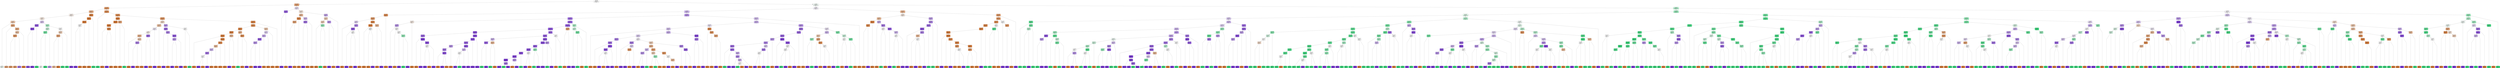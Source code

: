 digraph Tree {
node [shape=box, style="filled, rounded", color="black", fontname=helvetica] ;
graph [ranksep=equally, splines=polyline] ;
edge [fontname=helvetica] ;
0 [label="v_29 <= 16.31\ngini = 0.67\nsamples = 2070\nvalue = [690, 690, 690]\nclass = 0", fillcolor="#ffffff"] ;
1 [label="v_22 <= 23.29\ngini = 0.43\nsamples = 406\nvalue = [295, 29, 82]\nclass = 0", fillcolor="#eeac7d"] ;
0 -> 1 [labeldistance=2.5, labelangle=45, headlabel="True"] ;
2 [label="v_17 <= 43.5\ngini = 0.39\nsamples = 361\nvalue = [275, 27, 59]\nclass = 0", fillcolor="#eca571"] ;
1 -> 2 ;
3 [label="v_10 <= 22.5\ngini = 0.51\nsamples = 141\nvalue = [93, 21, 27]\nclass = 0", fillcolor="#f0b68c"] ;
2 -> 3 ;
4 [label="v_13 <= 15.5\ngini = 0.65\nsamples = 74\nvalue = [30, 18, 26]\nclass = 0", fillcolor="#fdf4ee"] ;
3 -> 4 ;
5 [label="v_15 <= 10.5\ngini = 0.65\nsamples = 72\nvalue = [30, 18, 24]\nclass = 0", fillcolor="#fcefe6"] ;
4 -> 5 ;
6 [label="v_31 <= 26.5\ngini = 0.6\nsamples = 48\nvalue = [26, 10, 12]\nclass = 0", fillcolor="#f5ceb2"] ;
5 -> 6 ;
7 [label="gini = 0.67\nsamples = 22\nvalue = [7, 8, 7]\nclass = 1", fillcolor="#f2fdf7"] ;
6 -> 7 ;
8 [label="v_31 <= 27.5\ngini = 0.42\nsamples = 26\nvalue = [19, 2, 5]\nclass = 0", fillcolor="#eeab7b"] ;
6 -> 8 ;
9 [label="gini = 0.38\nsamples = 8\nvalue = [6, 2, 0]\nclass = 0", fillcolor="#eeab7b"] ;
8 -> 9 ;
10 [label="v_31 <= 30.5\ngini = 0.4\nsamples = 18\nvalue = [13, 0, 5]\nclass = 0", fillcolor="#efb185"] ;
8 -> 10 ;
11 [label="v_31 <= 29.5\ngini = 0.46\nsamples = 14\nvalue = [9, 0, 5]\nclass = 0", fillcolor="#f3c7a7"] ;
10 -> 11 ;
12 [label="v_31 <= 28.5\ngini = 0.32\nsamples = 10\nvalue = [8, 0, 2]\nclass = 0", fillcolor="#eca06a"] ;
11 -> 12 ;
13 [label="gini = 0.32\nsamples = 5\nvalue = [4, 0, 1]\nclass = 0", fillcolor="#eca06a"] ;
12 -> 13 ;
14 [label="gini = 0.32\nsamples = 5\nvalue = [4, 0, 1]\nclass = 0", fillcolor="#eca06a"] ;
12 -> 14 ;
15 [label="gini = 0.38\nsamples = 4\nvalue = [1, 0, 3]\nclass = 2", fillcolor="#ab7bee"] ;
11 -> 15 ;
16 [label="gini = 0.0\nsamples = 4\nvalue = [4, 0, 0]\nclass = 0", fillcolor="#e58139"] ;
10 -> 16 ;
17 [label="v_31 <= 26.5\ngini = 0.61\nsamples = 24\nvalue = [4, 8, 12]\nclass = 2", fillcolor="#e0cef8"] ;
5 -> 17 ;
18 [label="v_15 <= 12.5\ngini = 0.31\nsamples = 11\nvalue = [1, 1, 9]\nclass = 2", fillcolor="#9a61ea"] ;
17 -> 18 ;
19 [label="v_15 <= 11.5\ngini = 0.18\nsamples = 10\nvalue = [1, 0, 9]\nclass = 2", fillcolor="#8f4fe8"] ;
18 -> 19 ;
20 [label="gini = 0.2\nsamples = 9\nvalue = [1, 0, 8]\nclass = 2", fillcolor="#9152e8"] ;
19 -> 20 ;
21 [label="gini = 0.0\nsamples = 1\nvalue = [0, 0, 1]\nclass = 2", fillcolor="#8139e5"] ;
19 -> 21 ;
22 [label="gini = 0.0\nsamples = 1\nvalue = [0, 1, 0]\nclass = 1", fillcolor="#39e581"] ;
18 -> 22 ;
23 [label="v_15 <= 12.5\ngini = 0.6\nsamples = 13\nvalue = [3, 7, 3]\nclass = 1", fillcolor="#b0f5cd"] ;
17 -> 23 ;
24 [label="v_31 <= 29.0\ngini = 0.49\nsamples = 7\nvalue = [0, 4, 3]\nclass = 1", fillcolor="#cef8e0"] ;
23 -> 24 ;
25 [label="v_31 <= 27.5\ngini = 0.38\nsamples = 4\nvalue = [0, 3, 1]\nclass = 1", fillcolor="#7beeab"] ;
24 -> 25 ;
26 [label="gini = 0.5\nsamples = 2\nvalue = [0, 1, 1]\nclass = 1", fillcolor="#ffffff"] ;
25 -> 26 ;
27 [label="gini = 0.0\nsamples = 2\nvalue = [0, 2, 0]\nclass = 1", fillcolor="#39e581"] ;
25 -> 27 ;
28 [label="gini = 0.44\nsamples = 3\nvalue = [0, 1, 2]\nclass = 2", fillcolor="#c09cf2"] ;
24 -> 28 ;
29 [label="v_15 <= 13.5\ngini = 0.5\nsamples = 6\nvalue = [3, 3, 0]\nclass = 0", fillcolor="#ffffff"] ;
23 -> 29 ;
30 [label="v_31 <= 29.0\ngini = 0.48\nsamples = 5\nvalue = [3, 2, 0]\nclass = 0", fillcolor="#f6d5bd"] ;
29 -> 30 ;
31 [label="v_31 <= 27.5\ngini = 0.38\nsamples = 4\nvalue = [3, 1, 0]\nclass = 0", fillcolor="#eeab7b"] ;
30 -> 31 ;
32 [label="gini = 0.44\nsamples = 3\nvalue = [2, 1, 0]\nclass = 0", fillcolor="#f2c09c"] ;
31 -> 32 ;
33 [label="gini = 0.0\nsamples = 1\nvalue = [1, 0, 0]\nclass = 0", fillcolor="#e58139"] ;
31 -> 33 ;
34 [label="gini = 0.0\nsamples = 1\nvalue = [0, 1, 0]\nclass = 1", fillcolor="#39e581"] ;
30 -> 34 ;
35 [label="gini = 0.0\nsamples = 1\nvalue = [0, 1, 0]\nclass = 1", fillcolor="#39e581"] ;
29 -> 35 ;
36 [label="gini = 0.0\nsamples = 2\nvalue = [0, 0, 2]\nclass = 2", fillcolor="#8139e5"] ;
4 -> 36 ;
37 [label="v_22 <= 18.5\ngini = 0.11\nsamples = 67\nvalue = [63, 3, 1]\nclass = 0", fillcolor="#e78945"] ;
3 -> 37 ;
38 [label="v_15 <= 10.5\ngini = 0.03\nsamples = 64\nvalue = [63, 0, 1]\nclass = 0", fillcolor="#e5833c"] ;
37 -> 38 ;
39 [label="v_33 <= 24.5\ngini = 0.06\nsamples = 35\nvalue = [34, 0, 1]\nclass = 0", fillcolor="#e6853f"] ;
38 -> 39 ;
40 [label="v_31 <= 56.5\ngini = 0.5\nsamples = 2\nvalue = [1, 0, 1]\nclass = 0", fillcolor="#ffffff"] ;
39 -> 40 ;
41 [label="gini = 0.0\nsamples = 1\nvalue = [0, 0, 1]\nclass = 2", fillcolor="#8139e5"] ;
40 -> 41 ;
42 [label="gini = 0.0\nsamples = 1\nvalue = [1, 0, 0]\nclass = 0", fillcolor="#e58139"] ;
40 -> 42 ;
43 [label="gini = 0.0\nsamples = 33\nvalue = [33, 0, 0]\nclass = 0", fillcolor="#e58139"] ;
39 -> 43 ;
44 [label="gini = 0.0\nsamples = 29\nvalue = [29, 0, 0]\nclass = 0", fillcolor="#e58139"] ;
38 -> 44 ;
45 [label="gini = 0.0\nsamples = 3\nvalue = [0, 3, 0]\nclass = 1", fillcolor="#39e581"] ;
37 -> 45 ;
46 [label="v_33 <= 24.0\ngini = 0.29\nsamples = 220\nvalue = [182, 6, 32]\nclass = 0", fillcolor="#ea9a61"] ;
2 -> 46 ;
47 [label="gini = 0.0\nsamples = 2\nvalue = [0, 2, 0]\nclass = 1", fillcolor="#39e581"] ;
46 -> 47 ;
48 [label="v_17 <= 46.5\ngini = 0.28\nsamples = 218\nvalue = [182, 4, 32]\nclass = 0", fillcolor="#ea995f"] ;
46 -> 48 ;
49 [label="v_6 <= 9.5\ngini = 0.08\nsamples = 49\nvalue = [47, 1, 1]\nclass = 0", fillcolor="#e68641"] ;
48 -> 49 ;
50 [label="v_15 <= 10.5\ngini = 0.04\nsamples = 45\nvalue = [44, 0, 1]\nclass = 0", fillcolor="#e6843d"] ;
49 -> 50 ;
51 [label="v_31 <= 41.5\ngini = 0.06\nsamples = 33\nvalue = [32, 0, 1]\nclass = 0", fillcolor="#e6853f"] ;
50 -> 51 ;
52 [label="gini = 0.0\nsamples = 23\nvalue = [23, 0, 0]\nclass = 0", fillcolor="#e58139"] ;
51 -> 52 ;
53 [label="v_31 <= 42.5\ngini = 0.18\nsamples = 10\nvalue = [9, 0, 1]\nclass = 0", fillcolor="#e88f4f"] ;
51 -> 53 ;
54 [label="gini = 0.0\nsamples = 1\nvalue = [0, 0, 1]\nclass = 2", fillcolor="#8139e5"] ;
53 -> 54 ;
55 [label="gini = 0.0\nsamples = 9\nvalue = [9, 0, 0]\nclass = 0", fillcolor="#e58139"] ;
53 -> 55 ;
56 [label="gini = 0.0\nsamples = 12\nvalue = [12, 0, 0]\nclass = 0", fillcolor="#e58139"] ;
50 -> 56 ;
57 [label="v_23 <= 9.5\ngini = 0.38\nsamples = 4\nvalue = [3, 1, 0]\nclass = 0", fillcolor="#eeab7b"] ;
49 -> 57 ;
58 [label="gini = 0.0\nsamples = 3\nvalue = [3, 0, 0]\nclass = 0", fillcolor="#e58139"] ;
57 -> 58 ;
59 [label="gini = 0.0\nsamples = 1\nvalue = [0, 1, 0]\nclass = 1", fillcolor="#39e581"] ;
57 -> 59 ;
60 [label="v_31 <= 29.5\ngini = 0.33\nsamples = 169\nvalue = [135, 3, 31]\nclass = 0", fillcolor="#eba06a"] ;
48 -> 60 ;
61 [label="v_10 <= 25.5\ngini = 0.51\nsamples = 50\nvalue = [28, 1, 21]\nclass = 0", fillcolor="#f9e1cf"] ;
60 -> 61 ;
62 [label="v_33 <= 28.5\ngini = 0.46\nsamples = 39\nvalue = [25, 0, 14]\nclass = 0", fillcolor="#f4c8a8"] ;
61 -> 62 ;
63 [label="v_15 <= 16.5\ngini = 0.5\nsamples = 27\nvalue = [13, 0, 14]\nclass = 2", fillcolor="#f6f1fd"] ;
62 -> 63 ;
64 [label="v_5 <= 36.5\ngini = 0.5\nsamples = 25\nvalue = [13, 0, 12]\nclass = 0", fillcolor="#fdf5f0"] ;
63 -> 64 ;
65 [label="v_5 <= 34.0\ngini = 0.43\nsamples = 16\nvalue = [11, 0, 5]\nclass = 0", fillcolor="#f1ba93"] ;
64 -> 65 ;
66 [label="gini = 0.0\nsamples = 3\nvalue = [3, 0, 0]\nclass = 0", fillcolor="#e58139"] ;
65 -> 66 ;
67 [label="v_17 <= 52.5\ngini = 0.47\nsamples = 13\nvalue = [8, 0, 5]\nclass = 0", fillcolor="#f5d0b5"] ;
65 -> 67 ;
68 [label="v_31 <= 28.5\ngini = 0.41\nsamples = 7\nvalue = [2, 0, 5]\nclass = 2", fillcolor="#b388ef"] ;
67 -> 68 ;
69 [label="gini = 0.0\nsamples = 5\nvalue = [0, 0, 5]\nclass = 2", fillcolor="#8139e5"] ;
68 -> 69 ;
70 [label="gini = 0.0\nsamples = 2\nvalue = [2, 0, 0]\nclass = 0", fillcolor="#e58139"] ;
68 -> 70 ;
71 [label="gini = 0.0\nsamples = 6\nvalue = [6, 0, 0]\nclass = 0", fillcolor="#e58139"] ;
67 -> 71 ;
72 [label="v_15 <= 12.5\ngini = 0.35\nsamples = 9\nvalue = [2, 0, 7]\nclass = 2", fillcolor="#a572ec"] ;
64 -> 72 ;
73 [label="gini = 0.0\nsamples = 7\nvalue = [0, 0, 7]\nclass = 2", fillcolor="#8139e5"] ;
72 -> 73 ;
74 [label="gini = 0.0\nsamples = 2\nvalue = [2, 0, 0]\nclass = 0", fillcolor="#e58139"] ;
72 -> 74 ;
75 [label="gini = 0.0\nsamples = 2\nvalue = [0, 0, 2]\nclass = 2", fillcolor="#8139e5"] ;
63 -> 75 ;
76 [label="gini = 0.0\nsamples = 12\nvalue = [12, 0, 0]\nclass = 0", fillcolor="#e58139"] ;
62 -> 76 ;
77 [label="v_19 <= 18.5\ngini = 0.51\nsamples = 11\nvalue = [3, 1, 7]\nclass = 2", fillcolor="#c09cf2"] ;
61 -> 77 ;
78 [label="v_0 <= 13.0\ngini = 0.35\nsamples = 9\nvalue = [2, 0, 7]\nclass = 2", fillcolor="#a572ec"] ;
77 -> 78 ;
79 [label="gini = 0.0\nsamples = 2\nvalue = [0, 0, 2]\nclass = 2", fillcolor="#8139e5"] ;
78 -> 79 ;
80 [label="v_23 <= 6.5\ngini = 0.41\nsamples = 7\nvalue = [2, 0, 5]\nclass = 2", fillcolor="#b388ef"] ;
78 -> 80 ;
81 [label="gini = 0.0\nsamples = 1\nvalue = [1, 0, 0]\nclass = 0", fillcolor="#e58139"] ;
80 -> 81 ;
82 [label="v_31 <= 27.0\ngini = 0.28\nsamples = 6\nvalue = [1, 0, 5]\nclass = 2", fillcolor="#9a61ea"] ;
80 -> 82 ;
83 [label="v_23 <= 9.5\ngini = 0.44\nsamples = 3\nvalue = [1, 0, 2]\nclass = 2", fillcolor="#c09cf2"] ;
82 -> 83 ;
84 [label="gini = 0.0\nsamples = 2\nvalue = [0, 0, 2]\nclass = 2", fillcolor="#8139e5"] ;
83 -> 84 ;
85 [label="gini = 0.0\nsamples = 1\nvalue = [1, 0, 0]\nclass = 0", fillcolor="#e58139"] ;
83 -> 85 ;
86 [label="gini = 0.0\nsamples = 3\nvalue = [0, 0, 3]\nclass = 2", fillcolor="#8139e5"] ;
82 -> 86 ;
87 [label="v_29 <= 6.5\ngini = 0.5\nsamples = 2\nvalue = [1, 1, 0]\nclass = 0", fillcolor="#ffffff"] ;
77 -> 87 ;
88 [label="gini = 0.0\nsamples = 1\nvalue = [1, 0, 0]\nclass = 0", fillcolor="#e58139"] ;
87 -> 88 ;
89 [label="gini = 0.0\nsamples = 1\nvalue = [0, 1, 0]\nclass = 1", fillcolor="#39e581"] ;
87 -> 89 ;
90 [label="v_31 <= 39.5\ngini = 0.18\nsamples = 119\nvalue = [107, 2, 10]\nclass = 0", fillcolor="#e88f4f"] ;
60 -> 90 ;
91 [label="v_31 <= 37.5\ngini = 0.26\nsamples = 80\nvalue = [68, 2, 10]\nclass = 0", fillcolor="#e9975b"] ;
90 -> 91 ;
92 [label="v_13 <= 19.5\ngini = 0.19\nsamples = 67\nvalue = [60, 2, 5]\nclass = 0", fillcolor="#e88f4f"] ;
91 -> 92 ;
93 [label="v_33 <= 34.0\ngini = 0.13\nsamples = 58\nvalue = [54, 0, 4]\nclass = 0", fillcolor="#e78a48"] ;
92 -> 93 ;
94 [label="v_10 <= 24.5\ngini = 0.1\nsamples = 55\nvalue = [52, 0, 3]\nclass = 0", fillcolor="#e68844"] ;
93 -> 94 ;
95 [label="gini = 0.0\nsamples = 17\nvalue = [17, 0, 0]\nclass = 0", fillcolor="#e58139"] ;
94 -> 95 ;
96 [label="v_31 <= 35.5\ngini = 0.15\nsamples = 38\nvalue = [35, 0, 3]\nclass = 0", fillcolor="#e78c4a"] ;
94 -> 96 ;
97 [label="v_5 <= 37.5\ngini = 0.2\nsamples = 26\nvalue = [23, 0, 3]\nclass = 0", fillcolor="#e89153"] ;
96 -> 97 ;
98 [label="v_17 <= 47.5\ngini = 0.44\nsamples = 9\nvalue = [6, 0, 3]\nclass = 0", fillcolor="#f2c09c"] ;
97 -> 98 ;
99 [label="v_33 <= 29.5\ngini = 0.48\nsamples = 5\nvalue = [2, 0, 3]\nclass = 2", fillcolor="#d5bdf6"] ;
98 -> 99 ;
100 [label="v_31 <= 34.0\ngini = 0.38\nsamples = 4\nvalue = [1, 0, 3]\nclass = 2", fillcolor="#ab7bee"] ;
99 -> 100 ;
101 [label="v_31 <= 32.5\ngini = 0.5\nsamples = 2\nvalue = [1, 0, 1]\nclass = 0", fillcolor="#ffffff"] ;
100 -> 101 ;
102 [label="gini = 0.0\nsamples = 1\nvalue = [0, 0, 1]\nclass = 2", fillcolor="#8139e5"] ;
101 -> 102 ;
103 [label="gini = 0.0\nsamples = 1\nvalue = [1, 0, 0]\nclass = 0", fillcolor="#e58139"] ;
101 -> 103 ;
104 [label="gini = 0.0\nsamples = 2\nvalue = [0, 0, 2]\nclass = 2", fillcolor="#8139e5"] ;
100 -> 104 ;
105 [label="gini = 0.0\nsamples = 1\nvalue = [1, 0, 0]\nclass = 0", fillcolor="#e58139"] ;
99 -> 105 ;
106 [label="gini = 0.0\nsamples = 4\nvalue = [4, 0, 0]\nclass = 0", fillcolor="#e58139"] ;
98 -> 106 ;
107 [label="gini = 0.0\nsamples = 17\nvalue = [17, 0, 0]\nclass = 0", fillcolor="#e58139"] ;
97 -> 107 ;
108 [label="gini = 0.0\nsamples = 12\nvalue = [12, 0, 0]\nclass = 0", fillcolor="#e58139"] ;
96 -> 108 ;
109 [label="v_19 <= 18.5\ngini = 0.44\nsamples = 3\nvalue = [2, 0, 1]\nclass = 0", fillcolor="#f2c09c"] ;
93 -> 109 ;
110 [label="gini = 0.0\nsamples = 1\nvalue = [0, 0, 1]\nclass = 2", fillcolor="#8139e5"] ;
109 -> 110 ;
111 [label="gini = 0.0\nsamples = 2\nvalue = [2, 0, 0]\nclass = 0", fillcolor="#e58139"] ;
109 -> 111 ;
112 [label="v_15 <= 14.0\ngini = 0.49\nsamples = 9\nvalue = [6, 2, 1]\nclass = 0", fillcolor="#f0b78e"] ;
92 -> 112 ;
113 [label="gini = 0.0\nsamples = 2\nvalue = [0, 2, 0]\nclass = 1", fillcolor="#39e581"] ;
112 -> 113 ;
114 [label="v_23 <= 11.5\ngini = 0.24\nsamples = 7\nvalue = [6, 0, 1]\nclass = 0", fillcolor="#e9965a"] ;
112 -> 114 ;
115 [label="gini = 0.0\nsamples = 6\nvalue = [6, 0, 0]\nclass = 0", fillcolor="#e58139"] ;
114 -> 115 ;
116 [label="gini = 0.0\nsamples = 1\nvalue = [0, 0, 1]\nclass = 2", fillcolor="#8139e5"] ;
114 -> 116 ;
117 [label="v_17 <= 52.5\ngini = 0.47\nsamples = 13\nvalue = [8, 0, 5]\nclass = 0", fillcolor="#f5d0b5"] ;
91 -> 117 ;
118 [label="v_19 <= 18.5\ngini = 0.49\nsamples = 9\nvalue = [4, 0, 5]\nclass = 2", fillcolor="#e6d7fa"] ;
117 -> 118 ;
119 [label="v_23 <= 7.0\ngini = 0.47\nsamples = 8\nvalue = [3, 0, 5]\nclass = 2", fillcolor="#cdb0f5"] ;
118 -> 119 ;
120 [label="v_10 <= 24.5\ngini = 0.28\nsamples = 6\nvalue = [1, 0, 5]\nclass = 2", fillcolor="#9a61ea"] ;
119 -> 120 ;
121 [label="v_33 <= 28.5\ngini = 0.44\nsamples = 3\nvalue = [1, 0, 2]\nclass = 2", fillcolor="#c09cf2"] ;
120 -> 121 ;
122 [label="gini = 0.0\nsamples = 1\nvalue = [1, 0, 0]\nclass = 0", fillcolor="#e58139"] ;
121 -> 122 ;
123 [label="gini = 0.0\nsamples = 2\nvalue = [0, 0, 2]\nclass = 2", fillcolor="#8139e5"] ;
121 -> 123 ;
124 [label="gini = 0.0\nsamples = 3\nvalue = [0, 0, 3]\nclass = 2", fillcolor="#8139e5"] ;
120 -> 124 ;
125 [label="gini = 0.0\nsamples = 2\nvalue = [2, 0, 0]\nclass = 0", fillcolor="#e58139"] ;
119 -> 125 ;
126 [label="gini = 0.0\nsamples = 1\nvalue = [1, 0, 0]\nclass = 0", fillcolor="#e58139"] ;
118 -> 126 ;
127 [label="gini = 0.0\nsamples = 4\nvalue = [4, 0, 0]\nclass = 0", fillcolor="#e58139"] ;
117 -> 127 ;
128 [label="gini = 0.0\nsamples = 39\nvalue = [39, 0, 0]\nclass = 0", fillcolor="#e58139"] ;
90 -> 128 ;
129 [label="v_22 <= 24.12\ngini = 0.54\nsamples = 45\nvalue = [20, 2, 23]\nclass = 2", fillcolor="#f0e7fc"] ;
1 -> 129 ;
130 [label="v_5 <= 43.5\ngini = 0.32\nsamples = 10\nvalue = [2, 0, 8]\nclass = 2", fillcolor="#a06aec"] ;
129 -> 130 ;
131 [label="gini = 0.0\nsamples = 8\nvalue = [0, 0, 8]\nclass = 2", fillcolor="#8139e5"] ;
130 -> 131 ;
132 [label="gini = 0.0\nsamples = 2\nvalue = [2, 0, 0]\nclass = 0", fillcolor="#e58139"] ;
130 -> 132 ;
133 [label="v_22 <= 25.14\ngini = 0.55\nsamples = 35\nvalue = [18, 2, 15]\nclass = 0", fillcolor="#fbece1"] ;
129 -> 133 ;
134 [label="v_5 <= 39.5\ngini = 0.44\nsamples = 21\nvalue = [14, 0, 7]\nclass = 0", fillcolor="#f2c09c"] ;
133 -> 134 ;
135 [label="v_22 <= 24.67\ngini = 0.17\nsamples = 11\nvalue = [10, 0, 1]\nclass = 0", fillcolor="#e88e4d"] ;
134 -> 135 ;
136 [label="v_19 <= 21.0\ngini = 0.38\nsamples = 4\nvalue = [3, 0, 1]\nclass = 0", fillcolor="#eeab7b"] ;
135 -> 136 ;
137 [label="gini = 0.0\nsamples = 1\nvalue = [0, 0, 1]\nclass = 2", fillcolor="#8139e5"] ;
136 -> 137 ;
138 [label="gini = 0.0\nsamples = 3\nvalue = [3, 0, 0]\nclass = 0", fillcolor="#e58139"] ;
136 -> 138 ;
139 [label="gini = 0.0\nsamples = 7\nvalue = [7, 0, 0]\nclass = 0", fillcolor="#e58139"] ;
135 -> 139 ;
140 [label="v_0 <= 13.0\ngini = 0.48\nsamples = 10\nvalue = [4, 0, 6]\nclass = 2", fillcolor="#d5bdf6"] ;
134 -> 140 ;
141 [label="v_5 <= 43.0\ngini = 0.38\nsamples = 8\nvalue = [2, 0, 6]\nclass = 2", fillcolor="#ab7bee"] ;
140 -> 141 ;
142 [label="gini = 0.0\nsamples = 6\nvalue = [0, 0, 6]\nclass = 2", fillcolor="#8139e5"] ;
141 -> 142 ;
143 [label="gini = 0.0\nsamples = 2\nvalue = [2, 0, 0]\nclass = 0", fillcolor="#e58139"] ;
141 -> 143 ;
144 [label="gini = 0.0\nsamples = 2\nvalue = [2, 0, 0]\nclass = 0", fillcolor="#e58139"] ;
140 -> 144 ;
145 [label="v_31 <= 34.5\ngini = 0.57\nsamples = 14\nvalue = [4, 2, 8]\nclass = 2", fillcolor="#cdb0f5"] ;
133 -> 145 ;
146 [label="v_22 <= 27.88\ngini = 0.62\nsamples = 8\nvalue = [4, 2, 2]\nclass = 0", fillcolor="#f6d5bd"] ;
145 -> 146 ;
147 [label="v_0 <= 12.5\ngini = 0.48\nsamples = 5\nvalue = [3, 2, 0]\nclass = 0", fillcolor="#f6d5bd"] ;
146 -> 147 ;
148 [label="gini = 0.0\nsamples = 2\nvalue = [2, 0, 0]\nclass = 0", fillcolor="#e58139"] ;
147 -> 148 ;
149 [label="v_29 <= 11.0\ngini = 0.44\nsamples = 3\nvalue = [1, 2, 0]\nclass = 1", fillcolor="#9cf2c0"] ;
147 -> 149 ;
150 [label="gini = 0.0\nsamples = 2\nvalue = [0, 2, 0]\nclass = 1", fillcolor="#39e581"] ;
149 -> 150 ;
151 [label="gini = 0.0\nsamples = 1\nvalue = [1, 0, 0]\nclass = 0", fillcolor="#e58139"] ;
149 -> 151 ;
152 [label="v_6 <= 10.0\ngini = 0.44\nsamples = 3\nvalue = [1, 0, 2]\nclass = 2", fillcolor="#c09cf2"] ;
146 -> 152 ;
153 [label="gini = 0.0\nsamples = 2\nvalue = [0, 0, 2]\nclass = 2", fillcolor="#8139e5"] ;
152 -> 153 ;
154 [label="gini = 0.0\nsamples = 1\nvalue = [1, 0, 0]\nclass = 0", fillcolor="#e58139"] ;
152 -> 154 ;
155 [label="gini = 0.0\nsamples = 6\nvalue = [0, 0, 6]\nclass = 2", fillcolor="#8139e5"] ;
145 -> 155 ;
156 [label="v_6 <= 12.5\ngini = 0.65\nsamples = 1664\nvalue = [395, 661, 608]\nclass = 1", fillcolor="#f5fef9"] ;
0 -> 156 [labeldistance=2.5, labelangle=-45, headlabel="False"] ;
157 [label="v_31 <= 33.5\ngini = 0.58\nsamples = 527\nvalue = [233, 46, 248]\nclass = 2", fillcolor="#f9f5fe"] ;
156 -> 157 ;
158 [label="v_6 <= 9.5\ngini = 0.56\nsamples = 374\nvalue = [132, 33, 209]\nclass = 2", fillcolor="#d7c0f7"] ;
157 -> 158 ;
159 [label="v_31 <= 29.5\ngini = 0.26\nsamples = 60\nvalue = [51, 0, 9]\nclass = 0", fillcolor="#ea975c"] ;
158 -> 159 ;
160 [label="v_19 <= 19.5\ngini = 0.33\nsamples = 43\nvalue = [34, 0, 9]\nclass = 0", fillcolor="#eca26d"] ;
159 -> 160 ;
161 [label="v_5 <= 39.0\ngini = 0.49\nsamples = 9\nvalue = [4, 0, 5]\nclass = 2", fillcolor="#e6d7fa"] ;
160 -> 161 ;
162 [label="gini = 0.0\nsamples = 2\nvalue = [2, 0, 0]\nclass = 0", fillcolor="#e58139"] ;
161 -> 162 ;
163 [label="v_17 <= 54.0\ngini = 0.41\nsamples = 7\nvalue = [2, 0, 5]\nclass = 2", fillcolor="#b388ef"] ;
161 -> 163 ;
164 [label="v_29 <= 18.5\ngini = 0.28\nsamples = 6\nvalue = [1, 0, 5]\nclass = 2", fillcolor="#9a61ea"] ;
163 -> 164 ;
165 [label="gini = 0.0\nsamples = 4\nvalue = [0, 0, 4]\nclass = 2", fillcolor="#8139e5"] ;
164 -> 165 ;
166 [label="v_6 <= 8.5\ngini = 0.5\nsamples = 2\nvalue = [1, 0, 1]\nclass = 0", fillcolor="#ffffff"] ;
164 -> 166 ;
167 [label="gini = 0.0\nsamples = 1\nvalue = [1, 0, 0]\nclass = 0", fillcolor="#e58139"] ;
166 -> 167 ;
168 [label="gini = 0.0\nsamples = 1\nvalue = [0, 0, 1]\nclass = 2", fillcolor="#8139e5"] ;
166 -> 168 ;
169 [label="gini = 0.0\nsamples = 1\nvalue = [1, 0, 0]\nclass = 0", fillcolor="#e58139"] ;
163 -> 169 ;
170 [label="v_6 <= 8.5\ngini = 0.21\nsamples = 34\nvalue = [30, 0, 4]\nclass = 0", fillcolor="#e89253"] ;
160 -> 170 ;
171 [label="v_17 <= 54.5\ngini = 0.08\nsamples = 25\nvalue = [24, 0, 1]\nclass = 0", fillcolor="#e68641"] ;
170 -> 171 ;
172 [label="gini = 0.0\nsamples = 23\nvalue = [23, 0, 0]\nclass = 0", fillcolor="#e58139"] ;
171 -> 172 ;
173 [label="v_19 <= 20.5\ngini = 0.5\nsamples = 2\nvalue = [1, 0, 1]\nclass = 0", fillcolor="#ffffff"] ;
171 -> 173 ;
174 [label="gini = 0.0\nsamples = 1\nvalue = [1, 0, 0]\nclass = 0", fillcolor="#e58139"] ;
173 -> 174 ;
175 [label="gini = 0.0\nsamples = 1\nvalue = [0, 0, 1]\nclass = 2", fillcolor="#8139e5"] ;
173 -> 175 ;
176 [label="v_19 <= 22.5\ngini = 0.44\nsamples = 9\nvalue = [6, 0, 3]\nclass = 0", fillcolor="#f2c09c"] ;
170 -> 176 ;
177 [label="gini = 0.0\nsamples = 6\nvalue = [6, 0, 0]\nclass = 0", fillcolor="#e58139"] ;
176 -> 177 ;
178 [label="gini = 0.0\nsamples = 3\nvalue = [0, 0, 3]\nclass = 2", fillcolor="#8139e5"] ;
176 -> 178 ;
179 [label="gini = 0.0\nsamples = 17\nvalue = [17, 0, 0]\nclass = 0", fillcolor="#e58139"] ;
159 -> 179 ;
180 [label="v_33 <= 28.5\ngini = 0.52\nsamples = 314\nvalue = [81, 33, 200]\nclass = 2", fillcolor="#bf9af2"] ;
158 -> 180 ;
181 [label="v_5 <= 36.5\ngini = 0.42\nsamples = 150\nvalue = [23, 16, 111]\nclass = 2", fillcolor="#a876ed"] ;
180 -> 181 ;
182 [label="v_22 <= 25.25\ngini = 0.6\nsamples = 15\nvalue = [7, 2, 6]\nclass = 0", fillcolor="#fcf1e9"] ;
181 -> 182 ;
183 [label="v_5 <= 35.5\ngini = 0.56\nsamples = 10\nvalue = [2, 2, 6]\nclass = 2", fillcolor="#c09cf2"] ;
182 -> 183 ;
184 [label="gini = 0.0\nsamples = 4\nvalue = [0, 0, 4]\nclass = 2", fillcolor="#8139e5"] ;
183 -> 184 ;
185 [label="v_29 <= 17.42\ngini = 0.67\nsamples = 6\nvalue = [2, 2, 2]\nclass = 0", fillcolor="#ffffff"] ;
183 -> 185 ;
186 [label="gini = 0.0\nsamples = 2\nvalue = [2, 0, 0]\nclass = 0", fillcolor="#e58139"] ;
185 -> 186 ;
187 [label="v_17 <= 46.5\ngini = 0.5\nsamples = 4\nvalue = [0, 2, 2]\nclass = 1", fillcolor="#ffffff"] ;
185 -> 187 ;
188 [label="gini = 0.0\nsamples = 1\nvalue = [0, 0, 1]\nclass = 2", fillcolor="#8139e5"] ;
187 -> 188 ;
189 [label="v_22 <= 24.75\ngini = 0.44\nsamples = 3\nvalue = [0, 2, 1]\nclass = 1", fillcolor="#9cf2c0"] ;
187 -> 189 ;
190 [label="gini = 0.0\nsamples = 2\nvalue = [0, 2, 0]\nclass = 1", fillcolor="#39e581"] ;
189 -> 190 ;
191 [label="gini = 0.0\nsamples = 1\nvalue = [0, 0, 1]\nclass = 2", fillcolor="#8139e5"] ;
189 -> 191 ;
192 [label="gini = 0.0\nsamples = 5\nvalue = [5, 0, 0]\nclass = 0", fillcolor="#e58139"] ;
182 -> 192 ;
193 [label="v_15 <= 14.5\ngini = 0.37\nsamples = 135\nvalue = [16, 14, 105]\nclass = 2", fillcolor="#a16bec"] ;
181 -> 193 ;
194 [label="v_29 <= 20.42\ngini = 0.33\nsamples = 128\nvalue = [15, 10, 103]\nclass = 2", fillcolor="#9d65eb"] ;
193 -> 194 ;
195 [label="v_19 <= 21.5\ngini = 0.31\nsamples = 124\nvalue = [12, 10, 102]\nclass = 2", fillcolor="#9a60ea"] ;
194 -> 195 ;
196 [label="v_19 <= 20.5\ngini = 0.25\nsamples = 65\nvalue = [7, 2, 56]\nclass = 2", fillcolor="#9558e9"] ;
195 -> 196 ;
197 [label="v_17 <= 49.5\ngini = 0.33\nsamples = 19\nvalue = [4, 0, 15]\nclass = 2", fillcolor="#a36eec"] ;
196 -> 197 ;
198 [label="gini = 0.0\nsamples = 3\nvalue = [3, 0, 0]\nclass = 0", fillcolor="#e58139"] ;
197 -> 198 ;
199 [label="v_29 <= 17.75\ngini = 0.12\nsamples = 16\nvalue = [1, 0, 15]\nclass = 2", fillcolor="#8946e7"] ;
197 -> 199 ;
200 [label="gini = 0.0\nsamples = 7\nvalue = [0, 0, 7]\nclass = 2", fillcolor="#8139e5"] ;
199 -> 200 ;
201 [label="v_29 <= 18.25\ngini = 0.2\nsamples = 9\nvalue = [1, 0, 8]\nclass = 2", fillcolor="#9152e8"] ;
199 -> 201 ;
202 [label="v_22 <= 23.75\ngini = 0.5\nsamples = 2\nvalue = [1, 0, 1]\nclass = 0", fillcolor="#ffffff"] ;
201 -> 202 ;
203 [label="gini = 0.0\nsamples = 1\nvalue = [0, 0, 1]\nclass = 2", fillcolor="#8139e5"] ;
202 -> 203 ;
204 [label="gini = 0.0\nsamples = 1\nvalue = [1, 0, 0]\nclass = 0", fillcolor="#e58139"] ;
202 -> 204 ;
205 [label="gini = 0.0\nsamples = 7\nvalue = [0, 0, 7]\nclass = 2", fillcolor="#8139e5"] ;
201 -> 205 ;
206 [label="v_15 <= 12.5\ngini = 0.2\nsamples = 46\nvalue = [3, 2, 41]\nclass = 2", fillcolor="#9050e8"] ;
196 -> 206 ;
207 [label="v_22 <= 25.39\ngini = 0.25\nsamples = 36\nvalue = [3, 2, 31]\nclass = 2", fillcolor="#9457e9"] ;
206 -> 207 ;
208 [label="v_17 <= 48.5\ngini = 0.36\nsamples = 23\nvalue = [3, 2, 18]\nclass = 2", fillcolor="#a06aec"] ;
207 -> 208 ;
209 [label="v_0 <= 13.0\ngini = 0.44\nsamples = 9\nvalue = [3, 0, 6]\nclass = 2", fillcolor="#c09cf2"] ;
208 -> 209 ;
210 [label="v_31 <= 26.5\ngini = 0.38\nsamples = 8\nvalue = [2, 0, 6]\nclass = 2", fillcolor="#ab7bee"] ;
209 -> 210 ;
211 [label="gini = 0.0\nsamples = 1\nvalue = [1, 0, 0]\nclass = 0", fillcolor="#e58139"] ;
210 -> 211 ;
212 [label="v_5 <= 40.5\ngini = 0.24\nsamples = 7\nvalue = [1, 0, 6]\nclass = 2", fillcolor="#965ae9"] ;
210 -> 212 ;
213 [label="gini = 0.0\nsamples = 6\nvalue = [0, 0, 6]\nclass = 2", fillcolor="#8139e5"] ;
212 -> 213 ;
214 [label="gini = 0.0\nsamples = 1\nvalue = [1, 0, 0]\nclass = 0", fillcolor="#e58139"] ;
212 -> 214 ;
215 [label="gini = 0.0\nsamples = 1\nvalue = [1, 0, 0]\nclass = 0", fillcolor="#e58139"] ;
209 -> 215 ;
216 [label="v_5 <= 39.5\ngini = 0.24\nsamples = 14\nvalue = [0, 2, 12]\nclass = 2", fillcolor="#965ae9"] ;
208 -> 216 ;
217 [label="v_17 <= 53.5\ngini = 0.48\nsamples = 5\nvalue = [0, 2, 3]\nclass = 2", fillcolor="#d5bdf6"] ;
216 -> 217 ;
218 [label="v_6 <= 11.5\ngini = 0.5\nsamples = 4\nvalue = [0, 2, 2]\nclass = 1", fillcolor="#ffffff"] ;
217 -> 218 ;
219 [label="gini = 0.0\nsamples = 2\nvalue = [0, 0, 2]\nclass = 2", fillcolor="#8139e5"] ;
218 -> 219 ;
220 [label="gini = 0.0\nsamples = 2\nvalue = [0, 2, 0]\nclass = 1", fillcolor="#39e581"] ;
218 -> 220 ;
221 [label="gini = 0.0\nsamples = 1\nvalue = [0, 0, 1]\nclass = 2", fillcolor="#8139e5"] ;
217 -> 221 ;
222 [label="gini = 0.0\nsamples = 9\nvalue = [0, 0, 9]\nclass = 2", fillcolor="#8139e5"] ;
216 -> 222 ;
223 [label="gini = 0.0\nsamples = 13\nvalue = [0, 0, 13]\nclass = 2", fillcolor="#8139e5"] ;
207 -> 223 ;
224 [label="gini = 0.0\nsamples = 10\nvalue = [0, 0, 10]\nclass = 2", fillcolor="#8139e5"] ;
206 -> 224 ;
225 [label="v_5 <= 43.5\ngini = 0.37\nsamples = 59\nvalue = [5, 8, 46]\nclass = 2", fillcolor="#a16bec"] ;
195 -> 225 ;
226 [label="v_17 <= 46.5\ngini = 0.33\nsamples = 57\nvalue = [4, 7, 46]\nclass = 2", fillcolor="#9d65eb"] ;
225 -> 226 ;
227 [label="v_22 <= 25.92\ngini = 0.62\nsamples = 8\nvalue = [2, 2, 4]\nclass = 2", fillcolor="#d5bdf6"] ;
226 -> 227 ;
228 [label="v_31 <= 26.5\ngini = 0.32\nsamples = 5\nvalue = [0, 1, 4]\nclass = 2", fillcolor="#a06aec"] ;
227 -> 228 ;
229 [label="gini = 0.0\nsamples = 1\nvalue = [0, 1, 0]\nclass = 1", fillcolor="#39e581"] ;
228 -> 229 ;
230 [label="gini = 0.0\nsamples = 4\nvalue = [0, 0, 4]\nclass = 2", fillcolor="#8139e5"] ;
228 -> 230 ;
231 [label="v_31 <= 26.5\ngini = 0.44\nsamples = 3\nvalue = [2, 1, 0]\nclass = 0", fillcolor="#f2c09c"] ;
227 -> 231 ;
232 [label="gini = 0.0\nsamples = 1\nvalue = [0, 1, 0]\nclass = 1", fillcolor="#39e581"] ;
231 -> 232 ;
233 [label="gini = 0.0\nsamples = 2\nvalue = [2, 0, 0]\nclass = 0", fillcolor="#e58139"] ;
231 -> 233 ;
234 [label="v_15 <= 13.5\ngini = 0.25\nsamples = 49\nvalue = [2, 5, 42]\nclass = 2", fillcolor="#9559e9"] ;
226 -> 234 ;
235 [label="v_19 <= 22.5\ngini = 0.23\nsamples = 46\nvalue = [2, 4, 40]\nclass = 2", fillcolor="#9355e9"] ;
234 -> 235 ;
236 [label="v_23 <= 3.5\ngini = 0.33\nsamples = 31\nvalue = [2, 4, 25]\nclass = 2", fillcolor="#9d65eb"] ;
235 -> 236 ;
237 [label="v_17 <= 51.5\ngini = 0.26\nsamples = 28\nvalue = [2, 2, 24]\nclass = 2", fillcolor="#9457e9"] ;
236 -> 237 ;
238 [label="v_29 <= 18.9\ngini = 0.21\nsamples = 26\nvalue = [1, 2, 23]\nclass = 2", fillcolor="#9152e8"] ;
237 -> 238 ;
239 [label="v_15 <= 11.5\ngini = 0.15\nsamples = 25\nvalue = [1, 1, 23]\nclass = 2", fillcolor="#8c49e7"] ;
238 -> 239 ;
240 [label="v_31 <= 29.5\ngini = 0.09\nsamples = 22\nvalue = [0, 1, 21]\nclass = 2", fillcolor="#8742e6"] ;
239 -> 240 ;
241 [label="gini = 0.0\nsamples = 18\nvalue = [0, 0, 18]\nclass = 2", fillcolor="#8139e5"] ;
240 -> 241 ;
242 [label="v_17 <= 50.0\ngini = 0.38\nsamples = 4\nvalue = [0, 1, 3]\nclass = 2", fillcolor="#ab7bee"] ;
240 -> 242 ;
243 [label="gini = 0.0\nsamples = 1\nvalue = [0, 1, 0]\nclass = 1", fillcolor="#39e581"] ;
242 -> 243 ;
244 [label="gini = 0.0\nsamples = 3\nvalue = [0, 0, 3]\nclass = 2", fillcolor="#8139e5"] ;
242 -> 244 ;
245 [label="v_22 <= 26.5\ngini = 0.44\nsamples = 3\nvalue = [1, 0, 2]\nclass = 2", fillcolor="#c09cf2"] ;
239 -> 245 ;
246 [label="gini = 0.0\nsamples = 1\nvalue = [1, 0, 0]\nclass = 0", fillcolor="#e58139"] ;
245 -> 246 ;
247 [label="gini = 0.0\nsamples = 2\nvalue = [0, 0, 2]\nclass = 2", fillcolor="#8139e5"] ;
245 -> 247 ;
248 [label="gini = 0.0\nsamples = 1\nvalue = [0, 1, 0]\nclass = 1", fillcolor="#39e581"] ;
238 -> 248 ;
249 [label="v_22 <= 25.75\ngini = 0.5\nsamples = 2\nvalue = [1, 0, 1]\nclass = 0", fillcolor="#ffffff"] ;
237 -> 249 ;
250 [label="gini = 0.0\nsamples = 1\nvalue = [0, 0, 1]\nclass = 2", fillcolor="#8139e5"] ;
249 -> 250 ;
251 [label="gini = 0.0\nsamples = 1\nvalue = [1, 0, 0]\nclass = 0", fillcolor="#e58139"] ;
249 -> 251 ;
252 [label="v_29 <= 18.5\ngini = 0.44\nsamples = 3\nvalue = [0, 2, 1]\nclass = 1", fillcolor="#9cf2c0"] ;
236 -> 252 ;
253 [label="gini = 0.0\nsamples = 2\nvalue = [0, 2, 0]\nclass = 1", fillcolor="#39e581"] ;
252 -> 253 ;
254 [label="gini = 0.0\nsamples = 1\nvalue = [0, 0, 1]\nclass = 2", fillcolor="#8139e5"] ;
252 -> 254 ;
255 [label="gini = 0.0\nsamples = 15\nvalue = [0, 0, 15]\nclass = 2", fillcolor="#8139e5"] ;
235 -> 255 ;
256 [label="v_31 <= 28.0\ngini = 0.44\nsamples = 3\nvalue = [0, 1, 2]\nclass = 2", fillcolor="#c09cf2"] ;
234 -> 256 ;
257 [label="gini = 0.0\nsamples = 1\nvalue = [0, 1, 0]\nclass = 1", fillcolor="#39e581"] ;
256 -> 257 ;
258 [label="gini = 0.0\nsamples = 2\nvalue = [0, 0, 2]\nclass = 2", fillcolor="#8139e5"] ;
256 -> 258 ;
259 [label="v_6 <= 11.0\ngini = 0.5\nsamples = 2\nvalue = [1, 1, 0]\nclass = 0", fillcolor="#ffffff"] ;
225 -> 259 ;
260 [label="gini = 0.0\nsamples = 1\nvalue = [1, 0, 0]\nclass = 0", fillcolor="#e58139"] ;
259 -> 260 ;
261 [label="gini = 0.0\nsamples = 1\nvalue = [0, 1, 0]\nclass = 1", fillcolor="#39e581"] ;
259 -> 261 ;
262 [label="v_17 <= 48.5\ngini = 0.38\nsamples = 4\nvalue = [3, 0, 1]\nclass = 0", fillcolor="#eeab7b"] ;
194 -> 262 ;
263 [label="gini = 0.0\nsamples = 3\nvalue = [3, 0, 0]\nclass = 0", fillcolor="#e58139"] ;
262 -> 263 ;
264 [label="gini = 0.0\nsamples = 1\nvalue = [0, 0, 1]\nclass = 2", fillcolor="#8139e5"] ;
262 -> 264 ;
265 [label="v_6 <= 11.5\ngini = 0.57\nsamples = 7\nvalue = [1, 4, 2]\nclass = 1", fillcolor="#b0f5cd"] ;
193 -> 265 ;
266 [label="v_17 <= 46.5\ngini = 0.61\nsamples = 6\nvalue = [1, 3, 2]\nclass = 1", fillcolor="#cef8e0"] ;
265 -> 266 ;
267 [label="gini = 0.0\nsamples = 2\nvalue = [0, 0, 2]\nclass = 2", fillcolor="#8139e5"] ;
266 -> 267 ;
268 [label="v_17 <= 49.0\ngini = 0.38\nsamples = 4\nvalue = [1, 3, 0]\nclass = 1", fillcolor="#7beeab"] ;
266 -> 268 ;
269 [label="gini = 0.0\nsamples = 3\nvalue = [0, 3, 0]\nclass = 1", fillcolor="#39e581"] ;
268 -> 269 ;
270 [label="gini = 0.0\nsamples = 1\nvalue = [1, 0, 0]\nclass = 0", fillcolor="#e58139"] ;
268 -> 270 ;
271 [label="gini = 0.0\nsamples = 1\nvalue = [0, 1, 0]\nclass = 1", fillcolor="#39e581"] ;
265 -> 271 ;
272 [label="v_29 <= 21.35\ngini = 0.57\nsamples = 164\nvalue = [58, 17, 89]\nclass = 2", fillcolor="#dac5f7"] ;
180 -> 272 ;
273 [label="v_19 <= 22.5\ngini = 0.56\nsamples = 158\nvalue = [52, 17, 89]\nclass = 2", fillcolor="#d3baf6"] ;
272 -> 273 ;
274 [label="v_15 <= 12.5\ngini = 0.53\nsamples = 79\nvalue = [36, 3, 40]\nclass = 2", fillcolor="#f3edfd"] ;
273 -> 274 ;
275 [label="v_22 <= 23.12\ngini = 0.53\nsamples = 70\nvalue = [28, 3, 39]\nclass = 2", fillcolor="#decbf8"] ;
274 -> 275 ;
276 [label="gini = 0.0\nsamples = 4\nvalue = [4, 0, 0]\nclass = 0", fillcolor="#e58139"] ;
275 -> 276 ;
277 [label="v_17 <= 54.5\ngini = 0.52\nsamples = 66\nvalue = [24, 3, 39]\nclass = 2", fillcolor="#d2b8f6"] ;
275 -> 277 ;
278 [label="v_6 <= 10.5\ngini = 0.54\nsamples = 56\nvalue = [23, 3, 30]\nclass = 2", fillcolor="#e4d5f9"] ;
277 -> 278 ;
279 [label="v_24 <= 16.5\ngini = 0.41\nsamples = 14\nvalue = [4, 0, 10]\nclass = 2", fillcolor="#b388ef"] ;
278 -> 279 ;
280 [label="v_17 <= 50.0\ngini = 0.36\nsamples = 13\nvalue = [3, 0, 10]\nclass = 2", fillcolor="#a774ed"] ;
279 -> 280 ;
281 [label="gini = 0.0\nsamples = 2\nvalue = [2, 0, 0]\nclass = 0", fillcolor="#e58139"] ;
280 -> 281 ;
282 [label="v_19 <= 21.5\ngini = 0.17\nsamples = 11\nvalue = [1, 0, 10]\nclass = 2", fillcolor="#8e4de8"] ;
280 -> 282 ;
283 [label="v_29 <= 17.83\ngini = 0.24\nsamples = 7\nvalue = [1, 0, 6]\nclass = 2", fillcolor="#965ae9"] ;
282 -> 283 ;
284 [label="gini = 0.0\nsamples = 5\nvalue = [0, 0, 5]\nclass = 2", fillcolor="#8139e5"] ;
283 -> 284 ;
285 [label="v_5 <= 44.0\ngini = 0.5\nsamples = 2\nvalue = [1, 0, 1]\nclass = 0", fillcolor="#ffffff"] ;
283 -> 285 ;
286 [label="gini = 0.0\nsamples = 1\nvalue = [1, 0, 0]\nclass = 0", fillcolor="#e58139"] ;
285 -> 286 ;
287 [label="gini = 0.0\nsamples = 1\nvalue = [0, 0, 1]\nclass = 2", fillcolor="#8139e5"] ;
285 -> 287 ;
288 [label="gini = 0.0\nsamples = 4\nvalue = [0, 0, 4]\nclass = 2", fillcolor="#8139e5"] ;
282 -> 288 ;
289 [label="gini = 0.0\nsamples = 1\nvalue = [1, 0, 0]\nclass = 0", fillcolor="#e58139"] ;
279 -> 289 ;
290 [label="v_19 <= 21.5\ngini = 0.56\nsamples = 42\nvalue = [19, 3, 20]\nclass = 2", fillcolor="#faf6fe"] ;
278 -> 290 ;
291 [label="v_29 <= 17.58\ngini = 0.39\nsamples = 15\nvalue = [4, 0, 11]\nclass = 2", fillcolor="#af81ee"] ;
290 -> 291 ;
292 [label="gini = 0.0\nsamples = 6\nvalue = [0, 0, 6]\nclass = 2", fillcolor="#8139e5"] ;
291 -> 292 ;
293 [label="v_29 <= 18.67\ngini = 0.49\nsamples = 9\nvalue = [4, 0, 5]\nclass = 2", fillcolor="#e6d7fa"] ;
291 -> 293 ;
294 [label="v_22 <= 23.46\ngini = 0.32\nsamples = 5\nvalue = [4, 0, 1]\nclass = 0", fillcolor="#eca06a"] ;
293 -> 294 ;
295 [label="gini = 0.0\nsamples = 1\nvalue = [0, 0, 1]\nclass = 2", fillcolor="#8139e5"] ;
294 -> 295 ;
296 [label="gini = 0.0\nsamples = 4\nvalue = [4, 0, 0]\nclass = 0", fillcolor="#e58139"] ;
294 -> 296 ;
297 [label="gini = 0.0\nsamples = 4\nvalue = [0, 0, 4]\nclass = 2", fillcolor="#8139e5"] ;
293 -> 297 ;
298 [label="v_22 <= 24.88\ngini = 0.57\nsamples = 27\nvalue = [15, 3, 9]\nclass = 0", fillcolor="#f6d5bd"] ;
290 -> 298 ;
299 [label="v_17 <= 49.5\ngini = 0.52\nsamples = 20\nvalue = [13, 3, 4]\nclass = 0", fillcolor="#f0b890"] ;
298 -> 299 ;
300 [label="v_22 <= 24.12\ngini = 0.62\nsamples = 4\nvalue = [1, 1, 2]\nclass = 2", fillcolor="#d5bdf6"] ;
299 -> 300 ;
301 [label="v_17 <= 48.5\ngini = 0.44\nsamples = 3\nvalue = [1, 0, 2]\nclass = 2", fillcolor="#c09cf2"] ;
300 -> 301 ;
302 [label="gini = 0.0\nsamples = 1\nvalue = [1, 0, 0]\nclass = 0", fillcolor="#e58139"] ;
301 -> 302 ;
303 [label="gini = 0.0\nsamples = 2\nvalue = [0, 0, 2]\nclass = 2", fillcolor="#8139e5"] ;
301 -> 303 ;
304 [label="gini = 0.0\nsamples = 1\nvalue = [0, 1, 0]\nclass = 1", fillcolor="#39e581"] ;
300 -> 304 ;
305 [label="v_17 <= 51.5\ngini = 0.41\nsamples = 16\nvalue = [12, 2, 2]\nclass = 0", fillcolor="#eca572"] ;
299 -> 305 ;
306 [label="v_22 <= 23.71\ngini = 0.48\nsamples = 5\nvalue = [3, 2, 0]\nclass = 0", fillcolor="#f6d5bd"] ;
305 -> 306 ;
307 [label="gini = 0.0\nsamples = 2\nvalue = [2, 0, 0]\nclass = 0", fillcolor="#e58139"] ;
306 -> 307 ;
308 [label="v_29 <= 18.1\ngini = 0.44\nsamples = 3\nvalue = [1, 2, 0]\nclass = 1", fillcolor="#9cf2c0"] ;
306 -> 308 ;
309 [label="gini = 0.0\nsamples = 2\nvalue = [0, 2, 0]\nclass = 1", fillcolor="#39e581"] ;
308 -> 309 ;
310 [label="gini = 0.0\nsamples = 1\nvalue = [1, 0, 0]\nclass = 0", fillcolor="#e58139"] ;
308 -> 310 ;
311 [label="v_31 <= 27.5\ngini = 0.3\nsamples = 11\nvalue = [9, 0, 2]\nclass = 0", fillcolor="#eb9d65"] ;
305 -> 311 ;
312 [label="gini = 0.0\nsamples = 7\nvalue = [7, 0, 0]\nclass = 0", fillcolor="#e58139"] ;
311 -> 312 ;
313 [label="v_17 <= 52.5\ngini = 0.5\nsamples = 4\nvalue = [2, 0, 2]\nclass = 0", fillcolor="#ffffff"] ;
311 -> 313 ;
314 [label="gini = 0.0\nsamples = 1\nvalue = [0, 0, 1]\nclass = 2", fillcolor="#8139e5"] ;
313 -> 314 ;
315 [label="v_5 <= 43.5\ngini = 0.44\nsamples = 3\nvalue = [2, 0, 1]\nclass = 0", fillcolor="#f2c09c"] ;
313 -> 315 ;
316 [label="gini = 0.0\nsamples = 2\nvalue = [2, 0, 0]\nclass = 0", fillcolor="#e58139"] ;
315 -> 316 ;
317 [label="gini = 0.0\nsamples = 1\nvalue = [0, 0, 1]\nclass = 2", fillcolor="#8139e5"] ;
315 -> 317 ;
318 [label="v_17 <= 48.5\ngini = 0.41\nsamples = 7\nvalue = [2, 0, 5]\nclass = 2", fillcolor="#b388ef"] ;
298 -> 318 ;
319 [label="gini = 0.0\nsamples = 1\nvalue = [1, 0, 0]\nclass = 0", fillcolor="#e58139"] ;
318 -> 319 ;
320 [label="v_29 <= 18.62\ngini = 0.28\nsamples = 6\nvalue = [1, 0, 5]\nclass = 2", fillcolor="#9a61ea"] ;
318 -> 320 ;
321 [label="gini = 0.0\nsamples = 5\nvalue = [0, 0, 5]\nclass = 2", fillcolor="#8139e5"] ;
320 -> 321 ;
322 [label="gini = 0.0\nsamples = 1\nvalue = [1, 0, 0]\nclass = 0", fillcolor="#e58139"] ;
320 -> 322 ;
323 [label="v_15 <= 10.5\ngini = 0.18\nsamples = 10\nvalue = [1, 0, 9]\nclass = 2", fillcolor="#8f4fe8"] ;
277 -> 323 ;
324 [label="v_31 <= 32.0\ngini = 0.38\nsamples = 4\nvalue = [1, 0, 3]\nclass = 2", fillcolor="#ab7bee"] ;
323 -> 324 ;
325 [label="gini = 0.0\nsamples = 3\nvalue = [0, 0, 3]\nclass = 2", fillcolor="#8139e5"] ;
324 -> 325 ;
326 [label="gini = 0.0\nsamples = 1\nvalue = [1, 0, 0]\nclass = 0", fillcolor="#e58139"] ;
324 -> 326 ;
327 [label="gini = 0.0\nsamples = 6\nvalue = [0, 0, 6]\nclass = 2", fillcolor="#8139e5"] ;
323 -> 327 ;
328 [label="v_15 <= 13.5\ngini = 0.2\nsamples = 9\nvalue = [8, 0, 1]\nclass = 0", fillcolor="#e89152"] ;
274 -> 328 ;
329 [label="gini = 0.0\nsamples = 3\nvalue = [3, 0, 0]\nclass = 0", fillcolor="#e58139"] ;
328 -> 329 ;
330 [label="v_31 <= 27.5\ngini = 0.28\nsamples = 6\nvalue = [5, 0, 1]\nclass = 0", fillcolor="#ea9a61"] ;
328 -> 330 ;
331 [label="gini = 0.0\nsamples = 2\nvalue = [2, 0, 0]\nclass = 0", fillcolor="#e58139"] ;
330 -> 331 ;
332 [label="v_22 <= 23.5\ngini = 0.38\nsamples = 4\nvalue = [3, 0, 1]\nclass = 0", fillcolor="#eeab7b"] ;
330 -> 332 ;
333 [label="gini = 0.0\nsamples = 1\nvalue = [0, 0, 1]\nclass = 2", fillcolor="#8139e5"] ;
332 -> 333 ;
334 [label="gini = 0.0\nsamples = 3\nvalue = [3, 0, 0]\nclass = 0", fillcolor="#e58139"] ;
332 -> 334 ;
335 [label="v_15 <= 10.5\ngini = 0.54\nsamples = 79\nvalue = [16, 14, 49]\nclass = 2", fillcolor="#bd97f1"] ;
273 -> 335 ;
336 [label="v_19 <= 26.5\ngini = 0.41\nsamples = 51\nvalue = [8, 5, 38]\nclass = 2", fillcolor="#a775ed"] ;
335 -> 336 ;
337 [label="v_13 <= 19.5\ngini = 0.39\nsamples = 50\nvalue = [7, 5, 38]\nclass = 2", fillcolor="#a470ec"] ;
336 -> 337 ;
338 [label="v_17 <= 50.5\ngini = 0.37\nsamples = 49\nvalue = [6, 5, 38]\nclass = 2", fillcolor="#a16cec"] ;
337 -> 338 ;
339 [label="v_22 <= 26.48\ngini = 0.55\nsamples = 23\nvalue = [5, 4, 14]\nclass = 2", fillcolor="#c09cf2"] ;
338 -> 339 ;
340 [label="v_13 <= 14.5\ngini = 0.5\nsamples = 21\nvalue = [3, 4, 14]\nclass = 2", fillcolor="#b58bf0"] ;
339 -> 340 ;
341 [label="v_17 <= 47.5\ngini = 0.43\nsamples = 15\nvalue = [2, 2, 11]\nclass = 2", fillcolor="#a876ed"] ;
340 -> 341 ;
342 [label="gini = 0.0\nsamples = 1\nvalue = [0, 1, 0]\nclass = 1", fillcolor="#39e581"] ;
341 -> 342 ;
343 [label="v_17 <= 48.5\ngini = 0.36\nsamples = 14\nvalue = [2, 1, 11]\nclass = 2", fillcolor="#a06bec"] ;
341 -> 343 ;
344 [label="gini = 0.0\nsamples = 7\nvalue = [0, 0, 7]\nclass = 2", fillcolor="#8139e5"] ;
343 -> 344 ;
345 [label="v_19 <= 23.5\ngini = 0.57\nsamples = 7\nvalue = [2, 1, 4]\nclass = 2", fillcolor="#cdb0f5"] ;
343 -> 345 ;
346 [label="v_31 <= 27.0\ngini = 0.5\nsamples = 6\nvalue = [1, 1, 4]\nclass = 2", fillcolor="#b388ef"] ;
345 -> 346 ;
347 [label="gini = 0.0\nsamples = 2\nvalue = [0, 0, 2]\nclass = 2", fillcolor="#8139e5"] ;
346 -> 347 ;
348 [label="v_31 <= 28.5\ngini = 0.62\nsamples = 4\nvalue = [1, 1, 2]\nclass = 2", fillcolor="#d5bdf6"] ;
346 -> 348 ;
349 [label="v_17 <= 49.5\ngini = 0.5\nsamples = 2\nvalue = [1, 1, 0]\nclass = 0", fillcolor="#ffffff"] ;
348 -> 349 ;
350 [label="gini = 0.0\nsamples = 1\nvalue = [0, 1, 0]\nclass = 1", fillcolor="#39e581"] ;
349 -> 350 ;
351 [label="gini = 0.0\nsamples = 1\nvalue = [1, 0, 0]\nclass = 0", fillcolor="#e58139"] ;
349 -> 351 ;
352 [label="gini = 0.0\nsamples = 2\nvalue = [0, 0, 2]\nclass = 2", fillcolor="#8139e5"] ;
348 -> 352 ;
353 [label="gini = 0.0\nsamples = 1\nvalue = [1, 0, 0]\nclass = 0", fillcolor="#e58139"] ;
345 -> 353 ;
354 [label="v_5 <= 46.0\ngini = 0.61\nsamples = 6\nvalue = [1, 2, 3]\nclass = 2", fillcolor="#e0cef8"] ;
340 -> 354 ;
355 [label="v_31 <= 31.5\ngini = 0.38\nsamples = 4\nvalue = [1, 0, 3]\nclass = 2", fillcolor="#ab7bee"] ;
354 -> 355 ;
356 [label="v_6 <= 10.5\ngini = 0.5\nsamples = 2\nvalue = [1, 0, 1]\nclass = 0", fillcolor="#ffffff"] ;
355 -> 356 ;
357 [label="gini = 0.0\nsamples = 1\nvalue = [0, 0, 1]\nclass = 2", fillcolor="#8139e5"] ;
356 -> 357 ;
358 [label="gini = 0.0\nsamples = 1\nvalue = [1, 0, 0]\nclass = 0", fillcolor="#e58139"] ;
356 -> 358 ;
359 [label="gini = 0.0\nsamples = 2\nvalue = [0, 0, 2]\nclass = 2", fillcolor="#8139e5"] ;
355 -> 359 ;
360 [label="gini = 0.0\nsamples = 2\nvalue = [0, 2, 0]\nclass = 1", fillcolor="#39e581"] ;
354 -> 360 ;
361 [label="gini = 0.0\nsamples = 2\nvalue = [2, 0, 0]\nclass = 0", fillcolor="#e58139"] ;
339 -> 361 ;
362 [label="v_6 <= 10.5\ngini = 0.14\nsamples = 26\nvalue = [1, 1, 24]\nclass = 2", fillcolor="#8b49e7"] ;
338 -> 362 ;
363 [label="gini = 0.0\nsamples = 10\nvalue = [0, 0, 10]\nclass = 2", fillcolor="#8139e5"] ;
362 -> 363 ;
364 [label="v_31 <= 27.5\ngini = 0.23\nsamples = 16\nvalue = [1, 1, 14]\nclass = 2", fillcolor="#9253e8"] ;
362 -> 364 ;
365 [label="v_31 <= 26.5\ngini = 0.67\nsamples = 3\nvalue = [1, 1, 1]\nclass = 0", fillcolor="#ffffff"] ;
364 -> 365 ;
366 [label="v_23 <= 3.5\ngini = 0.5\nsamples = 2\nvalue = [0, 1, 1]\nclass = 1", fillcolor="#ffffff"] ;
365 -> 366 ;
367 [label="gini = 0.0\nsamples = 1\nvalue = [0, 1, 0]\nclass = 1", fillcolor="#39e581"] ;
366 -> 367 ;
368 [label="gini = 0.0\nsamples = 1\nvalue = [0, 0, 1]\nclass = 2", fillcolor="#8139e5"] ;
366 -> 368 ;
369 [label="gini = 0.0\nsamples = 1\nvalue = [1, 0, 0]\nclass = 0", fillcolor="#e58139"] ;
365 -> 369 ;
370 [label="gini = 0.0\nsamples = 13\nvalue = [0, 0, 13]\nclass = 2", fillcolor="#8139e5"] ;
364 -> 370 ;
371 [label="gini = 0.0\nsamples = 1\nvalue = [1, 0, 0]\nclass = 0", fillcolor="#e58139"] ;
337 -> 371 ;
372 [label="gini = 0.0\nsamples = 1\nvalue = [1, 0, 0]\nclass = 0", fillcolor="#e58139"] ;
336 -> 372 ;
373 [label="v_22 <= 24.83\ngini = 0.66\nsamples = 28\nvalue = [8, 9, 11]\nclass = 2", fillcolor="#f2eafc"] ;
335 -> 373 ;
374 [label="v_15 <= 12.5\ngini = 0.57\nsamples = 18\nvalue = [6, 2, 10]\nclass = 2", fillcolor="#d5bdf6"] ;
373 -> 374 ;
375 [label="v_31 <= 26.5\ngini = 0.6\nsamples = 11\nvalue = [6, 2, 3]\nclass = 0", fillcolor="#f5d0b5"] ;
374 -> 375 ;
376 [label="v_29 <= 18.08\ngini = 0.44\nsamples = 3\nvalue = [0, 2, 1]\nclass = 1", fillcolor="#9cf2c0"] ;
375 -> 376 ;
377 [label="gini = 0.0\nsamples = 1\nvalue = [0, 0, 1]\nclass = 2", fillcolor="#8139e5"] ;
376 -> 377 ;
378 [label="gini = 0.0\nsamples = 2\nvalue = [0, 2, 0]\nclass = 1", fillcolor="#39e581"] ;
376 -> 378 ;
379 [label="v_5 <= 38.5\ngini = 0.38\nsamples = 8\nvalue = [6, 0, 2]\nclass = 0", fillcolor="#eeab7b"] ;
375 -> 379 ;
380 [label="gini = 0.0\nsamples = 1\nvalue = [0, 0, 1]\nclass = 2", fillcolor="#8139e5"] ;
379 -> 380 ;
381 [label="v_22 <= 24.0\ngini = 0.24\nsamples = 7\nvalue = [6, 0, 1]\nclass = 0", fillcolor="#e9965a"] ;
379 -> 381 ;
382 [label="gini = 0.0\nsamples = 5\nvalue = [5, 0, 0]\nclass = 0", fillcolor="#e58139"] ;
381 -> 382 ;
383 [label="v_31 <= 29.5\ngini = 0.5\nsamples = 2\nvalue = [1, 0, 1]\nclass = 0", fillcolor="#ffffff"] ;
381 -> 383 ;
384 [label="gini = 0.0\nsamples = 1\nvalue = [0, 0, 1]\nclass = 2", fillcolor="#8139e5"] ;
383 -> 384 ;
385 [label="gini = 0.0\nsamples = 1\nvalue = [1, 0, 0]\nclass = 0", fillcolor="#e58139"] ;
383 -> 385 ;
386 [label="gini = 0.0\nsamples = 7\nvalue = [0, 0, 7]\nclass = 2", fillcolor="#8139e5"] ;
374 -> 386 ;
387 [label="v_17 <= 48.5\ngini = 0.46\nsamples = 10\nvalue = [2, 7, 1]\nclass = 1", fillcolor="#83efb0"] ;
373 -> 387 ;
388 [label="gini = 0.0\nsamples = 4\nvalue = [0, 4, 0]\nclass = 1", fillcolor="#39e581"] ;
387 -> 388 ;
389 [label="v_17 <= 50.5\ngini = 0.61\nsamples = 6\nvalue = [2, 3, 1]\nclass = 1", fillcolor="#cef8e0"] ;
387 -> 389 ;
390 [label="v_31 <= 27.0\ngini = 0.5\nsamples = 2\nvalue = [1, 0, 1]\nclass = 0", fillcolor="#ffffff"] ;
389 -> 390 ;
391 [label="gini = 0.0\nsamples = 1\nvalue = [1, 0, 0]\nclass = 0", fillcolor="#e58139"] ;
390 -> 391 ;
392 [label="gini = 0.0\nsamples = 1\nvalue = [0, 0, 1]\nclass = 2", fillcolor="#8139e5"] ;
390 -> 392 ;
393 [label="v_5 <= 46.0\ngini = 0.38\nsamples = 4\nvalue = [1, 3, 0]\nclass = 1", fillcolor="#7beeab"] ;
389 -> 393 ;
394 [label="gini = 0.0\nsamples = 3\nvalue = [0, 3, 0]\nclass = 1", fillcolor="#39e581"] ;
393 -> 394 ;
395 [label="gini = 0.0\nsamples = 1\nvalue = [1, 0, 0]\nclass = 0", fillcolor="#e58139"] ;
393 -> 395 ;
396 [label="gini = 0.0\nsamples = 6\nvalue = [6, 0, 0]\nclass = 0", fillcolor="#e58139"] ;
272 -> 396 ;
397 [label="v_10 <= 24.5\ngini = 0.49\nsamples = 153\nvalue = [101, 13, 39]\nclass = 0", fillcolor="#f1ba93"] ;
157 -> 397 ;
398 [label="v_19 <= 21.5\ngini = 0.59\nsamples = 54\nvalue = [26, 6, 22]\nclass = 0", fillcolor="#fcefe6"] ;
397 -> 398 ;
399 [label="v_6 <= 10.5\ngini = 0.5\nsamples = 33\nvalue = [21, 2, 10]\nclass = 0", fillcolor="#f3c3a0"] ;
398 -> 399 ;
400 [label="v_29 <= 17.38\ngini = 0.11\nsamples = 17\nvalue = [16, 0, 1]\nclass = 0", fillcolor="#e78945"] ;
399 -> 400 ;
401 [label="v_5 <= 40.5\ngini = 0.22\nsamples = 8\nvalue = [7, 0, 1]\nclass = 0", fillcolor="#e99355"] ;
400 -> 401 ;
402 [label="gini = 0.0\nsamples = 7\nvalue = [7, 0, 0]\nclass = 0", fillcolor="#e58139"] ;
401 -> 402 ;
403 [label="gini = 0.0\nsamples = 1\nvalue = [0, 0, 1]\nclass = 2", fillcolor="#8139e5"] ;
401 -> 403 ;
404 [label="gini = 0.0\nsamples = 9\nvalue = [9, 0, 0]\nclass = 0", fillcolor="#e58139"] ;
400 -> 404 ;
405 [label="v_22 <= 23.83\ngini = 0.57\nsamples = 16\nvalue = [5, 2, 9]\nclass = 2", fillcolor="#d1b7f6"] ;
399 -> 405 ;
406 [label="gini = 0.0\nsamples = 3\nvalue = [3, 0, 0]\nclass = 0", fillcolor="#e58139"] ;
405 -> 406 ;
407 [label="v_31 <= 39.0\ngini = 0.47\nsamples = 13\nvalue = [2, 2, 9]\nclass = 2", fillcolor="#af81ee"] ;
405 -> 407 ;
408 [label="v_29 <= 18.62\ngini = 0.5\nsamples = 2\nvalue = [1, 1, 0]\nclass = 0", fillcolor="#ffffff"] ;
407 -> 408 ;
409 [label="gini = 0.0\nsamples = 1\nvalue = [0, 1, 0]\nclass = 1", fillcolor="#39e581"] ;
408 -> 409 ;
410 [label="gini = 0.0\nsamples = 1\nvalue = [1, 0, 0]\nclass = 0", fillcolor="#e58139"] ;
408 -> 410 ;
411 [label="v_19 <= 20.5\ngini = 0.31\nsamples = 11\nvalue = [1, 1, 9]\nclass = 2", fillcolor="#9a61ea"] ;
407 -> 411 ;
412 [label="gini = 0.0\nsamples = 7\nvalue = [0, 0, 7]\nclass = 2", fillcolor="#8139e5"] ;
411 -> 412 ;
413 [label="v_5 <= 40.5\ngini = 0.62\nsamples = 4\nvalue = [1, 1, 2]\nclass = 2", fillcolor="#d5bdf6"] ;
411 -> 413 ;
414 [label="v_5 <= 39.0\ngini = 0.5\nsamples = 2\nvalue = [1, 1, 0]\nclass = 0", fillcolor="#ffffff"] ;
413 -> 414 ;
415 [label="gini = 0.0\nsamples = 1\nvalue = [0, 1, 0]\nclass = 1", fillcolor="#39e581"] ;
414 -> 415 ;
416 [label="gini = 0.0\nsamples = 1\nvalue = [1, 0, 0]\nclass = 0", fillcolor="#e58139"] ;
414 -> 416 ;
417 [label="gini = 0.0\nsamples = 2\nvalue = [0, 0, 2]\nclass = 2", fillcolor="#8139e5"] ;
413 -> 417 ;
418 [label="v_29 <= 20.62\ngini = 0.58\nsamples = 21\nvalue = [5, 4, 12]\nclass = 2", fillcolor="#c8a8f4"] ;
398 -> 418 ;
419 [label="v_19 <= 22.5\ngini = 0.49\nsamples = 18\nvalue = [2, 4, 12]\nclass = 2", fillcolor="#b78ef0"] ;
418 -> 419 ;
420 [label="v_0 <= 13.5\ngini = 0.41\nsamples = 16\nvalue = [2, 2, 12]\nclass = 2", fillcolor="#a572ec"] ;
419 -> 420 ;
421 [label="v_31 <= 41.5\ngini = 0.24\nsamples = 14\nvalue = [2, 0, 12]\nclass = 2", fillcolor="#965ae9"] ;
420 -> 421 ;
422 [label="gini = 0.0\nsamples = 7\nvalue = [0, 0, 7]\nclass = 2", fillcolor="#8139e5"] ;
421 -> 422 ;
423 [label="v_6 <= 11.5\ngini = 0.41\nsamples = 7\nvalue = [2, 0, 5]\nclass = 2", fillcolor="#b388ef"] ;
421 -> 423 ;
424 [label="v_6 <= 9.5\ngini = 0.44\nsamples = 3\nvalue = [2, 0, 1]\nclass = 0", fillcolor="#f2c09c"] ;
423 -> 424 ;
425 [label="gini = 0.0\nsamples = 1\nvalue = [1, 0, 0]\nclass = 0", fillcolor="#e58139"] ;
424 -> 425 ;
426 [label="v_22 <= 25.33\ngini = 0.5\nsamples = 2\nvalue = [1, 0, 1]\nclass = 0", fillcolor="#ffffff"] ;
424 -> 426 ;
427 [label="gini = 0.0\nsamples = 1\nvalue = [0, 0, 1]\nclass = 2", fillcolor="#8139e5"] ;
426 -> 427 ;
428 [label="gini = 0.0\nsamples = 1\nvalue = [1, 0, 0]\nclass = 0", fillcolor="#e58139"] ;
426 -> 428 ;
429 [label="gini = 0.0\nsamples = 4\nvalue = [0, 0, 4]\nclass = 2", fillcolor="#8139e5"] ;
423 -> 429 ;
430 [label="gini = 0.0\nsamples = 2\nvalue = [0, 2, 0]\nclass = 1", fillcolor="#39e581"] ;
420 -> 430 ;
431 [label="gini = 0.0\nsamples = 2\nvalue = [0, 2, 0]\nclass = 1", fillcolor="#39e581"] ;
419 -> 431 ;
432 [label="gini = 0.0\nsamples = 3\nvalue = [3, 0, 0]\nclass = 0", fillcolor="#e58139"] ;
418 -> 432 ;
433 [label="v_22 <= 31.23\ngini = 0.39\nsamples = 99\nvalue = [75, 7, 17]\nclass = 0", fillcolor="#eda673"] ;
397 -> 433 ;
434 [label="v_5 <= 47.5\ngini = 0.35\nsamples = 95\nvalue = [75, 7, 13]\nclass = 0", fillcolor="#eba069"] ;
433 -> 434 ;
435 [label="v_24 <= 18.5\ngini = 0.27\nsamples = 79\nvalue = [67, 7, 5]\nclass = 0", fillcolor="#e9965a"] ;
434 -> 435 ;
436 [label="v_31 <= 64.0\ngini = 0.19\nsamples = 69\nvalue = [62, 2, 5]\nclass = 0", fillcolor="#e88f4f"] ;
435 -> 436 ;
437 [label="v_22 <= 29.25\ngini = 0.16\nsamples = 68\nvalue = [62, 1, 5]\nclass = 0", fillcolor="#e78d4c"] ;
436 -> 437 ;
438 [label="v_29 <= 16.71\ngini = 0.14\nsamples = 67\nvalue = [62, 1, 4]\nclass = 0", fillcolor="#e78b49"] ;
437 -> 438 ;
439 [label="gini = 0.0\nsamples = 2\nvalue = [0, 0, 2]\nclass = 2", fillcolor="#8139e5"] ;
438 -> 439 ;
440 [label="v_29 <= 18.17\ngini = 0.09\nsamples = 65\nvalue = [62, 1, 2]\nclass = 0", fillcolor="#e68742"] ;
438 -> 440 ;
441 [label="gini = 0.0\nsamples = 41\nvalue = [41, 0, 0]\nclass = 0", fillcolor="#e58139"] ;
440 -> 441 ;
442 [label="v_31 <= 34.5\ngini = 0.23\nsamples = 24\nvalue = [21, 1, 2]\nclass = 0", fillcolor="#e99254"] ;
440 -> 442 ;
443 [label="gini = 0.0\nsamples = 1\nvalue = [0, 0, 1]\nclass = 2", fillcolor="#8139e5"] ;
442 -> 443 ;
444 [label="v_22 <= 13.5\ngini = 0.16\nsamples = 23\nvalue = [21, 1, 1]\nclass = 0", fillcolor="#e78c4b"] ;
442 -> 444 ;
445 [label="v_5 <= 39.5\ngini = 0.28\nsamples = 6\nvalue = [5, 0, 1]\nclass = 0", fillcolor="#ea9a61"] ;
444 -> 445 ;
446 [label="gini = 0.0\nsamples = 4\nvalue = [4, 0, 0]\nclass = 0", fillcolor="#e58139"] ;
445 -> 446 ;
447 [label="v_31 <= 38.5\ngini = 0.5\nsamples = 2\nvalue = [1, 0, 1]\nclass = 0", fillcolor="#ffffff"] ;
445 -> 447 ;
448 [label="gini = 0.0\nsamples = 1\nvalue = [1, 0, 0]\nclass = 0", fillcolor="#e58139"] ;
447 -> 448 ;
449 [label="gini = 0.0\nsamples = 1\nvalue = [0, 0, 1]\nclass = 2", fillcolor="#8139e5"] ;
447 -> 449 ;
450 [label="v_5 <= 42.5\ngini = 0.11\nsamples = 17\nvalue = [16, 1, 0]\nclass = 0", fillcolor="#e78945"] ;
444 -> 450 ;
451 [label="v_29 <= 18.6\ngini = 0.32\nsamples = 5\nvalue = [4, 1, 0]\nclass = 0", fillcolor="#eca06a"] ;
450 -> 451 ;
452 [label="gini = 0.0\nsamples = 1\nvalue = [0, 1, 0]\nclass = 1", fillcolor="#39e581"] ;
451 -> 452 ;
453 [label="gini = 0.0\nsamples = 4\nvalue = [4, 0, 0]\nclass = 0", fillcolor="#e58139"] ;
451 -> 453 ;
454 [label="gini = 0.0\nsamples = 12\nvalue = [12, 0, 0]\nclass = 0", fillcolor="#e58139"] ;
450 -> 454 ;
455 [label="gini = 0.0\nsamples = 1\nvalue = [0, 0, 1]\nclass = 2", fillcolor="#8139e5"] ;
437 -> 455 ;
456 [label="gini = 0.0\nsamples = 1\nvalue = [0, 1, 0]\nclass = 1", fillcolor="#39e581"] ;
436 -> 456 ;
457 [label="v_15 <= 12.0\ngini = 0.5\nsamples = 10\nvalue = [5, 5, 0]\nclass = 0", fillcolor="#ffffff"] ;
435 -> 457 ;
458 [label="v_22 <= 26.75\ngini = 0.28\nsamples = 6\nvalue = [1, 5, 0]\nclass = 1", fillcolor="#61ea9a"] ;
457 -> 458 ;
459 [label="gini = 0.0\nsamples = 5\nvalue = [0, 5, 0]\nclass = 1", fillcolor="#39e581"] ;
458 -> 459 ;
460 [label="gini = 0.0\nsamples = 1\nvalue = [1, 0, 0]\nclass = 0", fillcolor="#e58139"] ;
458 -> 460 ;
461 [label="gini = 0.0\nsamples = 4\nvalue = [4, 0, 0]\nclass = 0", fillcolor="#e58139"] ;
457 -> 461 ;
462 [label="v_31 <= 36.5\ngini = 0.5\nsamples = 16\nvalue = [8, 0, 8]\nclass = 0", fillcolor="#ffffff"] ;
434 -> 462 ;
463 [label="gini = 0.0\nsamples = 6\nvalue = [0, 0, 6]\nclass = 2", fillcolor="#8139e5"] ;
462 -> 463 ;
464 [label="v_17 <= 53.5\ngini = 0.32\nsamples = 10\nvalue = [8, 0, 2]\nclass = 0", fillcolor="#eca06a"] ;
462 -> 464 ;
465 [label="gini = 0.0\nsamples = 2\nvalue = [0, 0, 2]\nclass = 2", fillcolor="#8139e5"] ;
464 -> 465 ;
466 [label="gini = 0.0\nsamples = 8\nvalue = [8, 0, 0]\nclass = 0", fillcolor="#e58139"] ;
464 -> 466 ;
467 [label="gini = 0.0\nsamples = 4\nvalue = [0, 0, 4]\nclass = 2", fillcolor="#8139e5"] ;
433 -> 467 ;
468 [label="v_23 <= 3.5\ngini = 0.59\nsamples = 1137\nvalue = [162, 615, 360]\nclass = 1", fillcolor="#bef6d6"] ;
156 -> 468 ;
469 [label="v_22 <= 25.83\ngini = 0.53\nsamples = 814\nvalue = [79, 498, 237]\nclass = 1", fillcolor="#a5f3c6"] ;
468 -> 469 ;
470 [label="v_19 <= 23.5\ngini = 0.6\nsamples = 391\nvalue = [48, 187, 156]\nclass = 1", fillcolor="#e5fcee"] ;
469 -> 470 ;
471 [label="v_5 <= 36.5\ngini = 0.6\nsamples = 158\nvalue = [21, 57, 80]\nclass = 2", fillcolor="#e2d2f9"] ;
470 -> 471 ;
472 [label="v_19 <= 22.5\ngini = 0.28\nsamples = 12\nvalue = [0, 10, 2]\nclass = 1", fillcolor="#61ea9a"] ;
471 -> 472 ;
473 [label="gini = 0.0\nsamples = 3\nvalue = [0, 3, 0]\nclass = 1", fillcolor="#39e581"] ;
472 -> 473 ;
474 [label="v_29 <= 18.5\ngini = 0.35\nsamples = 9\nvalue = [0, 7, 2]\nclass = 1", fillcolor="#72eca5"] ;
472 -> 474 ;
475 [label="v_29 <= 17.8\ngini = 0.48\nsamples = 5\nvalue = [0, 3, 2]\nclass = 1", fillcolor="#bdf6d5"] ;
474 -> 475 ;
476 [label="gini = 0.0\nsamples = 3\nvalue = [0, 3, 0]\nclass = 1", fillcolor="#39e581"] ;
475 -> 476 ;
477 [label="gini = 0.0\nsamples = 2\nvalue = [0, 0, 2]\nclass = 2", fillcolor="#8139e5"] ;
475 -> 477 ;
478 [label="gini = 0.0\nsamples = 4\nvalue = [0, 4, 0]\nclass = 1", fillcolor="#39e581"] ;
474 -> 478 ;
479 [label="v_22 <= 25.41\ngini = 0.59\nsamples = 146\nvalue = [21, 47, 78]\nclass = 2", fillcolor="#d8c1f7"] ;
471 -> 479 ;
480 [label="v_22 <= 25.16\ngini = 0.6\nsamples = 122\nvalue = [17, 45, 60]\nclass = 2", fillcolor="#e6d8fa"] ;
479 -> 480 ;
481 [label="v_33 <= 28.5\ngini = 0.59\nsamples = 102\nvalue = [14, 33, 55]\nclass = 2", fillcolor="#d7c0f7"] ;
480 -> 481 ;
482 [label="v_19 <= 22.5\ngini = 0.5\nsamples = 24\nvalue = [1, 15, 8]\nclass = 1", fillcolor="#a8f4c8"] ;
481 -> 482 ;
483 [label="v_5 <= 38.5\ngini = 0.24\nsamples = 7\nvalue = [0, 1, 6]\nclass = 2", fillcolor="#965ae9"] ;
482 -> 483 ;
484 [label="v_31 <= 35.5\ngini = 0.44\nsamples = 3\nvalue = [0, 1, 2]\nclass = 2", fillcolor="#c09cf2"] ;
483 -> 484 ;
485 [label="gini = 0.0\nsamples = 1\nvalue = [0, 1, 0]\nclass = 1", fillcolor="#39e581"] ;
484 -> 485 ;
486 [label="gini = 0.0\nsamples = 2\nvalue = [0, 0, 2]\nclass = 2", fillcolor="#8139e5"] ;
484 -> 486 ;
487 [label="gini = 0.0\nsamples = 4\nvalue = [0, 0, 4]\nclass = 2", fillcolor="#8139e5"] ;
483 -> 487 ;
488 [label="v_17 <= 49.5\ngini = 0.3\nsamples = 17\nvalue = [1, 14, 2]\nclass = 1", fillcolor="#61ea9a"] ;
482 -> 488 ;
489 [label="gini = 0.0\nsamples = 11\nvalue = [0, 11, 0]\nclass = 1", fillcolor="#39e581"] ;
488 -> 489 ;
490 [label="v_22 <= 25.06\ngini = 0.61\nsamples = 6\nvalue = [1, 3, 2]\nclass = 1", fillcolor="#cef8e0"] ;
488 -> 490 ;
491 [label="v_31 <= 38.5\ngini = 0.38\nsamples = 4\nvalue = [1, 3, 0]\nclass = 1", fillcolor="#7beeab"] ;
490 -> 491 ;
492 [label="gini = 0.0\nsamples = 1\nvalue = [1, 0, 0]\nclass = 0", fillcolor="#e58139"] ;
491 -> 492 ;
493 [label="gini = 0.0\nsamples = 3\nvalue = [0, 3, 0]\nclass = 1", fillcolor="#39e581"] ;
491 -> 493 ;
494 [label="gini = 0.0\nsamples = 2\nvalue = [0, 0, 2]\nclass = 2", fillcolor="#8139e5"] ;
490 -> 494 ;
495 [label="v_10 <= 25.5\ngini = 0.56\nsamples = 78\nvalue = [13, 18, 47]\nclass = 2", fillcolor="#c29ff2"] ;
481 -> 495 ;
496 [label="v_29 <= 18.17\ngini = 0.57\nsamples = 66\nvalue = [10, 18, 38]\nclass = 2", fillcolor="#caacf4"] ;
495 -> 496 ;
497 [label="v_5 <= 41.5\ngini = 0.62\nsamples = 25\nvalue = [4, 11, 10]\nclass = 1", fillcolor="#f2fdf7"] ;
496 -> 497 ;
498 [label="v_29 <= 17.9\ngini = 0.64\nsamples = 13\nvalue = [4, 6, 3]\nclass = 1", fillcolor="#d3f9e3"] ;
497 -> 498 ;
499 [label="v_17 <= 49.5\ngini = 0.6\nsamples = 11\nvalue = [2, 6, 3]\nclass = 1", fillcolor="#b5f5d0"] ;
498 -> 499 ;
500 [label="v_5 <= 38.5\ngini = 0.5\nsamples = 4\nvalue = [2, 0, 2]\nclass = 0", fillcolor="#ffffff"] ;
499 -> 500 ;
501 [label="gini = 0.0\nsamples = 1\nvalue = [1, 0, 0]\nclass = 0", fillcolor="#e58139"] ;
500 -> 501 ;
502 [label="v_6 <= 13.5\ngini = 0.44\nsamples = 3\nvalue = [1, 0, 2]\nclass = 2", fillcolor="#c09cf2"] ;
500 -> 502 ;
503 [label="gini = 0.0\nsamples = 2\nvalue = [0, 0, 2]\nclass = 2", fillcolor="#8139e5"] ;
502 -> 503 ;
504 [label="gini = 0.0\nsamples = 1\nvalue = [1, 0, 0]\nclass = 0", fillcolor="#e58139"] ;
502 -> 504 ;
505 [label="v_22 <= 23.85\ngini = 0.24\nsamples = 7\nvalue = [0, 6, 1]\nclass = 1", fillcolor="#5ae996"] ;
499 -> 505 ;
506 [label="v_6 <= 13.5\ngini = 0.5\nsamples = 2\nvalue = [0, 1, 1]\nclass = 1", fillcolor="#ffffff"] ;
505 -> 506 ;
507 [label="gini = 0.0\nsamples = 1\nvalue = [0, 1, 0]\nclass = 1", fillcolor="#39e581"] ;
506 -> 507 ;
508 [label="gini = 0.0\nsamples = 1\nvalue = [0, 0, 1]\nclass = 2", fillcolor="#8139e5"] ;
506 -> 508 ;
509 [label="gini = 0.0\nsamples = 5\nvalue = [0, 5, 0]\nclass = 1", fillcolor="#39e581"] ;
505 -> 509 ;
510 [label="gini = 0.0\nsamples = 2\nvalue = [2, 0, 0]\nclass = 0", fillcolor="#e58139"] ;
498 -> 510 ;
511 [label="v_29 <= 18.07\ngini = 0.49\nsamples = 12\nvalue = [0, 5, 7]\nclass = 2", fillcolor="#dbc6f8"] ;
497 -> 511 ;
512 [label="v_31 <= 27.5\ngini = 0.42\nsamples = 10\nvalue = [0, 3, 7]\nclass = 2", fillcolor="#b78ef0"] ;
511 -> 512 ;
513 [label="v_6 <= 13.5\ngini = 0.44\nsamples = 3\nvalue = [0, 2, 1]\nclass = 1", fillcolor="#9cf2c0"] ;
512 -> 513 ;
514 [label="gini = 0.0\nsamples = 2\nvalue = [0, 2, 0]\nclass = 1", fillcolor="#39e581"] ;
513 -> 514 ;
515 [label="gini = 0.0\nsamples = 1\nvalue = [0, 0, 1]\nclass = 2", fillcolor="#8139e5"] ;
513 -> 515 ;
516 [label="v_5 <= 45.0\ngini = 0.24\nsamples = 7\nvalue = [0, 1, 6]\nclass = 2", fillcolor="#965ae9"] ;
512 -> 516 ;
517 [label="gini = 0.0\nsamples = 6\nvalue = [0, 0, 6]\nclass = 2", fillcolor="#8139e5"] ;
516 -> 517 ;
518 [label="gini = 0.0\nsamples = 1\nvalue = [0, 1, 0]\nclass = 1", fillcolor="#39e581"] ;
516 -> 518 ;
519 [label="gini = 0.0\nsamples = 2\nvalue = [0, 2, 0]\nclass = 1", fillcolor="#39e581"] ;
511 -> 519 ;
520 [label="v_15 <= 13.0\ngini = 0.48\nsamples = 41\nvalue = [6, 7, 28]\nclass = 2", fillcolor="#b185ef"] ;
496 -> 520 ;
521 [label="v_6 <= 13.5\ngini = 0.44\nsamples = 39\nvalue = [5, 6, 28]\nclass = 2", fillcolor="#ab7bee"] ;
520 -> 521 ;
522 [label="v_19 <= 21.5\ngini = 0.38\nsamples = 35\nvalue = [4, 4, 27]\nclass = 2", fillcolor="#a26cec"] ;
521 -> 522 ;
523 [label="gini = 0.0\nsamples = 2\nvalue = [2, 0, 0]\nclass = 0", fillcolor="#e58139"] ;
522 -> 523 ;
524 [label="v_22 <= 24.9\ngini = 0.31\nsamples = 33\nvalue = [2, 4, 27]\nclass = 2", fillcolor="#9b62ea"] ;
522 -> 524 ;
525 [label="v_29 <= 19.1\ngini = 0.23\nsamples = 30\nvalue = [0, 4, 26]\nclass = 2", fillcolor="#9457e9"] ;
524 -> 525 ;
526 [label="v_22 <= 24.7\ngini = 0.08\nsamples = 23\nvalue = [0, 1, 22]\nclass = 2", fillcolor="#8742e6"] ;
525 -> 526 ;
527 [label="gini = 0.0\nsamples = 13\nvalue = [0, 0, 13]\nclass = 2", fillcolor="#8139e5"] ;
526 -> 527 ;
528 [label="v_17 <= 49.0\ngini = 0.18\nsamples = 10\nvalue = [0, 1, 9]\nclass = 2", fillcolor="#8f4fe8"] ;
526 -> 528 ;
529 [label="gini = 0.0\nsamples = 5\nvalue = [0, 0, 5]\nclass = 2", fillcolor="#8139e5"] ;
528 -> 529 ;
530 [label="v_5 <= 39.5\ngini = 0.32\nsamples = 5\nvalue = [0, 1, 4]\nclass = 2", fillcolor="#a06aec"] ;
528 -> 530 ;
531 [label="gini = 0.0\nsamples = 1\nvalue = [0, 1, 0]\nclass = 1", fillcolor="#39e581"] ;
530 -> 531 ;
532 [label="gini = 0.0\nsamples = 4\nvalue = [0, 0, 4]\nclass = 2", fillcolor="#8139e5"] ;
530 -> 532 ;
533 [label="v_17 <= 52.0\ngini = 0.49\nsamples = 7\nvalue = [0, 3, 4]\nclass = 2", fillcolor="#e0cef8"] ;
525 -> 533 ;
534 [label="v_31 <= 29.0\ngini = 0.38\nsamples = 4\nvalue = [0, 3, 1]\nclass = 1", fillcolor="#7beeab"] ;
533 -> 534 ;
535 [label="gini = 0.0\nsamples = 3\nvalue = [0, 3, 0]\nclass = 1", fillcolor="#39e581"] ;
534 -> 535 ;
536 [label="gini = 0.0\nsamples = 1\nvalue = [0, 0, 1]\nclass = 2", fillcolor="#8139e5"] ;
534 -> 536 ;
537 [label="gini = 0.0\nsamples = 3\nvalue = [0, 0, 3]\nclass = 2", fillcolor="#8139e5"] ;
533 -> 537 ;
538 [label="v_15 <= 11.0\ngini = 0.44\nsamples = 3\nvalue = [2, 0, 1]\nclass = 0", fillcolor="#f2c09c"] ;
524 -> 538 ;
539 [label="gini = 0.0\nsamples = 2\nvalue = [2, 0, 0]\nclass = 0", fillcolor="#e58139"] ;
538 -> 539 ;
540 [label="gini = 0.0\nsamples = 1\nvalue = [0, 0, 1]\nclass = 2", fillcolor="#8139e5"] ;
538 -> 540 ;
541 [label="v_17 <= 49.5\ngini = 0.62\nsamples = 4\nvalue = [1, 2, 1]\nclass = 1", fillcolor="#bdf6d5"] ;
521 -> 541 ;
542 [label="gini = 0.0\nsamples = 2\nvalue = [0, 2, 0]\nclass = 1", fillcolor="#39e581"] ;
541 -> 542 ;
543 [label="v_5 <= 38.5\ngini = 0.5\nsamples = 2\nvalue = [1, 0, 1]\nclass = 0", fillcolor="#ffffff"] ;
541 -> 543 ;
544 [label="gini = 0.0\nsamples = 1\nvalue = [1, 0, 0]\nclass = 0", fillcolor="#e58139"] ;
543 -> 544 ;
545 [label="gini = 0.0\nsamples = 1\nvalue = [0, 0, 1]\nclass = 2", fillcolor="#8139e5"] ;
543 -> 545 ;
546 [label="v_19 <= 22.5\ngini = 0.5\nsamples = 2\nvalue = [1, 1, 0]\nclass = 0", fillcolor="#ffffff"] ;
520 -> 546 ;
547 [label="gini = 0.0\nsamples = 1\nvalue = [0, 1, 0]\nclass = 1", fillcolor="#39e581"] ;
546 -> 547 ;
548 [label="gini = 0.0\nsamples = 1\nvalue = [1, 0, 0]\nclass = 0", fillcolor="#e58139"] ;
546 -> 548 ;
549 [label="v_5 <= 45.0\ngini = 0.38\nsamples = 12\nvalue = [3, 0, 9]\nclass = 2", fillcolor="#ab7bee"] ;
495 -> 549 ;
550 [label="v_6 <= 13.5\ngini = 0.18\nsamples = 10\nvalue = [1, 0, 9]\nclass = 2", fillcolor="#8f4fe8"] ;
549 -> 550 ;
551 [label="gini = 0.0\nsamples = 5\nvalue = [0, 0, 5]\nclass = 2", fillcolor="#8139e5"] ;
550 -> 551 ;
552 [label="v_19 <= 22.5\ngini = 0.32\nsamples = 5\nvalue = [1, 0, 4]\nclass = 2", fillcolor="#a06aec"] ;
550 -> 552 ;
553 [label="gini = 0.0\nsamples = 1\nvalue = [1, 0, 0]\nclass = 0", fillcolor="#e58139"] ;
552 -> 553 ;
554 [label="gini = 0.0\nsamples = 4\nvalue = [0, 0, 4]\nclass = 2", fillcolor="#8139e5"] ;
552 -> 554 ;
555 [label="gini = 0.0\nsamples = 2\nvalue = [2, 0, 0]\nclass = 0", fillcolor="#e58139"] ;
549 -> 555 ;
556 [label="v_15 <= 14.5\ngini = 0.55\nsamples = 20\nvalue = [3, 12, 5]\nclass = 1", fillcolor="#a3f3c4"] ;
480 -> 556 ;
557 [label="v_33 <= 29.5\ngini = 0.48\nsamples = 18\nvalue = [1, 12, 5]\nclass = 1", fillcolor="#94f1bb"] ;
556 -> 557 ;
558 [label="v_15 <= 11.5\ngini = 0.32\nsamples = 15\nvalue = [0, 12, 3]\nclass = 1", fillcolor="#6aeca0"] ;
557 -> 558 ;
559 [label="gini = 0.0\nsamples = 11\nvalue = [0, 11, 0]\nclass = 1", fillcolor="#39e581"] ;
558 -> 559 ;
560 [label="v_15 <= 13.5\ngini = 0.38\nsamples = 4\nvalue = [0, 1, 3]\nclass = 2", fillcolor="#ab7bee"] ;
558 -> 560 ;
561 [label="gini = 0.0\nsamples = 3\nvalue = [0, 0, 3]\nclass = 2", fillcolor="#8139e5"] ;
560 -> 561 ;
562 [label="gini = 0.0\nsamples = 1\nvalue = [0, 1, 0]\nclass = 1", fillcolor="#39e581"] ;
560 -> 562 ;
563 [label="v_17 <= 54.0\ngini = 0.44\nsamples = 3\nvalue = [1, 0, 2]\nclass = 2", fillcolor="#c09cf2"] ;
557 -> 563 ;
564 [label="gini = 0.0\nsamples = 2\nvalue = [0, 0, 2]\nclass = 2", fillcolor="#8139e5"] ;
563 -> 564 ;
565 [label="gini = 0.0\nsamples = 1\nvalue = [1, 0, 0]\nclass = 0", fillcolor="#e58139"] ;
563 -> 565 ;
566 [label="gini = 0.0\nsamples = 2\nvalue = [2, 0, 0]\nclass = 0", fillcolor="#e58139"] ;
556 -> 566 ;
567 [label="v_22 <= 25.76\ngini = 0.4\nsamples = 24\nvalue = [4, 2, 18]\nclass = 2", fillcolor="#a774ed"] ;
479 -> 567 ;
568 [label="v_29 <= 18.7\ngini = 0.36\nsamples = 23\nvalue = [4, 1, 18]\nclass = 2", fillcolor="#a26dec"] ;
567 -> 568 ;
569 [label="v_31 <= 35.5\ngini = 0.52\nsamples = 13\nvalue = [4, 1, 8]\nclass = 2", fillcolor="#c7a7f3"] ;
568 -> 569 ;
570 [label="v_31 <= 26.5\ngini = 0.2\nsamples = 9\nvalue = [0, 1, 8]\nclass = 2", fillcolor="#9152e8"] ;
569 -> 570 ;
571 [label="v_33 <= 29.0\ngini = 0.44\nsamples = 3\nvalue = [0, 1, 2]\nclass = 2", fillcolor="#c09cf2"] ;
570 -> 571 ;
572 [label="gini = 0.0\nsamples = 1\nvalue = [0, 1, 0]\nclass = 1", fillcolor="#39e581"] ;
571 -> 572 ;
573 [label="gini = 0.0\nsamples = 2\nvalue = [0, 0, 2]\nclass = 2", fillcolor="#8139e5"] ;
571 -> 573 ;
574 [label="gini = 0.0\nsamples = 6\nvalue = [0, 0, 6]\nclass = 2", fillcolor="#8139e5"] ;
570 -> 574 ;
575 [label="gini = 0.0\nsamples = 4\nvalue = [4, 0, 0]\nclass = 0", fillcolor="#e58139"] ;
569 -> 575 ;
576 [label="gini = 0.0\nsamples = 10\nvalue = [0, 0, 10]\nclass = 2", fillcolor="#8139e5"] ;
568 -> 576 ;
577 [label="gini = 0.0\nsamples = 1\nvalue = [0, 1, 0]\nclass = 1", fillcolor="#39e581"] ;
567 -> 577 ;
578 [label="v_17 <= 49.5\ngini = 0.57\nsamples = 233\nvalue = [27, 130, 76]\nclass = 1", fillcolor="#bbf6d4"] ;
470 -> 578 ;
579 [label="v_31 <= 33.0\ngini = 0.48\nsamples = 115\nvalue = [10, 78, 27]\nclass = 1", fillcolor="#8cf0b6"] ;
578 -> 579 ;
580 [label="v_5 <= 39.5\ngini = 0.42\nsamples = 101\nvalue = [8, 74, 19]\nclass = 1", fillcolor="#7aeeaa"] ;
579 -> 580 ;
581 [label="v_22 <= 24.37\ngini = 0.36\nsamples = 78\nvalue = [7, 61, 10]\nclass = 1", fillcolor="#6aeca0"] ;
580 -> 581 ;
582 [label="v_17 <= 48.5\ngini = 0.43\nsamples = 13\nvalue = [4, 9, 0]\nclass = 1", fillcolor="#91f1b9"] ;
581 -> 582 ;
583 [label="v_13 <= 15.5\ngini = 0.49\nsamples = 9\nvalue = [4, 5, 0]\nclass = 1", fillcolor="#d7fae6"] ;
582 -> 583 ;
584 [label="v_15 <= 10.5\ngini = 0.5\nsamples = 8\nvalue = [4, 4, 0]\nclass = 0", fillcolor="#ffffff"] ;
583 -> 584 ;
585 [label="v_29 <= 17.2\ngini = 0.49\nsamples = 7\nvalue = [4, 3, 0]\nclass = 0", fillcolor="#f8e0ce"] ;
584 -> 585 ;
586 [label="gini = 0.0\nsamples = 3\nvalue = [0, 3, 0]\nclass = 1", fillcolor="#39e581"] ;
585 -> 586 ;
587 [label="gini = 0.0\nsamples = 4\nvalue = [4, 0, 0]\nclass = 0", fillcolor="#e58139"] ;
585 -> 587 ;
588 [label="gini = 0.0\nsamples = 1\nvalue = [0, 1, 0]\nclass = 1", fillcolor="#39e581"] ;
584 -> 588 ;
589 [label="gini = 0.0\nsamples = 1\nvalue = [0, 1, 0]\nclass = 1", fillcolor="#39e581"] ;
583 -> 589 ;
590 [label="gini = 0.0\nsamples = 4\nvalue = [0, 4, 0]\nclass = 1", fillcolor="#39e581"] ;
582 -> 590 ;
591 [label="v_22 <= 25.78\ngini = 0.33\nsamples = 65\nvalue = [3, 52, 10]\nclass = 1", fillcolor="#68eb9f"] ;
581 -> 591 ;
592 [label="v_22 <= 25.52\ngini = 0.3\nsamples = 62\nvalue = [2, 51, 9]\nclass = 1", fillcolor="#62ea9b"] ;
591 -> 592 ;
593 [label="v_33 <= 29.5\ngini = 0.36\nsamples = 49\nvalue = [2, 38, 9]\nclass = 1", fillcolor="#6feca4"] ;
592 -> 593 ;
594 [label="v_22 <= 25.46\ngini = 0.33\nsamples = 41\nvalue = [2, 33, 6]\nclass = 1", fillcolor="#66eb9e"] ;
593 -> 594 ;
595 [label="v_17 <= 47.5\ngini = 0.25\nsamples = 35\nvalue = [2, 30, 3]\nclass = 1", fillcolor="#58e995"] ;
594 -> 595 ;
596 [label="v_5 <= 38.5\ngini = 0.22\nsamples = 16\nvalue = [2, 14, 0]\nclass = 1", fillcolor="#55e993"] ;
595 -> 596 ;
597 [label="v_22 <= 24.92\ngini = 0.26\nsamples = 13\nvalue = [2, 11, 0]\nclass = 1", fillcolor="#5dea98"] ;
596 -> 597 ;
598 [label="v_22 <= 24.73\ngini = 0.5\nsamples = 4\nvalue = [2, 2, 0]\nclass = 0", fillcolor="#ffffff"] ;
597 -> 598 ;
599 [label="gini = 0.0\nsamples = 2\nvalue = [0, 2, 0]\nclass = 1", fillcolor="#39e581"] ;
598 -> 599 ;
600 [label="gini = 0.0\nsamples = 2\nvalue = [2, 0, 0]\nclass = 0", fillcolor="#e58139"] ;
598 -> 600 ;
601 [label="gini = 0.0\nsamples = 9\nvalue = [0, 9, 0]\nclass = 1", fillcolor="#39e581"] ;
597 -> 601 ;
602 [label="gini = 0.0\nsamples = 3\nvalue = [0, 3, 0]\nclass = 1", fillcolor="#39e581"] ;
596 -> 602 ;
603 [label="v_15 <= 12.5\ngini = 0.27\nsamples = 19\nvalue = [0, 16, 3]\nclass = 1", fillcolor="#5eea99"] ;
595 -> 603 ;
604 [label="v_17 <= 48.5\ngini = 0.12\nsamples = 15\nvalue = [0, 14, 1]\nclass = 1", fillcolor="#47e78a"] ;
603 -> 604 ;
605 [label="gini = 0.0\nsamples = 10\nvalue = [0, 10, 0]\nclass = 1", fillcolor="#39e581"] ;
604 -> 605 ;
606 [label="v_15 <= 10.5\ngini = 0.32\nsamples = 5\nvalue = [0, 4, 1]\nclass = 1", fillcolor="#6aeca0"] ;
604 -> 606 ;
607 [label="v_22 <= 25.25\ngini = 0.5\nsamples = 2\nvalue = [0, 1, 1]\nclass = 1", fillcolor="#ffffff"] ;
606 -> 607 ;
608 [label="gini = 0.0\nsamples = 1\nvalue = [0, 1, 0]\nclass = 1", fillcolor="#39e581"] ;
607 -> 608 ;
609 [label="gini = 0.0\nsamples = 1\nvalue = [0, 0, 1]\nclass = 2", fillcolor="#8139e5"] ;
607 -> 609 ;
610 [label="gini = 0.0\nsamples = 3\nvalue = [0, 3, 0]\nclass = 1", fillcolor="#39e581"] ;
606 -> 610 ;
611 [label="v_29 <= 18.0\ngini = 0.5\nsamples = 4\nvalue = [0, 2, 2]\nclass = 1", fillcolor="#ffffff"] ;
603 -> 611 ;
612 [label="gini = 0.0\nsamples = 2\nvalue = [0, 2, 0]\nclass = 1", fillcolor="#39e581"] ;
611 -> 612 ;
613 [label="gini = 0.0\nsamples = 2\nvalue = [0, 0, 2]\nclass = 2", fillcolor="#8139e5"] ;
611 -> 613 ;
614 [label="v_31 <= 27.5\ngini = 0.5\nsamples = 6\nvalue = [0, 3, 3]\nclass = 1", fillcolor="#ffffff"] ;
594 -> 614 ;
615 [label="v_31 <= 26.5\ngini = 0.38\nsamples = 4\nvalue = [0, 3, 1]\nclass = 1", fillcolor="#7beeab"] ;
614 -> 615 ;
616 [label="gini = 0.0\nsamples = 1\nvalue = [0, 1, 0]\nclass = 1", fillcolor="#39e581"] ;
615 -> 616 ;
617 [label="v_17 <= 47.5\ngini = 0.44\nsamples = 3\nvalue = [0, 2, 1]\nclass = 1", fillcolor="#9cf2c0"] ;
615 -> 617 ;
618 [label="gini = 0.0\nsamples = 1\nvalue = [0, 0, 1]\nclass = 2", fillcolor="#8139e5"] ;
617 -> 618 ;
619 [label="gini = 0.0\nsamples = 2\nvalue = [0, 2, 0]\nclass = 1", fillcolor="#39e581"] ;
617 -> 619 ;
620 [label="gini = 0.0\nsamples = 2\nvalue = [0, 0, 2]\nclass = 2", fillcolor="#8139e5"] ;
614 -> 620 ;
621 [label="v_15 <= 10.5\ngini = 0.47\nsamples = 8\nvalue = [0, 5, 3]\nclass = 1", fillcolor="#b0f5cd"] ;
593 -> 621 ;
622 [label="v_29 <= 18.19\ngini = 0.5\nsamples = 6\nvalue = [0, 3, 3]\nclass = 1", fillcolor="#ffffff"] ;
621 -> 622 ;
623 [label="gini = 0.0\nsamples = 3\nvalue = [0, 0, 3]\nclass = 2", fillcolor="#8139e5"] ;
622 -> 623 ;
624 [label="gini = 0.0\nsamples = 3\nvalue = [0, 3, 0]\nclass = 1", fillcolor="#39e581"] ;
622 -> 624 ;
625 [label="gini = 0.0\nsamples = 2\nvalue = [0, 2, 0]\nclass = 1", fillcolor="#39e581"] ;
621 -> 625 ;
626 [label="gini = 0.0\nsamples = 13\nvalue = [0, 13, 0]\nclass = 1", fillcolor="#39e581"] ;
592 -> 626 ;
627 [label="v_31 <= 26.5\ngini = 0.67\nsamples = 3\nvalue = [1, 1, 1]\nclass = 0", fillcolor="#ffffff"] ;
591 -> 627 ;
628 [label="gini = 0.0\nsamples = 1\nvalue = [0, 0, 1]\nclass = 2", fillcolor="#8139e5"] ;
627 -> 628 ;
629 [label="v_31 <= 29.0\ngini = 0.5\nsamples = 2\nvalue = [1, 1, 0]\nclass = 0", fillcolor="#ffffff"] ;
627 -> 629 ;
630 [label="gini = 0.0\nsamples = 1\nvalue = [1, 0, 0]\nclass = 0", fillcolor="#e58139"] ;
629 -> 630 ;
631 [label="gini = 0.0\nsamples = 1\nvalue = [0, 1, 0]\nclass = 1", fillcolor="#39e581"] ;
629 -> 631 ;
632 [label="v_15 <= 13.5\ngini = 0.53\nsamples = 23\nvalue = [1, 13, 9]\nclass = 1", fillcolor="#c6f8db"] ;
580 -> 632 ;
633 [label="v_19 <= 24.5\ngini = 0.32\nsamples = 15\nvalue = [0, 12, 3]\nclass = 1", fillcolor="#6aeca0"] ;
632 -> 633 ;
634 [label="v_29 <= 17.79\ngini = 0.38\nsamples = 12\nvalue = [0, 9, 3]\nclass = 1", fillcolor="#7beeab"] ;
633 -> 634 ;
635 [label="gini = 0.0\nsamples = 4\nvalue = [0, 4, 0]\nclass = 1", fillcolor="#39e581"] ;
634 -> 635 ;
636 [label="v_29 <= 19.18\ngini = 0.47\nsamples = 8\nvalue = [0, 5, 3]\nclass = 1", fillcolor="#b0f5cd"] ;
634 -> 636 ;
637 [label="v_31 <= 27.0\ngini = 0.48\nsamples = 5\nvalue = [0, 2, 3]\nclass = 2", fillcolor="#d5bdf6"] ;
636 -> 637 ;
638 [label="gini = 0.0\nsamples = 2\nvalue = [0, 2, 0]\nclass = 1", fillcolor="#39e581"] ;
637 -> 638 ;
639 [label="gini = 0.0\nsamples = 3\nvalue = [0, 0, 3]\nclass = 2", fillcolor="#8139e5"] ;
637 -> 639 ;
640 [label="gini = 0.0\nsamples = 3\nvalue = [0, 3, 0]\nclass = 1", fillcolor="#39e581"] ;
636 -> 640 ;
641 [label="gini = 0.0\nsamples = 3\nvalue = [0, 3, 0]\nclass = 1", fillcolor="#39e581"] ;
633 -> 641 ;
642 [label="v_33 <= 29.5\ngini = 0.41\nsamples = 8\nvalue = [1, 1, 6]\nclass = 2", fillcolor="#a572ec"] ;
632 -> 642 ;
643 [label="gini = 0.0\nsamples = 6\nvalue = [0, 0, 6]\nclass = 2", fillcolor="#8139e5"] ;
642 -> 643 ;
644 [label="v_29 <= 18.9\ngini = 0.5\nsamples = 2\nvalue = [1, 1, 0]\nclass = 0", fillcolor="#ffffff"] ;
642 -> 644 ;
645 [label="gini = 0.0\nsamples = 1\nvalue = [1, 0, 0]\nclass = 0", fillcolor="#e58139"] ;
644 -> 645 ;
646 [label="gini = 0.0\nsamples = 1\nvalue = [0, 1, 0]\nclass = 1", fillcolor="#39e581"] ;
644 -> 646 ;
647 [label="v_22 <= 24.58\ngini = 0.57\nsamples = 14\nvalue = [2, 4, 8]\nclass = 2", fillcolor="#cdb0f5"] ;
579 -> 647 ;
648 [label="gini = 0.0\nsamples = 3\nvalue = [0, 3, 0]\nclass = 1", fillcolor="#39e581"] ;
647 -> 648 ;
649 [label="v_29 <= 19.5\ngini = 0.43\nsamples = 11\nvalue = [2, 1, 8]\nclass = 2", fillcolor="#ab7bee"] ;
647 -> 649 ;
650 [label="v_5 <= 38.0\ngini = 0.2\nsamples = 9\nvalue = [0, 1, 8]\nclass = 2", fillcolor="#9152e8"] ;
649 -> 650 ;
651 [label="v_17 <= 47.5\ngini = 0.5\nsamples = 2\nvalue = [0, 1, 1]\nclass = 1", fillcolor="#ffffff"] ;
650 -> 651 ;
652 [label="gini = 0.0\nsamples = 1\nvalue = [0, 0, 1]\nclass = 2", fillcolor="#8139e5"] ;
651 -> 652 ;
653 [label="gini = 0.0\nsamples = 1\nvalue = [0, 1, 0]\nclass = 1", fillcolor="#39e581"] ;
651 -> 653 ;
654 [label="gini = 0.0\nsamples = 7\nvalue = [0, 0, 7]\nclass = 2", fillcolor="#8139e5"] ;
650 -> 654 ;
655 [label="gini = 0.0\nsamples = 2\nvalue = [2, 0, 0]\nclass = 0", fillcolor="#e58139"] ;
649 -> 655 ;
656 [label="v_22 <= 25.81\ngini = 0.61\nsamples = 118\nvalue = [17, 52, 49]\nclass = 1", fillcolor="#f6fefa"] ;
578 -> 656 ;
657 [label="v_24 <= 17.5\ngini = 0.61\nsamples = 113\nvalue = [17, 52, 44]\nclass = 1", fillcolor="#e8fcf0"] ;
656 -> 657 ;
658 [label="v_31 <= 54.0\ngini = 0.55\nsamples = 56\nvalue = [3, 24, 29]\nclass = 2", fillcolor="#ebe0fb"] ;
657 -> 658 ;
659 [label="v_29 <= 17.35\ngini = 0.51\nsamples = 54\nvalue = [1, 24, 29]\nclass = 2", fillcolor="#eadefb"] ;
658 -> 659 ;
660 [label="v_5 <= 42.5\ngini = 0.38\nsamples = 8\nvalue = [0, 6, 2]\nclass = 1", fillcolor="#7beeab"] ;
659 -> 660 ;
661 [label="gini = 0.0\nsamples = 6\nvalue = [0, 6, 0]\nclass = 1", fillcolor="#39e581"] ;
660 -> 661 ;
662 [label="gini = 0.0\nsamples = 2\nvalue = [0, 0, 2]\nclass = 2", fillcolor="#8139e5"] ;
660 -> 662 ;
663 [label="v_22 <= 25.74\ngini = 0.5\nsamples = 46\nvalue = [1, 18, 27]\nclass = 2", fillcolor="#d7bff7"] ;
659 -> 663 ;
664 [label="v_17 <= 51.5\ngini = 0.48\nsamples = 43\nvalue = [1, 15, 27]\nclass = 2", fillcolor="#c9aaf4"] ;
663 -> 664 ;
665 [label="v_31 <= 27.5\ngini = 0.33\nsamples = 24\nvalue = [0, 5, 19]\nclass = 2", fillcolor="#a26dec"] ;
664 -> 665 ;
666 [label="v_5 <= 41.5\ngini = 0.48\nsamples = 10\nvalue = [0, 4, 6]\nclass = 2", fillcolor="#d5bdf6"] ;
665 -> 666 ;
667 [label="v_17 <= 50.5\ngini = 0.28\nsamples = 6\nvalue = [0, 1, 5]\nclass = 2", fillcolor="#9a61ea"] ;
666 -> 667 ;
668 [label="v_31 <= 26.5\ngini = 0.44\nsamples = 3\nvalue = [0, 1, 2]\nclass = 2", fillcolor="#c09cf2"] ;
667 -> 668 ;
669 [label="gini = 0.0\nsamples = 2\nvalue = [0, 0, 2]\nclass = 2", fillcolor="#8139e5"] ;
668 -> 669 ;
670 [label="gini = 0.0\nsamples = 1\nvalue = [0, 1, 0]\nclass = 1", fillcolor="#39e581"] ;
668 -> 670 ;
671 [label="gini = 0.0\nsamples = 3\nvalue = [0, 0, 3]\nclass = 2", fillcolor="#8139e5"] ;
667 -> 671 ;
672 [label="v_29 <= 19.6\ngini = 0.38\nsamples = 4\nvalue = [0, 3, 1]\nclass = 1", fillcolor="#7beeab"] ;
666 -> 672 ;
673 [label="v_31 <= 26.5\ngini = 0.5\nsamples = 2\nvalue = [0, 1, 1]\nclass = 1", fillcolor="#ffffff"] ;
672 -> 673 ;
674 [label="gini = 0.0\nsamples = 1\nvalue = [0, 1, 0]\nclass = 1", fillcolor="#39e581"] ;
673 -> 674 ;
675 [label="gini = 0.0\nsamples = 1\nvalue = [0, 0, 1]\nclass = 2", fillcolor="#8139e5"] ;
673 -> 675 ;
676 [label="gini = 0.0\nsamples = 2\nvalue = [0, 2, 0]\nclass = 1", fillcolor="#39e581"] ;
672 -> 676 ;
677 [label="v_15 <= 11.0\ngini = 0.13\nsamples = 14\nvalue = [0, 1, 13]\nclass = 2", fillcolor="#8b48e7"] ;
665 -> 677 ;
678 [label="gini = 0.0\nsamples = 12\nvalue = [0, 0, 12]\nclass = 2", fillcolor="#8139e5"] ;
677 -> 678 ;
679 [label="v_24 <= 16.0\ngini = 0.5\nsamples = 2\nvalue = [0, 1, 1]\nclass = 1", fillcolor="#ffffff"] ;
677 -> 679 ;
680 [label="gini = 0.0\nsamples = 1\nvalue = [0, 1, 0]\nclass = 1", fillcolor="#39e581"] ;
679 -> 680 ;
681 [label="gini = 0.0\nsamples = 1\nvalue = [0, 0, 1]\nclass = 2", fillcolor="#8139e5"] ;
679 -> 681 ;
682 [label="v_6 <= 13.5\ngini = 0.54\nsamples = 19\nvalue = [1, 10, 8]\nclass = 1", fillcolor="#dbfae8"] ;
664 -> 682 ;
683 [label="v_22 <= 24.65\ngini = 0.44\nsamples = 3\nvalue = [1, 0, 2]\nclass = 2", fillcolor="#c09cf2"] ;
682 -> 683 ;
684 [label="gini = 0.0\nsamples = 1\nvalue = [1, 0, 0]\nclass = 0", fillcolor="#e58139"] ;
683 -> 684 ;
685 [label="gini = 0.0\nsamples = 2\nvalue = [0, 0, 2]\nclass = 2", fillcolor="#8139e5"] ;
683 -> 685 ;
686 [label="v_24 <= 16.0\ngini = 0.47\nsamples = 16\nvalue = [0, 10, 6]\nclass = 1", fillcolor="#b0f5cd"] ;
682 -> 686 ;
687 [label="v_29 <= 18.22\ngini = 0.44\nsamples = 15\nvalue = [0, 10, 5]\nclass = 1", fillcolor="#9cf2c0"] ;
686 -> 687 ;
688 [label="gini = 0.0\nsamples = 4\nvalue = [0, 4, 0]\nclass = 1", fillcolor="#39e581"] ;
687 -> 688 ;
689 [label="v_22 <= 25.67\ngini = 0.5\nsamples = 11\nvalue = [0, 6, 5]\nclass = 1", fillcolor="#defbea"] ;
687 -> 689 ;
690 [label="v_13 <= 14.5\ngini = 0.44\nsamples = 9\nvalue = [0, 6, 3]\nclass = 1", fillcolor="#9cf2c0"] ;
689 -> 690 ;
691 [label="v_29 <= 18.56\ngini = 0.49\nsamples = 7\nvalue = [0, 4, 3]\nclass = 1", fillcolor="#cef8e0"] ;
690 -> 691 ;
692 [label="v_22 <= 25.45\ngini = 0.38\nsamples = 4\nvalue = [0, 1, 3]\nclass = 2", fillcolor="#ab7bee"] ;
691 -> 692 ;
693 [label="gini = 0.0\nsamples = 3\nvalue = [0, 0, 3]\nclass = 2", fillcolor="#8139e5"] ;
692 -> 693 ;
694 [label="gini = 0.0\nsamples = 1\nvalue = [0, 1, 0]\nclass = 1", fillcolor="#39e581"] ;
692 -> 694 ;
695 [label="gini = 0.0\nsamples = 3\nvalue = [0, 3, 0]\nclass = 1", fillcolor="#39e581"] ;
691 -> 695 ;
696 [label="gini = 0.0\nsamples = 2\nvalue = [0, 2, 0]\nclass = 1", fillcolor="#39e581"] ;
690 -> 696 ;
697 [label="gini = 0.0\nsamples = 2\nvalue = [0, 0, 2]\nclass = 2", fillcolor="#8139e5"] ;
689 -> 697 ;
698 [label="gini = 0.0\nsamples = 1\nvalue = [0, 0, 1]\nclass = 2", fillcolor="#8139e5"] ;
686 -> 698 ;
699 [label="gini = 0.0\nsamples = 3\nvalue = [0, 3, 0]\nclass = 1", fillcolor="#39e581"] ;
663 -> 699 ;
700 [label="gini = 0.0\nsamples = 2\nvalue = [2, 0, 0]\nclass = 0", fillcolor="#e58139"] ;
658 -> 700 ;
701 [label="v_6 <= 13.5\ngini = 0.63\nsamples = 57\nvalue = [14, 28, 15]\nclass = 1", fillcolor="#c2f7d8"] ;
657 -> 701 ;
702 [label="v_31 <= 48.0\ngini = 0.28\nsamples = 6\nvalue = [5, 1, 0]\nclass = 0", fillcolor="#ea9a61"] ;
701 -> 702 ;
703 [label="gini = 0.0\nsamples = 5\nvalue = [5, 0, 0]\nclass = 0", fillcolor="#e58139"] ;
702 -> 703 ;
704 [label="gini = 0.0\nsamples = 1\nvalue = [0, 1, 0]\nclass = 1", fillcolor="#39e581"] ;
702 -> 704 ;
705 [label="v_29 <= 17.84\ngini = 0.6\nsamples = 51\nvalue = [9, 27, 15]\nclass = 1", fillcolor="#bdf6d5"] ;
701 -> 705 ;
706 [label="v_5 <= 40.0\ngini = 0.62\nsamples = 31\nvalue = [6, 10, 15]\nclass = 2", fillcolor="#e1d0f9"] ;
705 -> 706 ;
707 [label="gini = 0.0\nsamples = 2\nvalue = [2, 0, 0]\nclass = 0", fillcolor="#e58139"] ;
706 -> 707 ;
708 [label="v_19 <= 30.5\ngini = 0.59\nsamples = 29\nvalue = [4, 10, 15]\nclass = 2", fillcolor="#decbf8"] ;
706 -> 708 ;
709 [label="v_17 <= 53.5\ngini = 0.5\nsamples = 20\nvalue = [2, 5, 13]\nclass = 2", fillcolor="#bc95f1"] ;
708 -> 709 ;
710 [label="v_6 <= 15.5\ngini = 0.45\nsamples = 7\nvalue = [1, 5, 1]\nclass = 1", fillcolor="#7beeab"] ;
709 -> 710 ;
711 [label="v_13 <= 19.5\ngini = 0.5\nsamples = 2\nvalue = [1, 0, 1]\nclass = 0", fillcolor="#ffffff"] ;
710 -> 711 ;
712 [label="gini = 0.0\nsamples = 1\nvalue = [1, 0, 0]\nclass = 0", fillcolor="#e58139"] ;
711 -> 712 ;
713 [label="gini = 0.0\nsamples = 1\nvalue = [0, 0, 1]\nclass = 2", fillcolor="#8139e5"] ;
711 -> 713 ;
714 [label="gini = 0.0\nsamples = 5\nvalue = [0, 5, 0]\nclass = 1", fillcolor="#39e581"] ;
710 -> 714 ;
715 [label="v_33 <= 35.5\ngini = 0.14\nsamples = 13\nvalue = [1, 0, 12]\nclass = 2", fillcolor="#8c49e7"] ;
709 -> 715 ;
716 [label="gini = 0.0\nsamples = 11\nvalue = [0, 0, 11]\nclass = 2", fillcolor="#8139e5"] ;
715 -> 716 ;
717 [label="v_19 <= 29.0\ngini = 0.5\nsamples = 2\nvalue = [1, 0, 1]\nclass = 0", fillcolor="#ffffff"] ;
715 -> 717 ;
718 [label="gini = 0.0\nsamples = 1\nvalue = [1, 0, 0]\nclass = 0", fillcolor="#e58139"] ;
717 -> 718 ;
719 [label="gini = 0.0\nsamples = 1\nvalue = [0, 0, 1]\nclass = 2", fillcolor="#8139e5"] ;
717 -> 719 ;
720 [label="v_31 <= 53.0\ngini = 0.59\nsamples = 9\nvalue = [2, 5, 2]\nclass = 1", fillcolor="#aaf4c9"] ;
708 -> 720 ;
721 [label="v_24 <= 25.5\ngini = 0.41\nsamples = 7\nvalue = [2, 5, 0]\nclass = 1", fillcolor="#88efb3"] ;
720 -> 721 ;
722 [label="gini = 0.0\nsamples = 4\nvalue = [0, 4, 0]\nclass = 1", fillcolor="#39e581"] ;
721 -> 722 ;
723 [label="v_17 <= 58.0\ngini = 0.44\nsamples = 3\nvalue = [2, 1, 0]\nclass = 0", fillcolor="#f2c09c"] ;
721 -> 723 ;
724 [label="gini = 0.0\nsamples = 2\nvalue = [2, 0, 0]\nclass = 0", fillcolor="#e58139"] ;
723 -> 724 ;
725 [label="gini = 0.0\nsamples = 1\nvalue = [0, 1, 0]\nclass = 1", fillcolor="#39e581"] ;
723 -> 725 ;
726 [label="gini = 0.0\nsamples = 2\nvalue = [0, 0, 2]\nclass = 2", fillcolor="#8139e5"] ;
720 -> 726 ;
727 [label="v_19 <= 36.5\ngini = 0.26\nsamples = 20\nvalue = [3, 17, 0]\nclass = 1", fillcolor="#5cea97"] ;
705 -> 727 ;
728 [label="v_31 <= 27.5\ngini = 0.11\nsamples = 17\nvalue = [1, 16, 0]\nclass = 1", fillcolor="#45e789"] ;
727 -> 728 ;
729 [label="v_17 <= 53.0\ngini = 0.5\nsamples = 2\nvalue = [1, 1, 0]\nclass = 0", fillcolor="#ffffff"] ;
728 -> 729 ;
730 [label="gini = 0.0\nsamples = 1\nvalue = [0, 1, 0]\nclass = 1", fillcolor="#39e581"] ;
729 -> 730 ;
731 [label="gini = 0.0\nsamples = 1\nvalue = [1, 0, 0]\nclass = 0", fillcolor="#e58139"] ;
729 -> 731 ;
732 [label="gini = 0.0\nsamples = 15\nvalue = [0, 15, 0]\nclass = 1", fillcolor="#39e581"] ;
728 -> 732 ;
733 [label="v_17 <= 64.5\ngini = 0.44\nsamples = 3\nvalue = [2, 1, 0]\nclass = 0", fillcolor="#f2c09c"] ;
727 -> 733 ;
734 [label="gini = 0.0\nsamples = 1\nvalue = [0, 1, 0]\nclass = 1", fillcolor="#39e581"] ;
733 -> 734 ;
735 [label="gini = 0.0\nsamples = 2\nvalue = [2, 0, 0]\nclass = 0", fillcolor="#e58139"] ;
733 -> 735 ;
736 [label="gini = 0.0\nsamples = 5\nvalue = [0, 0, 5]\nclass = 2", fillcolor="#8139e5"] ;
656 -> 736 ;
737 [label="v_31 <= 27.5\ngini = 0.42\nsamples = 423\nvalue = [31, 311, 81]\nclass = 1", fillcolor="#7aeeaa"] ;
469 -> 737 ;
738 [label="v_5 <= 40.5\ngini = 0.29\nsamples = 215\nvalue = [11, 179, 25]\nclass = 1", fillcolor="#5fea99"] ;
737 -> 738 ;
739 [label="v_15 <= 11.5\ngini = 0.24\nsamples = 191\nvalue = [9, 165, 17]\nclass = 1", fillcolor="#57e994"] ;
738 -> 739 ;
740 [label="v_22 <= 27.21\ngini = 0.19\nsamples = 122\nvalue = [3, 109, 10]\nclass = 1", fillcolor="#50e890"] ;
739 -> 740 ;
741 [label="v_22 <= 27.13\ngini = 0.27\nsamples = 83\nvalue = [3, 70, 10]\nclass = 1", fillcolor="#5cea97"] ;
740 -> 741 ;
742 [label="v_29 <= 17.77\ngini = 0.21\nsamples = 70\nvalue = [3, 62, 5]\nclass = 1", fillcolor="#51e891"] ;
741 -> 742 ;
743 [label="v_29 <= 17.41\ngini = 0.5\nsamples = 2\nvalue = [1, 1, 0]\nclass = 0", fillcolor="#ffffff"] ;
742 -> 743 ;
744 [label="gini = 0.0\nsamples = 1\nvalue = [0, 1, 0]\nclass = 1", fillcolor="#39e581"] ;
743 -> 744 ;
745 [label="gini = 0.0\nsamples = 1\nvalue = [1, 0, 0]\nclass = 0", fillcolor="#e58139"] ;
743 -> 745 ;
746 [label="v_15 <= 10.5\ngini = 0.19\nsamples = 68\nvalue = [2, 61, 5]\nclass = 1", fillcolor="#4fe88f"] ;
742 -> 746 ;
747 [label="v_29 <= 20.67\ngini = 0.14\nsamples = 55\nvalue = [1, 51, 3]\nclass = 1", fillcolor="#48e78b"] ;
746 -> 747 ;
748 [label="v_22 <= 26.98\ngini = 0.08\nsamples = 47\nvalue = [1, 45, 1]\nclass = 1", fillcolor="#42e686"] ;
747 -> 748 ;
749 [label="v_29 <= 18.34\ngini = 0.05\nsamples = 39\nvalue = [0, 38, 1]\nclass = 1", fillcolor="#3ee684"] ;
748 -> 749 ;
750 [label="v_5 <= 38.5\ngini = 0.24\nsamples = 7\nvalue = [0, 6, 1]\nclass = 1", fillcolor="#5ae996"] ;
749 -> 750 ;
751 [label="gini = 0.0\nsamples = 6\nvalue = [0, 6, 0]\nclass = 1", fillcolor="#39e581"] ;
750 -> 751 ;
752 [label="gini = 0.0\nsamples = 1\nvalue = [0, 0, 1]\nclass = 2", fillcolor="#8139e5"] ;
750 -> 752 ;
753 [label="gini = 0.0\nsamples = 32\nvalue = [0, 32, 0]\nclass = 1", fillcolor="#39e581"] ;
749 -> 753 ;
754 [label="v_17 <= 47.5\ngini = 0.22\nsamples = 8\nvalue = [1, 7, 0]\nclass = 1", fillcolor="#55e993"] ;
748 -> 754 ;
755 [label="gini = 0.0\nsamples = 1\nvalue = [1, 0, 0]\nclass = 0", fillcolor="#e58139"] ;
754 -> 755 ;
756 [label="gini = 0.0\nsamples = 7\nvalue = [0, 7, 0]\nclass = 1", fillcolor="#39e581"] ;
754 -> 756 ;
757 [label="v_29 <= 20.85\ngini = 0.38\nsamples = 8\nvalue = [0, 6, 2]\nclass = 1", fillcolor="#7beeab"] ;
747 -> 757 ;
758 [label="gini = 0.0\nsamples = 2\nvalue = [0, 0, 2]\nclass = 2", fillcolor="#8139e5"] ;
757 -> 758 ;
759 [label="gini = 0.0\nsamples = 6\nvalue = [0, 6, 0]\nclass = 1", fillcolor="#39e581"] ;
757 -> 759 ;
760 [label="v_29 <= 18.97\ngini = 0.38\nsamples = 13\nvalue = [1, 10, 2]\nclass = 1", fillcolor="#6feca3"] ;
746 -> 760 ;
761 [label="v_6 <= 14.5\ngini = 0.44\nsamples = 3\nvalue = [0, 1, 2]\nclass = 2", fillcolor="#c09cf2"] ;
760 -> 761 ;
762 [label="gini = 0.0\nsamples = 2\nvalue = [0, 0, 2]\nclass = 2", fillcolor="#8139e5"] ;
761 -> 762 ;
763 [label="gini = 0.0\nsamples = 1\nvalue = [0, 1, 0]\nclass = 1", fillcolor="#39e581"] ;
761 -> 763 ;
764 [label="v_31 <= 26.5\ngini = 0.18\nsamples = 10\nvalue = [1, 9, 0]\nclass = 1", fillcolor="#4fe88f"] ;
760 -> 764 ;
765 [label="gini = 0.0\nsamples = 6\nvalue = [0, 6, 0]\nclass = 1", fillcolor="#39e581"] ;
764 -> 765 ;
766 [label="v_29 <= 19.53\ngini = 0.38\nsamples = 4\nvalue = [1, 3, 0]\nclass = 1", fillcolor="#7beeab"] ;
764 -> 766 ;
767 [label="gini = 0.0\nsamples = 2\nvalue = [0, 2, 0]\nclass = 1", fillcolor="#39e581"] ;
766 -> 767 ;
768 [label="v_5 <= 37.5\ngini = 0.5\nsamples = 2\nvalue = [1, 1, 0]\nclass = 0", fillcolor="#ffffff"] ;
766 -> 768 ;
769 [label="gini = 0.0\nsamples = 1\nvalue = [0, 1, 0]\nclass = 1", fillcolor="#39e581"] ;
768 -> 769 ;
770 [label="gini = 0.0\nsamples = 1\nvalue = [1, 0, 0]\nclass = 0", fillcolor="#e58139"] ;
768 -> 770 ;
771 [label="v_29 <= 20.53\ngini = 0.47\nsamples = 13\nvalue = [0, 8, 5]\nclass = 1", fillcolor="#b5f5d0"] ;
741 -> 771 ;
772 [label="gini = 0.0\nsamples = 6\nvalue = [0, 6, 0]\nclass = 1", fillcolor="#39e581"] ;
771 -> 772 ;
773 [label="v_31 <= 26.5\ngini = 0.41\nsamples = 7\nvalue = [0, 2, 5]\nclass = 2", fillcolor="#b388ef"] ;
771 -> 773 ;
774 [label="v_17 <= 48.5\ngini = 0.28\nsamples = 6\nvalue = [0, 1, 5]\nclass = 2", fillcolor="#9a61ea"] ;
773 -> 774 ;
775 [label="v_17 <= 47.5\ngini = 0.44\nsamples = 3\nvalue = [0, 1, 2]\nclass = 2", fillcolor="#c09cf2"] ;
774 -> 775 ;
776 [label="gini = 0.0\nsamples = 2\nvalue = [0, 0, 2]\nclass = 2", fillcolor="#8139e5"] ;
775 -> 776 ;
777 [label="gini = 0.0\nsamples = 1\nvalue = [0, 1, 0]\nclass = 1", fillcolor="#39e581"] ;
775 -> 777 ;
778 [label="gini = 0.0\nsamples = 3\nvalue = [0, 0, 3]\nclass = 2", fillcolor="#8139e5"] ;
774 -> 778 ;
779 [label="gini = 0.0\nsamples = 1\nvalue = [0, 1, 0]\nclass = 1", fillcolor="#39e581"] ;
773 -> 779 ;
780 [label="gini = 0.0\nsamples = 39\nvalue = [0, 39, 0]\nclass = 1", fillcolor="#39e581"] ;
740 -> 780 ;
781 [label="v_6 <= 15.5\ngini = 0.32\nsamples = 69\nvalue = [6, 56, 7]\nclass = 1", fillcolor="#63ea9b"] ;
739 -> 781 ;
782 [label="v_5 <= 37.5\ngini = 0.41\nsamples = 39\nvalue = [3, 29, 7]\nclass = 1", fillcolor="#77eda8"] ;
781 -> 782 ;
783 [label="gini = 0.0\nsamples = 9\nvalue = [0, 9, 0]\nclass = 1", fillcolor="#39e581"] ;
782 -> 783 ;
784 [label="v_29 <= 19.24\ngini = 0.49\nsamples = 30\nvalue = [3, 20, 7]\nclass = 1", fillcolor="#8ff0b8"] ;
782 -> 784 ;
785 [label="v_10 <= 25.5\ngini = 0.64\nsamples = 9\nvalue = [3, 4, 2]\nclass = 1", fillcolor="#defbea"] ;
784 -> 785 ;
786 [label="v_5 <= 38.5\ngini = 0.49\nsamples = 7\nvalue = [3, 4, 0]\nclass = 1", fillcolor="#cef8e0"] ;
785 -> 786 ;
787 [label="gini = 0.0\nsamples = 2\nvalue = [2, 0, 0]\nclass = 0", fillcolor="#e58139"] ;
786 -> 787 ;
788 [label="v_29 <= 18.92\ngini = 0.32\nsamples = 5\nvalue = [1, 4, 0]\nclass = 1", fillcolor="#6aeca0"] ;
786 -> 788 ;
789 [label="gini = 0.0\nsamples = 4\nvalue = [0, 4, 0]\nclass = 1", fillcolor="#39e581"] ;
788 -> 789 ;
790 [label="gini = 0.0\nsamples = 1\nvalue = [1, 0, 0]\nclass = 0", fillcolor="#e58139"] ;
788 -> 790 ;
791 [label="gini = 0.0\nsamples = 2\nvalue = [0, 0, 2]\nclass = 2", fillcolor="#8139e5"] ;
785 -> 791 ;
792 [label="v_15 <= 12.5\ngini = 0.36\nsamples = 21\nvalue = [0, 16, 5]\nclass = 1", fillcolor="#77eda8"] ;
784 -> 792 ;
793 [label="v_22 <= 26.65\ngini = 0.49\nsamples = 9\nvalue = [0, 5, 4]\nclass = 1", fillcolor="#d7fae6"] ;
792 -> 793 ;
794 [label="gini = 0.0\nsamples = 3\nvalue = [0, 3, 0]\nclass = 1", fillcolor="#39e581"] ;
793 -> 794 ;
795 [label="v_29 <= 20.52\ngini = 0.44\nsamples = 6\nvalue = [0, 2, 4]\nclass = 2", fillcolor="#c09cf2"] ;
793 -> 795 ;
796 [label="v_6 <= 13.5\ngini = 0.32\nsamples = 5\nvalue = [0, 1, 4]\nclass = 2", fillcolor="#a06aec"] ;
795 -> 796 ;
797 [label="gini = 0.0\nsamples = 1\nvalue = [0, 1, 0]\nclass = 1", fillcolor="#39e581"] ;
796 -> 797 ;
798 [label="gini = 0.0\nsamples = 4\nvalue = [0, 0, 4]\nclass = 2", fillcolor="#8139e5"] ;
796 -> 798 ;
799 [label="gini = 0.0\nsamples = 1\nvalue = [0, 1, 0]\nclass = 1", fillcolor="#39e581"] ;
795 -> 799 ;
800 [label="v_22 <= 27.02\ngini = 0.15\nsamples = 12\nvalue = [0, 11, 1]\nclass = 1", fillcolor="#4be78c"] ;
792 -> 800 ;
801 [label="gini = 0.0\nsamples = 7\nvalue = [0, 7, 0]\nclass = 1", fillcolor="#39e581"] ;
800 -> 801 ;
802 [label="v_15 <= 14.0\ngini = 0.32\nsamples = 5\nvalue = [0, 4, 1]\nclass = 1", fillcolor="#6aeca0"] ;
800 -> 802 ;
803 [label="gini = 0.0\nsamples = 2\nvalue = [0, 2, 0]\nclass = 1", fillcolor="#39e581"] ;
802 -> 803 ;
804 [label="v_29 <= 20.08\ngini = 0.44\nsamples = 3\nvalue = [0, 2, 1]\nclass = 1", fillcolor="#9cf2c0"] ;
802 -> 804 ;
805 [label="gini = 0.0\nsamples = 1\nvalue = [0, 0, 1]\nclass = 2", fillcolor="#8139e5"] ;
804 -> 805 ;
806 [label="gini = 0.0\nsamples = 2\nvalue = [0, 2, 0]\nclass = 1", fillcolor="#39e581"] ;
804 -> 806 ;
807 [label="v_22 <= 28.5\ngini = 0.18\nsamples = 30\nvalue = [3, 27, 0]\nclass = 1", fillcolor="#4fe88f"] ;
781 -> 807 ;
808 [label="v_33 <= 30.5\ngini = 0.13\nsamples = 29\nvalue = [2, 27, 0]\nclass = 1", fillcolor="#48e78a"] ;
807 -> 808 ;
809 [label="v_15 <= 12.5\ngini = 0.17\nsamples = 21\nvalue = [2, 19, 0]\nclass = 1", fillcolor="#4ee88e"] ;
808 -> 809 ;
810 [label="gini = 0.0\nsamples = 5\nvalue = [0, 5, 0]\nclass = 1", fillcolor="#39e581"] ;
809 -> 810 ;
811 [label="v_22 <= 27.48\ngini = 0.22\nsamples = 16\nvalue = [2, 14, 0]\nclass = 1", fillcolor="#55e993"] ;
809 -> 811 ;
812 [label="v_31 <= 26.5\ngini = 0.35\nsamples = 9\nvalue = [2, 7, 0]\nclass = 1", fillcolor="#72eca5"] ;
811 -> 812 ;
813 [label="v_17 <= 48.5\ngini = 0.24\nsamples = 7\nvalue = [1, 6, 0]\nclass = 1", fillcolor="#5ae996"] ;
812 -> 813 ;
814 [label="gini = 0.0\nsamples = 3\nvalue = [0, 3, 0]\nclass = 1", fillcolor="#39e581"] ;
813 -> 814 ;
815 [label="v_5 <= 39.5\ngini = 0.38\nsamples = 4\nvalue = [1, 3, 0]\nclass = 1", fillcolor="#7beeab"] ;
813 -> 815 ;
816 [label="gini = 0.0\nsamples = 1\nvalue = [0, 1, 0]\nclass = 1", fillcolor="#39e581"] ;
815 -> 816 ;
817 [label="v_22 <= 26.33\ngini = 0.44\nsamples = 3\nvalue = [1, 2, 0]\nclass = 1", fillcolor="#9cf2c0"] ;
815 -> 817 ;
818 [label="gini = 0.0\nsamples = 2\nvalue = [0, 2, 0]\nclass = 1", fillcolor="#39e581"] ;
817 -> 818 ;
819 [label="gini = 0.0\nsamples = 1\nvalue = [1, 0, 0]\nclass = 0", fillcolor="#e58139"] ;
817 -> 819 ;
820 [label="v_22 <= 26.89\ngini = 0.5\nsamples = 2\nvalue = [1, 1, 0]\nclass = 0", fillcolor="#ffffff"] ;
812 -> 820 ;
821 [label="gini = 0.0\nsamples = 1\nvalue = [0, 1, 0]\nclass = 1", fillcolor="#39e581"] ;
820 -> 821 ;
822 [label="gini = 0.0\nsamples = 1\nvalue = [1, 0, 0]\nclass = 0", fillcolor="#e58139"] ;
820 -> 822 ;
823 [label="gini = 0.0\nsamples = 7\nvalue = [0, 7, 0]\nclass = 1", fillcolor="#39e581"] ;
811 -> 823 ;
824 [label="gini = 0.0\nsamples = 8\nvalue = [0, 8, 0]\nclass = 1", fillcolor="#39e581"] ;
808 -> 824 ;
825 [label="gini = 0.0\nsamples = 1\nvalue = [1, 0, 0]\nclass = 0", fillcolor="#e58139"] ;
807 -> 825 ;
826 [label="v_29 <= 19.62\ngini = 0.54\nsamples = 24\nvalue = [2, 14, 8]\nclass = 1", fillcolor="#b5f5d0"] ;
738 -> 826 ;
827 [label="v_22 <= 27.23\ngini = 0.57\nsamples = 14\nvalue = [2, 4, 8]\nclass = 2", fillcolor="#cdb0f5"] ;
826 -> 827 ;
828 [label="v_6 <= 14.5\ngini = 0.52\nsamples = 13\nvalue = [1, 4, 8]\nclass = 2", fillcolor="#c7a7f3"] ;
827 -> 828 ;
829 [label="v_31 <= 26.5\ngini = 0.37\nsamples = 9\nvalue = [1, 1, 7]\nclass = 2", fillcolor="#a06aec"] ;
828 -> 829 ;
830 [label="v_5 <= 41.5\ngini = 0.24\nsamples = 7\nvalue = [0, 1, 6]\nclass = 2", fillcolor="#965ae9"] ;
829 -> 830 ;
831 [label="v_17 <= 48.5\ngini = 0.44\nsamples = 3\nvalue = [0, 1, 2]\nclass = 2", fillcolor="#c09cf2"] ;
830 -> 831 ;
832 [label="gini = 0.0\nsamples = 1\nvalue = [0, 1, 0]\nclass = 1", fillcolor="#39e581"] ;
831 -> 832 ;
833 [label="gini = 0.0\nsamples = 2\nvalue = [0, 0, 2]\nclass = 2", fillcolor="#8139e5"] ;
831 -> 833 ;
834 [label="gini = 0.0\nsamples = 4\nvalue = [0, 0, 4]\nclass = 2", fillcolor="#8139e5"] ;
830 -> 834 ;
835 [label="v_29 <= 18.4\ngini = 0.5\nsamples = 2\nvalue = [1, 0, 1]\nclass = 0", fillcolor="#ffffff"] ;
829 -> 835 ;
836 [label="gini = 0.0\nsamples = 1\nvalue = [1, 0, 0]\nclass = 0", fillcolor="#e58139"] ;
835 -> 836 ;
837 [label="gini = 0.0\nsamples = 1\nvalue = [0, 0, 1]\nclass = 2", fillcolor="#8139e5"] ;
835 -> 837 ;
838 [label="v_22 <= 26.28\ngini = 0.38\nsamples = 4\nvalue = [0, 3, 1]\nclass = 1", fillcolor="#7beeab"] ;
828 -> 838 ;
839 [label="gini = 0.0\nsamples = 3\nvalue = [0, 3, 0]\nclass = 1", fillcolor="#39e581"] ;
838 -> 839 ;
840 [label="gini = 0.0\nsamples = 1\nvalue = [0, 0, 1]\nclass = 2", fillcolor="#8139e5"] ;
838 -> 840 ;
841 [label="gini = 0.0\nsamples = 1\nvalue = [1, 0, 0]\nclass = 0", fillcolor="#e58139"] ;
827 -> 841 ;
842 [label="gini = 0.0\nsamples = 10\nvalue = [0, 10, 0]\nclass = 1", fillcolor="#39e581"] ;
826 -> 842 ;
843 [label="v_5 <= 42.5\ngini = 0.52\nsamples = 208\nvalue = [20, 132, 56]\nclass = 1", fillcolor="#9cf2c0"] ;
737 -> 843 ;
844 [label="v_17 <= 49.5\ngini = 0.45\nsamples = 163\nvalue = [13, 115, 35]\nclass = 1", fillcolor="#83efb0"] ;
843 -> 844 ;
845 [label="v_13 <= 15.5\ngini = 0.31\nsamples = 104\nvalue = [8, 85, 11]\nclass = 1", fillcolor="#61ea9b"] ;
844 -> 845 ;
846 [label="v_29 <= 22.32\ngini = 0.24\nsamples = 89\nvalue = [4, 77, 8]\nclass = 1", fillcolor="#56e994"] ;
845 -> 846 ;
847 [label="v_29 <= 19.36\ngini = 0.23\nsamples = 88\nvalue = [4, 77, 7]\nclass = 1", fillcolor="#54e992"] ;
846 -> 847 ;
848 [label="v_31 <= 28.5\ngini = 0.34\nsamples = 50\nvalue = [3, 40, 7]\nclass = 1", fillcolor="#67eb9e"] ;
847 -> 848 ;
849 [label="v_29 <= 18.45\ngini = 0.5\nsamples = 23\nvalue = [2, 15, 6]\nclass = 1", fillcolor="#96f1bc"] ;
848 -> 849 ;
850 [label="v_15 <= 10.5\ngini = 0.18\nsamples = 10\nvalue = [1, 9, 0]\nclass = 1", fillcolor="#4fe88f"] ;
849 -> 850 ;
851 [label="gini = 0.0\nsamples = 9\nvalue = [0, 9, 0]\nclass = 1", fillcolor="#39e581"] ;
850 -> 851 ;
852 [label="gini = 0.0\nsamples = 1\nvalue = [1, 0, 0]\nclass = 0", fillcolor="#e58139"] ;
850 -> 852 ;
853 [label="v_15 <= 11.0\ngini = 0.57\nsamples = 13\nvalue = [1, 6, 6]\nclass = 1", fillcolor="#ffffff"] ;
849 -> 853 ;
854 [label="v_17 <= 48.5\ngini = 0.41\nsamples = 7\nvalue = [0, 5, 2]\nclass = 1", fillcolor="#88efb3"] ;
853 -> 854 ;
855 [label="gini = 0.0\nsamples = 2\nvalue = [0, 2, 0]\nclass = 1", fillcolor="#39e581"] ;
854 -> 855 ;
856 [label="v_19 <= 24.5\ngini = 0.48\nsamples = 5\nvalue = [0, 3, 2]\nclass = 1", fillcolor="#bdf6d5"] ;
854 -> 856 ;
857 [label="v_10 <= 26.0\ngini = 0.44\nsamples = 3\nvalue = [0, 1, 2]\nclass = 2", fillcolor="#c09cf2"] ;
856 -> 857 ;
858 [label="v_29 <= 19.23\ngini = 0.5\nsamples = 2\nvalue = [0, 1, 1]\nclass = 1", fillcolor="#ffffff"] ;
857 -> 858 ;
859 [label="gini = 0.0\nsamples = 1\nvalue = [0, 1, 0]\nclass = 1", fillcolor="#39e581"] ;
858 -> 859 ;
860 [label="gini = 0.0\nsamples = 1\nvalue = [0, 0, 1]\nclass = 2", fillcolor="#8139e5"] ;
858 -> 860 ;
861 [label="gini = 0.0\nsamples = 1\nvalue = [0, 0, 1]\nclass = 2", fillcolor="#8139e5"] ;
857 -> 861 ;
862 [label="gini = 0.0\nsamples = 2\nvalue = [0, 2, 0]\nclass = 1", fillcolor="#39e581"] ;
856 -> 862 ;
863 [label="v_29 <= 18.75\ngini = 0.5\nsamples = 6\nvalue = [1, 1, 4]\nclass = 2", fillcolor="#b388ef"] ;
853 -> 863 ;
864 [label="v_22 <= 26.58\ngini = 0.38\nsamples = 4\nvalue = [0, 1, 3]\nclass = 2", fillcolor="#ab7bee"] ;
863 -> 864 ;
865 [label="gini = 0.0\nsamples = 1\nvalue = [0, 1, 0]\nclass = 1", fillcolor="#39e581"] ;
864 -> 865 ;
866 [label="gini = 0.0\nsamples = 3\nvalue = [0, 0, 3]\nclass = 2", fillcolor="#8139e5"] ;
864 -> 866 ;
867 [label="v_29 <= 19.01\ngini = 0.5\nsamples = 2\nvalue = [1, 0, 1]\nclass = 0", fillcolor="#ffffff"] ;
863 -> 867 ;
868 [label="gini = 0.0\nsamples = 1\nvalue = [1, 0, 0]\nclass = 0", fillcolor="#e58139"] ;
867 -> 868 ;
869 [label="gini = 0.0\nsamples = 1\nvalue = [0, 0, 1]\nclass = 2", fillcolor="#8139e5"] ;
867 -> 869 ;
870 [label="v_17 <= 47.5\ngini = 0.14\nsamples = 27\nvalue = [1, 25, 1]\nclass = 1", fillcolor="#48e78b"] ;
848 -> 870 ;
871 [label="v_15 <= 10.5\ngini = 0.27\nsamples = 13\nvalue = [1, 11, 1]\nclass = 1", fillcolor="#5ae996"] ;
870 -> 871 ;
872 [label="v_10 <= 24.5\ngini = 0.5\nsamples = 6\nvalue = [1, 4, 1]\nclass = 1", fillcolor="#88efb3"] ;
871 -> 872 ;
873 [label="gini = 0.0\nsamples = 4\nvalue = [0, 4, 0]\nclass = 1", fillcolor="#39e581"] ;
872 -> 873 ;
874 [label="v_29 <= 18.92\ngini = 0.5\nsamples = 2\nvalue = [1, 0, 1]\nclass = 0", fillcolor="#ffffff"] ;
872 -> 874 ;
875 [label="gini = 0.0\nsamples = 1\nvalue = [1, 0, 0]\nclass = 0", fillcolor="#e58139"] ;
874 -> 875 ;
876 [label="gini = 0.0\nsamples = 1\nvalue = [0, 0, 1]\nclass = 2", fillcolor="#8139e5"] ;
874 -> 876 ;
877 [label="gini = 0.0\nsamples = 7\nvalue = [0, 7, 0]\nclass = 1", fillcolor="#39e581"] ;
871 -> 877 ;
878 [label="gini = 0.0\nsamples = 14\nvalue = [0, 14, 0]\nclass = 1", fillcolor="#39e581"] ;
870 -> 878 ;
879 [label="v_22 <= 28.28\ngini = 0.05\nsamples = 38\nvalue = [1, 37, 0]\nclass = 1", fillcolor="#3ee684"] ;
847 -> 879 ;
880 [label="gini = 0.0\nsamples = 32\nvalue = [0, 32, 0]\nclass = 1", fillcolor="#39e581"] ;
879 -> 880 ;
881 [label="v_5 <= 36.5\ngini = 0.28\nsamples = 6\nvalue = [1, 5, 0]\nclass = 1", fillcolor="#61ea9a"] ;
879 -> 881 ;
882 [label="v_29 <= 20.7\ngini = 0.5\nsamples = 2\nvalue = [1, 1, 0]\nclass = 0", fillcolor="#ffffff"] ;
881 -> 882 ;
883 [label="gini = 0.0\nsamples = 1\nvalue = [1, 0, 0]\nclass = 0", fillcolor="#e58139"] ;
882 -> 883 ;
884 [label="gini = 0.0\nsamples = 1\nvalue = [0, 1, 0]\nclass = 1", fillcolor="#39e581"] ;
882 -> 884 ;
885 [label="gini = 0.0\nsamples = 4\nvalue = [0, 4, 0]\nclass = 1", fillcolor="#39e581"] ;
881 -> 885 ;
886 [label="gini = 0.0\nsamples = 1\nvalue = [0, 0, 1]\nclass = 2", fillcolor="#8139e5"] ;
846 -> 886 ;
887 [label="v_31 <= 33.5\ngini = 0.6\nsamples = 15\nvalue = [4, 8, 3]\nclass = 1", fillcolor="#b7f6d1"] ;
845 -> 887 ;
888 [label="v_24 <= 16.0\ngini = 0.35\nsamples = 9\nvalue = [0, 7, 2]\nclass = 1", fillcolor="#72eca5"] ;
887 -> 888 ;
889 [label="gini = 0.0\nsamples = 1\nvalue = [0, 0, 1]\nclass = 2", fillcolor="#8139e5"] ;
888 -> 889 ;
890 [label="v_29 <= 27.21\ngini = 0.22\nsamples = 8\nvalue = [0, 7, 1]\nclass = 1", fillcolor="#55e993"] ;
888 -> 890 ;
891 [label="gini = 0.0\nsamples = 7\nvalue = [0, 7, 0]\nclass = 1", fillcolor="#39e581"] ;
890 -> 891 ;
892 [label="gini = 0.0\nsamples = 1\nvalue = [0, 0, 1]\nclass = 2", fillcolor="#8139e5"] ;
890 -> 892 ;
893 [label="v_22 <= 28.32\ngini = 0.5\nsamples = 6\nvalue = [4, 1, 1]\nclass = 0", fillcolor="#efb388"] ;
887 -> 893 ;
894 [label="v_22 <= 26.46\ngini = 0.32\nsamples = 5\nvalue = [4, 0, 1]\nclass = 0", fillcolor="#eca06a"] ;
893 -> 894 ;
895 [label="v_33 <= 29.5\ngini = 0.5\nsamples = 2\nvalue = [1, 0, 1]\nclass = 0", fillcolor="#ffffff"] ;
894 -> 895 ;
896 [label="gini = 0.0\nsamples = 1\nvalue = [0, 0, 1]\nclass = 2", fillcolor="#8139e5"] ;
895 -> 896 ;
897 [label="gini = 0.0\nsamples = 1\nvalue = [1, 0, 0]\nclass = 0", fillcolor="#e58139"] ;
895 -> 897 ;
898 [label="gini = 0.0\nsamples = 3\nvalue = [3, 0, 0]\nclass = 0", fillcolor="#e58139"] ;
894 -> 898 ;
899 [label="gini = 0.0\nsamples = 1\nvalue = [0, 1, 0]\nclass = 1", fillcolor="#39e581"] ;
893 -> 899 ;
900 [label="v_33 <= 31.0\ngini = 0.57\nsamples = 59\nvalue = [5, 30, 24]\nclass = 1", fillcolor="#ddfbe9"] ;
844 -> 900 ;
901 [label="v_24 <= 15.5\ngini = 0.55\nsamples = 42\nvalue = [4, 14, 24]\nclass = 2", fillcolor="#d2b8f6"] ;
900 -> 901 ;
902 [label="v_10 <= 25.5\ngini = 0.53\nsamples = 37\nvalue = [4, 10, 23]\nclass = 2", fillcolor="#c2a0f2"] ;
901 -> 902 ;
903 [label="v_6 <= 13.5\ngini = 0.62\nsamples = 19\nvalue = [3, 8, 8]\nclass = 1", fillcolor="#ffffff"] ;
902 -> 903 ;
904 [label="v_31 <= 28.5\ngini = 0.64\nsamples = 9\nvalue = [3, 2, 4]\nclass = 2", fillcolor="#eadefb"] ;
903 -> 904 ;
905 [label="v_19 <= 21.5\ngini = 0.48\nsamples = 5\nvalue = [0, 2, 3]\nclass = 2", fillcolor="#d5bdf6"] ;
904 -> 905 ;
906 [label="gini = 0.0\nsamples = 2\nvalue = [0, 2, 0]\nclass = 1", fillcolor="#39e581"] ;
905 -> 906 ;
907 [label="gini = 0.0\nsamples = 3\nvalue = [0, 0, 3]\nclass = 2", fillcolor="#8139e5"] ;
905 -> 907 ;
908 [label="v_17 <= 50.5\ngini = 0.38\nsamples = 4\nvalue = [3, 0, 1]\nclass = 0", fillcolor="#eeab7b"] ;
904 -> 908 ;
909 [label="gini = 0.0\nsamples = 2\nvalue = [2, 0, 0]\nclass = 0", fillcolor="#e58139"] ;
908 -> 909 ;
910 [label="v_15 <= 12.0\ngini = 0.5\nsamples = 2\nvalue = [1, 0, 1]\nclass = 0", fillcolor="#ffffff"] ;
908 -> 910 ;
911 [label="gini = 0.0\nsamples = 1\nvalue = [0, 0, 1]\nclass = 2", fillcolor="#8139e5"] ;
910 -> 911 ;
912 [label="gini = 0.0\nsamples = 1\nvalue = [1, 0, 0]\nclass = 0", fillcolor="#e58139"] ;
910 -> 912 ;
913 [label="v_29 <= 20.78\ngini = 0.48\nsamples = 10\nvalue = [0, 6, 4]\nclass = 1", fillcolor="#bdf6d5"] ;
903 -> 913 ;
914 [label="v_19 <= 23.5\ngini = 0.28\nsamples = 6\nvalue = [0, 5, 1]\nclass = 1", fillcolor="#61ea9a"] ;
913 -> 914 ;
915 [label="gini = 0.0\nsamples = 2\nvalue = [0, 2, 0]\nclass = 1", fillcolor="#39e581"] ;
914 -> 915 ;
916 [label="v_5 <= 39.5\ngini = 0.38\nsamples = 4\nvalue = [0, 3, 1]\nclass = 1", fillcolor="#7beeab"] ;
914 -> 916 ;
917 [label="gini = 0.0\nsamples = 2\nvalue = [0, 2, 0]\nclass = 1", fillcolor="#39e581"] ;
916 -> 917 ;
918 [label="v_29 <= 19.35\ngini = 0.5\nsamples = 2\nvalue = [0, 1, 1]\nclass = 1", fillcolor="#ffffff"] ;
916 -> 918 ;
919 [label="gini = 0.0\nsamples = 1\nvalue = [0, 0, 1]\nclass = 2", fillcolor="#8139e5"] ;
918 -> 919 ;
920 [label="gini = 0.0\nsamples = 1\nvalue = [0, 1, 0]\nclass = 1", fillcolor="#39e581"] ;
918 -> 920 ;
921 [label="v_17 <= 50.5\ngini = 0.38\nsamples = 4\nvalue = [0, 1, 3]\nclass = 2", fillcolor="#ab7bee"] ;
913 -> 921 ;
922 [label="gini = 0.0\nsamples = 1\nvalue = [0, 1, 0]\nclass = 1", fillcolor="#39e581"] ;
921 -> 922 ;
923 [label="gini = 0.0\nsamples = 3\nvalue = [0, 0, 3]\nclass = 2", fillcolor="#8139e5"] ;
921 -> 923 ;
924 [label="v_5 <= 39.5\ngini = 0.29\nsamples = 18\nvalue = [1, 2, 15]\nclass = 2", fillcolor="#995eea"] ;
902 -> 924 ;
925 [label="gini = 0.0\nsamples = 9\nvalue = [0, 0, 9]\nclass = 2", fillcolor="#8139e5"] ;
924 -> 925 ;
926 [label="v_6 <= 15.5\ngini = 0.49\nsamples = 9\nvalue = [1, 2, 6]\nclass = 2", fillcolor="#b78ef0"] ;
924 -> 926 ;
927 [label="v_31 <= 41.5\ngini = 0.61\nsamples = 6\nvalue = [1, 2, 3]\nclass = 2", fillcolor="#e0cef8"] ;
926 -> 927 ;
928 [label="v_17 <= 51.0\ngini = 0.48\nsamples = 5\nvalue = [0, 2, 3]\nclass = 2", fillcolor="#d5bdf6"] ;
927 -> 928 ;
929 [label="v_22 <= 26.46\ngini = 0.44\nsamples = 3\nvalue = [0, 2, 1]\nclass = 1", fillcolor="#9cf2c0"] ;
928 -> 929 ;
930 [label="gini = 0.0\nsamples = 2\nvalue = [0, 2, 0]\nclass = 1", fillcolor="#39e581"] ;
929 -> 930 ;
931 [label="gini = 0.0\nsamples = 1\nvalue = [0, 0, 1]\nclass = 2", fillcolor="#8139e5"] ;
929 -> 931 ;
932 [label="gini = 0.0\nsamples = 2\nvalue = [0, 0, 2]\nclass = 2", fillcolor="#8139e5"] ;
928 -> 932 ;
933 [label="gini = 0.0\nsamples = 1\nvalue = [1, 0, 0]\nclass = 0", fillcolor="#e58139"] ;
927 -> 933 ;
934 [label="gini = 0.0\nsamples = 3\nvalue = [0, 0, 3]\nclass = 2", fillcolor="#8139e5"] ;
926 -> 934 ;
935 [label="v_0 <= 17.5\ngini = 0.32\nsamples = 5\nvalue = [0, 4, 1]\nclass = 1", fillcolor="#6aeca0"] ;
901 -> 935 ;
936 [label="gini = 0.0\nsamples = 4\nvalue = [0, 4, 0]\nclass = 1", fillcolor="#39e581"] ;
935 -> 936 ;
937 [label="gini = 0.0\nsamples = 1\nvalue = [0, 0, 1]\nclass = 2", fillcolor="#8139e5"] ;
935 -> 937 ;
938 [label="v_33 <= 35.0\ngini = 0.11\nsamples = 17\nvalue = [1, 16, 0]\nclass = 1", fillcolor="#45e789"] ;
900 -> 938 ;
939 [label="gini = 0.0\nsamples = 14\nvalue = [0, 14, 0]\nclass = 1", fillcolor="#39e581"] ;
938 -> 939 ;
940 [label="v_10 <= 26.5\ngini = 0.44\nsamples = 3\nvalue = [1, 2, 0]\nclass = 1", fillcolor="#9cf2c0"] ;
938 -> 940 ;
941 [label="gini = 0.0\nsamples = 1\nvalue = [1, 0, 0]\nclass = 0", fillcolor="#e58139"] ;
940 -> 941 ;
942 [label="gini = 0.0\nsamples = 2\nvalue = [0, 2, 0]\nclass = 1", fillcolor="#39e581"] ;
940 -> 942 ;
943 [label="v_6 <= 20.5\ngini = 0.62\nsamples = 45\nvalue = [7, 17, 21]\nclass = 2", fillcolor="#ede3fb"] ;
843 -> 943 ;
944 [label="v_0 <= 13.5\ngini = 0.55\nsamples = 36\nvalue = [4, 11, 21]\nclass = 2", fillcolor="#cdb0f5"] ;
943 -> 944 ;
945 [label="v_31 <= 49.0\ngini = 0.62\nsamples = 26\nvalue = [4, 11, 11]\nclass = 1", fillcolor="#ffffff"] ;
944 -> 945 ;
946 [label="v_22 <= 26.56\ngini = 0.59\nsamples = 21\nvalue = [3, 11, 7]\nclass = 1", fillcolor="#c6f8db"] ;
945 -> 946 ;
947 [label="v_17 <= 53.5\ngini = 0.63\nsamples = 16\nvalue = [3, 6, 7]\nclass = 2", fillcolor="#f2ebfc"] ;
946 -> 947 ;
948 [label="v_24 <= 19.5\ngini = 0.49\nsamples = 7\nvalue = [3, 0, 4]\nclass = 2", fillcolor="#e0cef8"] ;
947 -> 948 ;
949 [label="v_33 <= 32.5\ngini = 0.32\nsamples = 5\nvalue = [1, 0, 4]\nclass = 2", fillcolor="#a06aec"] ;
948 -> 949 ;
950 [label="gini = 0.0\nsamples = 3\nvalue = [0, 0, 3]\nclass = 2", fillcolor="#8139e5"] ;
949 -> 950 ;
951 [label="v_5 <= 45.5\ngini = 0.5\nsamples = 2\nvalue = [1, 0, 1]\nclass = 0", fillcolor="#ffffff"] ;
949 -> 951 ;
952 [label="gini = 0.0\nsamples = 1\nvalue = [1, 0, 0]\nclass = 0", fillcolor="#e58139"] ;
951 -> 952 ;
953 [label="gini = 0.0\nsamples = 1\nvalue = [0, 0, 1]\nclass = 2", fillcolor="#8139e5"] ;
951 -> 953 ;
954 [label="gini = 0.0\nsamples = 2\nvalue = [2, 0, 0]\nclass = 0", fillcolor="#e58139"] ;
948 -> 954 ;
955 [label="v_31 <= 33.0\ngini = 0.44\nsamples = 9\nvalue = [0, 6, 3]\nclass = 1", fillcolor="#9cf2c0"] ;
947 -> 955 ;
956 [label="v_13 <= 22.5\ngini = 0.38\nsamples = 4\nvalue = [0, 1, 3]\nclass = 2", fillcolor="#ab7bee"] ;
955 -> 956 ;
957 [label="gini = 0.0\nsamples = 3\nvalue = [0, 0, 3]\nclass = 2", fillcolor="#8139e5"] ;
956 -> 957 ;
958 [label="gini = 0.0\nsamples = 1\nvalue = [0, 1, 0]\nclass = 1", fillcolor="#39e581"] ;
956 -> 958 ;
959 [label="gini = 0.0\nsamples = 5\nvalue = [0, 5, 0]\nclass = 1", fillcolor="#39e581"] ;
955 -> 959 ;
960 [label="gini = 0.0\nsamples = 5\nvalue = [0, 5, 0]\nclass = 1", fillcolor="#39e581"] ;
946 -> 960 ;
961 [label="v_19 <= 26.5\ngini = 0.32\nsamples = 5\nvalue = [1, 0, 4]\nclass = 2", fillcolor="#a06aec"] ;
945 -> 961 ;
962 [label="gini = 0.0\nsamples = 1\nvalue = [1, 0, 0]\nclass = 0", fillcolor="#e58139"] ;
961 -> 962 ;
963 [label="gini = 0.0\nsamples = 4\nvalue = [0, 0, 4]\nclass = 2", fillcolor="#8139e5"] ;
961 -> 963 ;
964 [label="gini = 0.0\nsamples = 10\nvalue = [0, 0, 10]\nclass = 2", fillcolor="#8139e5"] ;
944 -> 964 ;
965 [label="v_6 <= 22.5\ngini = 0.44\nsamples = 9\nvalue = [3, 6, 0]\nclass = 1", fillcolor="#9cf2c0"] ;
943 -> 965 ;
966 [label="gini = 0.0\nsamples = 6\nvalue = [0, 6, 0]\nclass = 1", fillcolor="#39e581"] ;
965 -> 966 ;
967 [label="gini = 0.0\nsamples = 3\nvalue = [3, 0, 0]\nclass = 0", fillcolor="#e58139"] ;
965 -> 967 ;
968 [label="v_6 <= 19.5\ngini = 0.66\nsamples = 323\nvalue = [83, 117, 123]\nclass = 2", fillcolor="#fbf9fe"] ;
468 -> 968 ;
969 [label="v_29 <= 19.61\ngini = 0.65\nsamples = 236\nvalue = [65, 66, 105]\nclass = 2", fillcolor="#e2d2f9"] ;
968 -> 969 ;
970 [label="v_29 <= 19.29\ngini = 0.56\nsamples = 73\nvalue = [17, 12, 44]\nclass = 2", fillcolor="#c2a0f2"] ;
969 -> 970 ;
971 [label="v_0 <= 12.5\ngini = 0.62\nsamples = 55\nvalue = [17, 11, 27]\nclass = 2", fillcolor="#decbf8"] ;
970 -> 971 ;
972 [label="v_5 <= 40.0\ngini = 0.49\nsamples = 26\nvalue = [2, 7, 17]\nclass = 2", fillcolor="#bd97f1"] ;
971 -> 972 ;
973 [label="v_6 <= 13.5\ngini = 0.63\nsamples = 11\nvalue = [2, 5, 4]\nclass = 1", fillcolor="#e3fbed"] ;
972 -> 973 ;
974 [label="v_15 <= 11.0\ngini = 0.49\nsamples = 9\nvalue = [0, 5, 4]\nclass = 1", fillcolor="#d7fae6"] ;
973 -> 974 ;
975 [label="gini = 0.0\nsamples = 5\nvalue = [0, 5, 0]\nclass = 1", fillcolor="#39e581"] ;
974 -> 975 ;
976 [label="gini = 0.0\nsamples = 4\nvalue = [0, 0, 4]\nclass = 2", fillcolor="#8139e5"] ;
974 -> 976 ;
977 [label="gini = 0.0\nsamples = 2\nvalue = [2, 0, 0]\nclass = 0", fillcolor="#e58139"] ;
973 -> 977 ;
978 [label="v_15 <= 14.5\ngini = 0.23\nsamples = 15\nvalue = [0, 2, 13]\nclass = 2", fillcolor="#9457e9"] ;
972 -> 978 ;
979 [label="gini = 0.0\nsamples = 13\nvalue = [0, 0, 13]\nclass = 2", fillcolor="#8139e5"] ;
978 -> 979 ;
980 [label="gini = 0.0\nsamples = 2\nvalue = [0, 2, 0]\nclass = 1", fillcolor="#39e581"] ;
978 -> 980 ;
981 [label="v_22 <= 24.17\ngini = 0.59\nsamples = 29\nvalue = [15, 4, 10]\nclass = 0", fillcolor="#f8decb"] ;
971 -> 981 ;
982 [label="gini = 0.0\nsamples = 6\nvalue = [6, 0, 0]\nclass = 0", fillcolor="#e58139"] ;
981 -> 982 ;
983 [label="v_15 <= 13.5\ngini = 0.63\nsamples = 23\nvalue = [9, 4, 10]\nclass = 2", fillcolor="#f6f1fd"] ;
981 -> 983 ;
984 [label="v_23 <= 8.0\ngini = 0.51\nsamples = 11\nvalue = [7, 3, 1]\nclass = 0", fillcolor="#f2c09c"] ;
983 -> 984 ;
985 [label="v_10 <= 25.0\ngini = 0.46\nsamples = 10\nvalue = [7, 2, 1]\nclass = 0", fillcolor="#efb083"] ;
984 -> 985 ;
986 [label="gini = 0.0\nsamples = 1\nvalue = [0, 1, 0]\nclass = 1", fillcolor="#39e581"] ;
985 -> 986 ;
987 [label="v_29 <= 18.96\ngini = 0.37\nsamples = 9\nvalue = [7, 1, 1]\nclass = 0", fillcolor="#eca06a"] ;
985 -> 987 ;
988 [label="v_22 <= 25.66\ngini = 0.22\nsamples = 8\nvalue = [7, 1, 0]\nclass = 0", fillcolor="#e99355"] ;
987 -> 988 ;
989 [label="v_19 <= 25.0\ngini = 0.44\nsamples = 3\nvalue = [2, 1, 0]\nclass = 0", fillcolor="#f2c09c"] ;
988 -> 989 ;
990 [label="gini = 0.0\nsamples = 2\nvalue = [2, 0, 0]\nclass = 0", fillcolor="#e58139"] ;
989 -> 990 ;
991 [label="gini = 0.0\nsamples = 1\nvalue = [0, 1, 0]\nclass = 1", fillcolor="#39e581"] ;
989 -> 991 ;
992 [label="gini = 0.0\nsamples = 5\nvalue = [5, 0, 0]\nclass = 0", fillcolor="#e58139"] ;
988 -> 992 ;
993 [label="gini = 0.0\nsamples = 1\nvalue = [0, 0, 1]\nclass = 2", fillcolor="#8139e5"] ;
987 -> 993 ;
994 [label="gini = 0.0\nsamples = 1\nvalue = [0, 1, 0]\nclass = 1", fillcolor="#39e581"] ;
984 -> 994 ;
995 [label="v_5 <= 39.5\ngini = 0.4\nsamples = 12\nvalue = [2, 1, 9]\nclass = 2", fillcolor="#a774ed"] ;
983 -> 995 ;
996 [label="gini = 0.0\nsamples = 4\nvalue = [0, 0, 4]\nclass = 2", fillcolor="#8139e5"] ;
995 -> 996 ;
997 [label="v_29 <= 18.37\ngini = 0.53\nsamples = 8\nvalue = [2, 1, 5]\nclass = 2", fillcolor="#c09cf2"] ;
995 -> 997 ;
998 [label="gini = 0.0\nsamples = 5\nvalue = [0, 0, 5]\nclass = 2", fillcolor="#8139e5"] ;
997 -> 998 ;
999 [label="v_29 <= 18.88\ngini = 0.44\nsamples = 3\nvalue = [2, 1, 0]\nclass = 0", fillcolor="#f2c09c"] ;
997 -> 999 ;
1000 [label="gini = 0.0\nsamples = 2\nvalue = [2, 0, 0]\nclass = 0", fillcolor="#e58139"] ;
999 -> 1000 ;
1001 [label="gini = 0.0\nsamples = 1\nvalue = [0, 1, 0]\nclass = 1", fillcolor="#39e581"] ;
999 -> 1001 ;
1002 [label="v_0 <= 18.5\ngini = 0.1\nsamples = 18\nvalue = [0, 1, 17]\nclass = 2", fillcolor="#8845e7"] ;
970 -> 1002 ;
1003 [label="gini = 0.0\nsamples = 14\nvalue = [0, 0, 14]\nclass = 2", fillcolor="#8139e5"] ;
1002 -> 1003 ;
1004 [label="v_33 <= 37.5\ngini = 0.38\nsamples = 4\nvalue = [0, 1, 3]\nclass = 2", fillcolor="#ab7bee"] ;
1002 -> 1004 ;
1005 [label="gini = 0.0\nsamples = 3\nvalue = [0, 0, 3]\nclass = 2", fillcolor="#8139e5"] ;
1004 -> 1005 ;
1006 [label="gini = 0.0\nsamples = 1\nvalue = [0, 1, 0]\nclass = 1", fillcolor="#39e581"] ;
1004 -> 1006 ;
1007 [label="v_31 <= 34.5\ngini = 0.66\nsamples = 163\nvalue = [48, 54, 61]\nclass = 2", fillcolor="#f7f2fd"] ;
969 -> 1007 ;
1008 [label="v_17 <= 51.5\ngini = 0.62\nsamples = 93\nvalue = [16, 33, 44]\nclass = 2", fillcolor="#e8dbfa"] ;
1007 -> 1008 ;
1009 [label="v_15 <= 17.5\ngini = 0.55\nsamples = 30\nvalue = [4, 18, 8]\nclass = 1", fillcolor="#a5f3c6"] ;
1008 -> 1009 ;
1010 [label="v_33 <= 34.5\ngini = 0.59\nsamples = 19\nvalue = [2, 9, 8]\nclass = 1", fillcolor="#edfdf4"] ;
1009 -> 1010 ;
1011 [label="v_31 <= 31.0\ngini = 0.54\nsamples = 13\nvalue = [2, 8, 3]\nclass = 1", fillcolor="#9cf2c0"] ;
1010 -> 1011 ;
1012 [label="v_6 <= 15.5\ngini = 0.46\nsamples = 10\nvalue = [2, 7, 1]\nclass = 1", fillcolor="#83efb0"] ;
1011 -> 1012 ;
1013 [label="v_17 <= 50.5\ngini = 0.61\nsamples = 6\nvalue = [2, 3, 1]\nclass = 1", fillcolor="#cef8e0"] ;
1012 -> 1013 ;
1014 [label="v_15 <= 10.5\ngini = 0.48\nsamples = 5\nvalue = [2, 3, 0]\nclass = 1", fillcolor="#bdf6d5"] ;
1013 -> 1014 ;
1015 [label="gini = 0.0\nsamples = 3\nvalue = [0, 3, 0]\nclass = 1", fillcolor="#39e581"] ;
1014 -> 1015 ;
1016 [label="gini = 0.0\nsamples = 2\nvalue = [2, 0, 0]\nclass = 0", fillcolor="#e58139"] ;
1014 -> 1016 ;
1017 [label="gini = 0.0\nsamples = 1\nvalue = [0, 0, 1]\nclass = 2", fillcolor="#8139e5"] ;
1013 -> 1017 ;
1018 [label="gini = 0.0\nsamples = 4\nvalue = [0, 4, 0]\nclass = 1", fillcolor="#39e581"] ;
1012 -> 1018 ;
1019 [label="v_24 <= 19.0\ngini = 0.44\nsamples = 3\nvalue = [0, 1, 2]\nclass = 2", fillcolor="#c09cf2"] ;
1011 -> 1019 ;
1020 [label="gini = 0.0\nsamples = 2\nvalue = [0, 0, 2]\nclass = 2", fillcolor="#8139e5"] ;
1019 -> 1020 ;
1021 [label="gini = 0.0\nsamples = 1\nvalue = [0, 1, 0]\nclass = 1", fillcolor="#39e581"] ;
1019 -> 1021 ;
1022 [label="v_24 <= 23.5\ngini = 0.28\nsamples = 6\nvalue = [0, 1, 5]\nclass = 2", fillcolor="#9a61ea"] ;
1010 -> 1022 ;
1023 [label="gini = 0.0\nsamples = 5\nvalue = [0, 0, 5]\nclass = 2", fillcolor="#8139e5"] ;
1022 -> 1023 ;
1024 [label="gini = 0.0\nsamples = 1\nvalue = [0, 1, 0]\nclass = 1", fillcolor="#39e581"] ;
1022 -> 1024 ;
1025 [label="v_17 <= 48.5\ngini = 0.3\nsamples = 11\nvalue = [2, 9, 0]\nclass = 1", fillcolor="#65eb9d"] ;
1009 -> 1025 ;
1026 [label="gini = 0.0\nsamples = 1\nvalue = [1, 0, 0]\nclass = 0", fillcolor="#e58139"] ;
1025 -> 1026 ;
1027 [label="v_31 <= 33.5\ngini = 0.18\nsamples = 10\nvalue = [1, 9, 0]\nclass = 1", fillcolor="#4fe88f"] ;
1025 -> 1027 ;
1028 [label="gini = 0.0\nsamples = 9\nvalue = [0, 9, 0]\nclass = 1", fillcolor="#39e581"] ;
1027 -> 1028 ;
1029 [label="gini = 0.0\nsamples = 1\nvalue = [1, 0, 0]\nclass = 0", fillcolor="#e58139"] ;
1027 -> 1029 ;
1030 [label="v_33 <= 37.5\ngini = 0.58\nsamples = 63\nvalue = [12, 15, 36]\nclass = 2", fillcolor="#c8a8f4"] ;
1008 -> 1030 ;
1031 [label="v_19 <= 26.5\ngini = 0.55\nsamples = 59\nvalue = [11, 12, 36]\nclass = 2", fillcolor="#bf9af2"] ;
1030 -> 1031 ;
1032 [label="v_29 <= 25.12\ngini = 0.39\nsamples = 32\nvalue = [7, 1, 24]\nclass = 2", fillcolor="#a978ed"] ;
1031 -> 1032 ;
1033 [label="v_19 <= 22.5\ngini = 0.28\nsamples = 19\nvalue = [2, 1, 16]\nclass = 2", fillcolor="#975cea"] ;
1032 -> 1033 ;
1034 [label="gini = 0.0\nsamples = 1\nvalue = [1, 0, 0]\nclass = 0", fillcolor="#e58139"] ;
1033 -> 1034 ;
1035 [label="v_10 <= 33.5\ngini = 0.2\nsamples = 18\nvalue = [1, 1, 16]\nclass = 2", fillcolor="#9050e8"] ;
1033 -> 1035 ;
1036 [label="v_29 <= 23.81\ngini = 0.12\nsamples = 16\nvalue = [0, 1, 15]\nclass = 2", fillcolor="#8946e7"] ;
1035 -> 1036 ;
1037 [label="gini = 0.0\nsamples = 13\nvalue = [0, 0, 13]\nclass = 2", fillcolor="#8139e5"] ;
1036 -> 1037 ;
1038 [label="v_10 <= 28.5\ngini = 0.44\nsamples = 3\nvalue = [0, 1, 2]\nclass = 2", fillcolor="#c09cf2"] ;
1036 -> 1038 ;
1039 [label="gini = 0.0\nsamples = 2\nvalue = [0, 0, 2]\nclass = 2", fillcolor="#8139e5"] ;
1038 -> 1039 ;
1040 [label="gini = 0.0\nsamples = 1\nvalue = [0, 1, 0]\nclass = 1", fillcolor="#39e581"] ;
1038 -> 1040 ;
1041 [label="v_15 <= 13.5\ngini = 0.5\nsamples = 2\nvalue = [1, 0, 1]\nclass = 0", fillcolor="#ffffff"] ;
1035 -> 1041 ;
1042 [label="gini = 0.0\nsamples = 1\nvalue = [1, 0, 0]\nclass = 0", fillcolor="#e58139"] ;
1041 -> 1042 ;
1043 [label="gini = 0.0\nsamples = 1\nvalue = [0, 0, 1]\nclass = 2", fillcolor="#8139e5"] ;
1041 -> 1043 ;
1044 [label="v_33 <= 31.5\ngini = 0.47\nsamples = 13\nvalue = [5, 0, 8]\nclass = 2", fillcolor="#d0b5f5"] ;
1032 -> 1044 ;
1045 [label="v_6 <= 13.5\ngini = 0.41\nsamples = 7\nvalue = [5, 0, 2]\nclass = 0", fillcolor="#efb388"] ;
1044 -> 1045 ;
1046 [label="gini = 0.0\nsamples = 2\nvalue = [0, 0, 2]\nclass = 2", fillcolor="#8139e5"] ;
1045 -> 1046 ;
1047 [label="gini = 0.0\nsamples = 5\nvalue = [5, 0, 0]\nclass = 0", fillcolor="#e58139"] ;
1045 -> 1047 ;
1048 [label="gini = 0.0\nsamples = 6\nvalue = [0, 0, 6]\nclass = 2", fillcolor="#8139e5"] ;
1044 -> 1048 ;
1049 [label="v_10 <= 26.5\ngini = 0.61\nsamples = 27\nvalue = [4, 11, 12]\nclass = 2", fillcolor="#f7f3fd"] ;
1031 -> 1049 ;
1050 [label="v_17 <= 58.5\ngini = 0.22\nsamples = 8\nvalue = [0, 1, 7]\nclass = 2", fillcolor="#9355e9"] ;
1049 -> 1050 ;
1051 [label="gini = 0.0\nsamples = 7\nvalue = [0, 0, 7]\nclass = 2", fillcolor="#8139e5"] ;
1050 -> 1051 ;
1052 [label="gini = 0.0\nsamples = 1\nvalue = [0, 1, 0]\nclass = 1", fillcolor="#39e581"] ;
1050 -> 1052 ;
1053 [label="v_33 <= 31.5\ngini = 0.61\nsamples = 19\nvalue = [4, 10, 5]\nclass = 1", fillcolor="#b8f6d2"] ;
1049 -> 1053 ;
1054 [label="v_10 <= 28.5\ngini = 0.5\nsamples = 6\nvalue = [3, 3, 0]\nclass = 0", fillcolor="#ffffff"] ;
1053 -> 1054 ;
1055 [label="gini = 0.0\nsamples = 3\nvalue = [0, 3, 0]\nclass = 1", fillcolor="#39e581"] ;
1054 -> 1055 ;
1056 [label="gini = 0.0\nsamples = 3\nvalue = [3, 0, 0]\nclass = 0", fillcolor="#e58139"] ;
1054 -> 1056 ;
1057 [label="v_31 <= 33.5\ngini = 0.56\nsamples = 13\nvalue = [1, 7, 5]\nclass = 1", fillcolor="#cef8e0"] ;
1053 -> 1057 ;
1058 [label="v_22 <= 30.69\ngini = 0.51\nsamples = 11\nvalue = [1, 7, 3]\nclass = 1", fillcolor="#9cf2c0"] ;
1057 -> 1058 ;
1059 [label="gini = 0.0\nsamples = 2\nvalue = [0, 0, 2]\nclass = 2", fillcolor="#8139e5"] ;
1058 -> 1059 ;
1060 [label="v_6 <= 17.5\ngini = 0.37\nsamples = 9\nvalue = [1, 7, 1]\nclass = 1", fillcolor="#6aeca0"] ;
1058 -> 1060 ;
1061 [label="v_10 <= 31.5\ngini = 0.62\nsamples = 4\nvalue = [1, 2, 1]\nclass = 1", fillcolor="#bdf6d5"] ;
1060 -> 1061 ;
1062 [label="v_6 <= 16.5\ngini = 0.5\nsamples = 2\nvalue = [1, 0, 1]\nclass = 0", fillcolor="#ffffff"] ;
1061 -> 1062 ;
1063 [label="gini = 0.0\nsamples = 1\nvalue = [1, 0, 0]\nclass = 0", fillcolor="#e58139"] ;
1062 -> 1063 ;
1064 [label="gini = 0.0\nsamples = 1\nvalue = [0, 0, 1]\nclass = 2", fillcolor="#8139e5"] ;
1062 -> 1064 ;
1065 [label="gini = 0.0\nsamples = 2\nvalue = [0, 2, 0]\nclass = 1", fillcolor="#39e581"] ;
1061 -> 1065 ;
1066 [label="gini = 0.0\nsamples = 5\nvalue = [0, 5, 0]\nclass = 1", fillcolor="#39e581"] ;
1060 -> 1066 ;
1067 [label="gini = 0.0\nsamples = 2\nvalue = [0, 0, 2]\nclass = 2", fillcolor="#8139e5"] ;
1057 -> 1067 ;
1068 [label="v_13 <= 15.0\ngini = 0.38\nsamples = 4\nvalue = [1, 3, 0]\nclass = 1", fillcolor="#7beeab"] ;
1030 -> 1068 ;
1069 [label="gini = 0.0\nsamples = 1\nvalue = [1, 0, 0]\nclass = 0", fillcolor="#e58139"] ;
1068 -> 1069 ;
1070 [label="gini = 0.0\nsamples = 3\nvalue = [0, 3, 0]\nclass = 1", fillcolor="#39e581"] ;
1068 -> 1070 ;
1071 [label="v_24 <= 16.5\ngini = 0.64\nsamples = 70\nvalue = [32, 21, 17]\nclass = 0", fillcolor="#f9e3d3"] ;
1007 -> 1071 ;
1072 [label="v_5 <= 46.5\ngini = 0.49\nsamples = 12\nvalue = [0, 5, 7]\nclass = 2", fillcolor="#dbc6f8"] ;
1071 -> 1072 ;
1073 [label="v_10 <= 26.0\ngini = 0.28\nsamples = 6\nvalue = [0, 5, 1]\nclass = 1", fillcolor="#61ea9a"] ;
1072 -> 1073 ;
1074 [label="gini = 0.0\nsamples = 1\nvalue = [0, 0, 1]\nclass = 2", fillcolor="#8139e5"] ;
1073 -> 1074 ;
1075 [label="gini = 0.0\nsamples = 5\nvalue = [0, 5, 0]\nclass = 1", fillcolor="#39e581"] ;
1073 -> 1075 ;
1076 [label="gini = 0.0\nsamples = 6\nvalue = [0, 0, 6]\nclass = 2", fillcolor="#8139e5"] ;
1072 -> 1076 ;
1077 [label="v_31 <= 56.5\ngini = 0.59\nsamples = 58\nvalue = [32, 16, 10]\nclass = 0", fillcolor="#f5cfb4"] ;
1071 -> 1077 ;
1078 [label="v_17 <= 49.5\ngini = 0.52\nsamples = 46\nvalue = [28, 15, 3]\nclass = 0", fillcolor="#f4caac"] ;
1077 -> 1078 ;
1079 [label="v_6 <= 14.5\ngini = 0.44\nsamples = 12\nvalue = [4, 8, 0]\nclass = 1", fillcolor="#9cf2c0"] ;
1078 -> 1079 ;
1080 [label="gini = 0.0\nsamples = 2\nvalue = [2, 0, 0]\nclass = 0", fillcolor="#e58139"] ;
1079 -> 1080 ;
1081 [label="v_5 <= 37.0\ngini = 0.32\nsamples = 10\nvalue = [2, 8, 0]\nclass = 1", fillcolor="#6aeca0"] ;
1079 -> 1081 ;
1082 [label="gini = 0.0\nsamples = 1\nvalue = [1, 0, 0]\nclass = 0", fillcolor="#e58139"] ;
1081 -> 1082 ;
1083 [label="v_22 <= 24.71\ngini = 0.2\nsamples = 9\nvalue = [1, 8, 0]\nclass = 1", fillcolor="#52e891"] ;
1081 -> 1083 ;
1084 [label="gini = 0.0\nsamples = 1\nvalue = [1, 0, 0]\nclass = 0", fillcolor="#e58139"] ;
1083 -> 1084 ;
1085 [label="gini = 0.0\nsamples = 8\nvalue = [0, 8, 0]\nclass = 1", fillcolor="#39e581"] ;
1083 -> 1085 ;
1086 [label="v_31 <= 42.5\ngini = 0.45\nsamples = 34\nvalue = [24, 7, 3]\nclass = 0", fillcolor="#efb082"] ;
1078 -> 1086 ;
1087 [label="v_6 <= 14.5\ngini = 0.3\nsamples = 23\nvalue = [19, 2, 2]\nclass = 0", fillcolor="#ea995f"] ;
1086 -> 1087 ;
1088 [label="gini = 0.0\nsamples = 2\nvalue = [0, 0, 2]\nclass = 2", fillcolor="#8139e5"] ;
1087 -> 1088 ;
1089 [label="v_22 <= 25.83\ngini = 0.17\nsamples = 21\nvalue = [19, 2, 0]\nclass = 0", fillcolor="#e88e4e"] ;
1087 -> 1089 ;
1090 [label="gini = 0.0\nsamples = 1\nvalue = [0, 1, 0]\nclass = 1", fillcolor="#39e581"] ;
1089 -> 1090 ;
1091 [label="v_5 <= 37.5\ngini = 0.09\nsamples = 20\nvalue = [19, 1, 0]\nclass = 0", fillcolor="#e68843"] ;
1089 -> 1091 ;
1092 [label="gini = 0.0\nsamples = 1\nvalue = [0, 1, 0]\nclass = 1", fillcolor="#39e581"] ;
1091 -> 1092 ;
1093 [label="gini = 0.0\nsamples = 19\nvalue = [19, 0, 0]\nclass = 0", fillcolor="#e58139"] ;
1091 -> 1093 ;
1094 [label="v_13 <= 19.0\ngini = 0.58\nsamples = 11\nvalue = [5, 5, 1]\nclass = 0", fillcolor="#ffffff"] ;
1086 -> 1094 ;
1095 [label="v_22 <= 30.77\ngini = 0.32\nsamples = 5\nvalue = [0, 4, 1]\nclass = 1", fillcolor="#6aeca0"] ;
1094 -> 1095 ;
1096 [label="v_17 <= 59.5\ngini = 0.5\nsamples = 2\nvalue = [0, 1, 1]\nclass = 1", fillcolor="#ffffff"] ;
1095 -> 1096 ;
1097 [label="gini = 0.0\nsamples = 1\nvalue = [0, 0, 1]\nclass = 2", fillcolor="#8139e5"] ;
1096 -> 1097 ;
1098 [label="gini = 0.0\nsamples = 1\nvalue = [0, 1, 0]\nclass = 1", fillcolor="#39e581"] ;
1096 -> 1098 ;
1099 [label="gini = 0.0\nsamples = 3\nvalue = [0, 3, 0]\nclass = 1", fillcolor="#39e581"] ;
1095 -> 1099 ;
1100 [label="v_33 <= 29.5\ngini = 0.28\nsamples = 6\nvalue = [5, 1, 0]\nclass = 0", fillcolor="#ea9a61"] ;
1094 -> 1100 ;
1101 [label="gini = 0.0\nsamples = 1\nvalue = [0, 1, 0]\nclass = 1", fillcolor="#39e581"] ;
1100 -> 1101 ;
1102 [label="gini = 0.0\nsamples = 5\nvalue = [5, 0, 0]\nclass = 0", fillcolor="#e58139"] ;
1100 -> 1102 ;
1103 [label="v_19 <= 31.0\ngini = 0.54\nsamples = 12\nvalue = [4, 1, 7]\nclass = 2", fillcolor="#d0b5f5"] ;
1077 -> 1103 ;
1104 [label="v_5 <= 37.5\ngini = 0.35\nsamples = 9\nvalue = [2, 0, 7]\nclass = 2", fillcolor="#a572ec"] ;
1103 -> 1104 ;
1105 [label="gini = 0.0\nsamples = 1\nvalue = [1, 0, 0]\nclass = 0", fillcolor="#e58139"] ;
1104 -> 1105 ;
1106 [label="v_31 <= 66.5\ngini = 0.22\nsamples = 8\nvalue = [1, 0, 7]\nclass = 2", fillcolor="#9355e9"] ;
1104 -> 1106 ;
1107 [label="gini = 0.0\nsamples = 7\nvalue = [0, 0, 7]\nclass = 2", fillcolor="#8139e5"] ;
1106 -> 1107 ;
1108 [label="gini = 0.0\nsamples = 1\nvalue = [1, 0, 0]\nclass = 0", fillcolor="#e58139"] ;
1106 -> 1108 ;
1109 [label="v_0 <= 16.0\ngini = 0.44\nsamples = 3\nvalue = [2, 1, 0]\nclass = 0", fillcolor="#f2c09c"] ;
1103 -> 1109 ;
1110 [label="gini = 0.0\nsamples = 2\nvalue = [2, 0, 0]\nclass = 0", fillcolor="#e58139"] ;
1109 -> 1110 ;
1111 [label="gini = 0.0\nsamples = 1\nvalue = [0, 1, 0]\nclass = 1", fillcolor="#39e581"] ;
1109 -> 1111 ;
1112 [label="v_22 <= 33.46\ngini = 0.57\nsamples = 87\nvalue = [18, 51, 18]\nclass = 1", fillcolor="#a0f3c3"] ;
968 -> 1112 ;
1113 [label="v_33 <= 36.5\ngini = 0.62\nsamples = 73\nvalue = [18, 37, 18]\nclass = 1", fillcolor="#bbf6d3"] ;
1112 -> 1113 ;
1114 [label="v_23 <= 10.5\ngini = 0.63\nsamples = 38\nvalue = [15, 16, 7]\nclass = 1", fillcolor="#f6fefa"] ;
1113 -> 1114 ;
1115 [label="v_17 <= 54.0\ngini = 0.59\nsamples = 35\nvalue = [15, 16, 4]\nclass = 1", fillcolor="#f5fef9"] ;
1114 -> 1115 ;
1116 [label="v_22 <= 26.37\ngini = 0.36\nsamples = 18\nvalue = [3, 14, 1]\nclass = 1", fillcolor="#6eeca3"] ;
1115 -> 1116 ;
1117 [label="gini = 0.0\nsamples = 2\nvalue = [2, 0, 0]\nclass = 0", fillcolor="#e58139"] ;
1116 -> 1117 ;
1118 [label="v_10 <= 33.0\ngini = 0.23\nsamples = 16\nvalue = [1, 14, 1]\nclass = 1", fillcolor="#53e892"] ;
1116 -> 1118 ;
1119 [label="gini = 0.0\nsamples = 12\nvalue = [0, 12, 0]\nclass = 1", fillcolor="#39e581"] ;
1118 -> 1119 ;
1120 [label="v_19 <= 28.0\ngini = 0.62\nsamples = 4\nvalue = [1, 2, 1]\nclass = 1", fillcolor="#bdf6d5"] ;
1118 -> 1120 ;
1121 [label="gini = 0.0\nsamples = 2\nvalue = [0, 2, 0]\nclass = 1", fillcolor="#39e581"] ;
1120 -> 1121 ;
1122 [label="v_5 <= 49.0\ngini = 0.5\nsamples = 2\nvalue = [1, 0, 1]\nclass = 0", fillcolor="#ffffff"] ;
1120 -> 1122 ;
1123 [label="gini = 0.0\nsamples = 1\nvalue = [1, 0, 0]\nclass = 0", fillcolor="#e58139"] ;
1122 -> 1123 ;
1124 [label="gini = 0.0\nsamples = 1\nvalue = [0, 0, 1]\nclass = 2", fillcolor="#8139e5"] ;
1122 -> 1124 ;
1125 [label="v_10 <= 31.5\ngini = 0.46\nsamples = 17\nvalue = [12, 2, 3]\nclass = 0", fillcolor="#eeae80"] ;
1115 -> 1125 ;
1126 [label="v_22 <= 31.98\ngini = 0.18\nsamples = 10\nvalue = [9, 0, 1]\nclass = 0", fillcolor="#e88f4f"] ;
1125 -> 1126 ;
1127 [label="gini = 0.0\nsamples = 9\nvalue = [9, 0, 0]\nclass = 0", fillcolor="#e58139"] ;
1126 -> 1127 ;
1128 [label="gini = 0.0\nsamples = 1\nvalue = [0, 0, 1]\nclass = 2", fillcolor="#8139e5"] ;
1126 -> 1128 ;
1129 [label="v_0 <= 15.5\ngini = 0.65\nsamples = 7\nvalue = [3, 2, 2]\nclass = 0", fillcolor="#fae6d7"] ;
1125 -> 1129 ;
1130 [label="gini = 0.0\nsamples = 2\nvalue = [0, 2, 0]\nclass = 1", fillcolor="#39e581"] ;
1129 -> 1130 ;
1131 [label="v_13 <= 22.5\ngini = 0.48\nsamples = 5\nvalue = [3, 0, 2]\nclass = 0", fillcolor="#f6d5bd"] ;
1129 -> 1131 ;
1132 [label="gini = 0.0\nsamples = 2\nvalue = [0, 0, 2]\nclass = 2", fillcolor="#8139e5"] ;
1131 -> 1132 ;
1133 [label="gini = 0.0\nsamples = 3\nvalue = [3, 0, 0]\nclass = 0", fillcolor="#e58139"] ;
1131 -> 1133 ;
1134 [label="gini = 0.0\nsamples = 3\nvalue = [0, 0, 3]\nclass = 2", fillcolor="#8139e5"] ;
1114 -> 1134 ;
1135 [label="v_0 <= 16.5\ngini = 0.53\nsamples = 35\nvalue = [3, 21, 11]\nclass = 1", fillcolor="#acf4ca"] ;
1113 -> 1135 ;
1136 [label="v_22 <= 27.86\ngini = 0.57\nsamples = 22\nvalue = [2, 9, 11]\nclass = 2", fillcolor="#ece1fb"] ;
1135 -> 1136 ;
1137 [label="gini = 0.0\nsamples = 7\nvalue = [0, 7, 0]\nclass = 1", fillcolor="#39e581"] ;
1136 -> 1137 ;
1138 [label="v_22 <= 32.68\ngini = 0.43\nsamples = 15\nvalue = [2, 2, 11]\nclass = 2", fillcolor="#a876ed"] ;
1136 -> 1138 ;
1139 [label="v_5 <= 44.5\ngini = 0.26\nsamples = 13\nvalue = [0, 2, 11]\nclass = 2", fillcolor="#985dea"] ;
1138 -> 1139 ;
1140 [label="v_22 <= 29.9\ngini = 0.48\nsamples = 5\nvalue = [0, 2, 3]\nclass = 2", fillcolor="#d5bdf6"] ;
1139 -> 1140 ;
1141 [label="gini = 0.0\nsamples = 3\nvalue = [0, 0, 3]\nclass = 2", fillcolor="#8139e5"] ;
1140 -> 1141 ;
1142 [label="gini = 0.0\nsamples = 2\nvalue = [0, 2, 0]\nclass = 1", fillcolor="#39e581"] ;
1140 -> 1142 ;
1143 [label="gini = 0.0\nsamples = 8\nvalue = [0, 0, 8]\nclass = 2", fillcolor="#8139e5"] ;
1139 -> 1143 ;
1144 [label="gini = 0.0\nsamples = 2\nvalue = [2, 0, 0]\nclass = 0", fillcolor="#e58139"] ;
1138 -> 1144 ;
1145 [label="v_31 <= 49.5\ngini = 0.14\nsamples = 13\nvalue = [1, 12, 0]\nclass = 1", fillcolor="#49e78c"] ;
1135 -> 1145 ;
1146 [label="gini = 0.0\nsamples = 12\nvalue = [0, 12, 0]\nclass = 1", fillcolor="#39e581"] ;
1145 -> 1146 ;
1147 [label="gini = 0.0\nsamples = 1\nvalue = [1, 0, 0]\nclass = 0", fillcolor="#e58139"] ;
1145 -> 1147 ;
1148 [label="gini = 0.0\nsamples = 14\nvalue = [0, 14, 0]\nclass = 1", fillcolor="#39e581"] ;
1112 -> 1148 ;
{rank=same ; 0} ;
{rank=same ; 1; 156} ;
{rank=same ; 12; 31; 65; 72; 82; 94; 109; 114; 119; 189; 197; 206; 226; 259; 278; 323; 332; 338; 375; 389; 414; 424; 440; 483; 488; 496; 549; 558; 563; 570; 583; 592; 627; 634; 644; 651; 660; 663; 706; 727; 743; 746; 773; 785; 792; 809; 830; 835; 848; 879; 890; 894; 903; 924; 947; 985; 997; 1012; 1019; 1033; 1044; 1050; 1053; 1081; 1087; 1094; 1106; 1120; 1131; 1140} ;
{rank=same ; 67; 83; 96; 120; 199; 207; 227; 234; 279; 290; 324; 339; 362; 376; 379; 390; 393; 426; 442; 484; 490; 497; 520; 550; 560; 571; 584; 593; 629; 636; 664; 708; 728; 733; 747; 760; 774; 786; 793; 800; 811; 831; 849; 870; 881; 895; 904; 913; 926; 948; 955; 987; 999; 1013; 1035; 1045; 1054; 1057; 1083; 1089; 1095; 1100; 1122} ;
{rank=same ; 68; 97; 121; 201; 208; 228; 231; 235; 256; 280; 291; 298; 340; 364; 381; 444; 491; 498; 511; 521; 546; 552; 585; 594; 621; 637; 665; 682; 709; 720; 729; 748; 757; 761; 764; 775; 788; 795; 802; 812; 850; 853; 871; 882; 905; 908; 914; 921; 927; 949; 956; 988; 1014; 1036; 1041; 1058; 1091; 1096} ;
{rank=same ; 98; 202; 209; 216; 236; 282; 293; 299; 318; 341; 354; 365; 383; 445; 450; 499; 512; 522; 541; 595; 614; 622; 666; 677; 683; 686; 710; 715; 721; 749; 754; 766; 796; 804; 813; 820; 854; 863; 872; 910; 916; 928; 951; 989; 1038; 1060} ;
{rank=same ; 99; 210; 217; 237; 252; 283; 294; 300; 305; 320; 343; 355; 366; 447; 451; 500; 505; 513; 516; 524; 543; 596; 603; 615; 667; 672; 679; 687; 711; 717; 723; 750; 768; 815; 856; 864; 867; 874; 918; 929; 1061} ;
{rank=same ; 100; 212; 218; 238; 249; 285; 301; 306; 311; 345; 356; 502; 506; 525; 538; 597; 604; 611; 617; 668; 673; 689; 817; 857; 1062} ;
{rank=same ; 101; 239; 308; 313; 346; 526; 533; 598; 606; 690; 858} ;
{rank=same ; 240; 245; 315; 348; 528; 534; 607; 691} ;
{rank=same ; 242; 349; 530; 692} ;
{rank=same ; 2; 129; 157; 468} ;
{rank=same ; 3; 46; 130; 133; 158; 397; 469; 968} ;
{rank=same ; 4; 37; 48; 134; 145; 159; 180; 398; 433; 470; 737; 969; 1112} ;
{rank=same ; 5; 38; 49; 60; 135; 140; 146; 160; 181; 272; 399; 418; 434; 471; 578; 738; 843; 970; 1007; 1113} ;
{rank=same ; 6; 17; 39; 50; 57; 61; 90; 136; 141; 147; 152; 161; 170; 182; 193; 273; 400; 405; 419; 435; 462; 472; 479; 579; 656; 739; 826; 844; 943; 971; 1002; 1008; 1071; 1114; 1135} ;
{rank=same ; 8; 18; 23; 40; 51; 62; 77; 91; 149; 163; 171; 176; 183; 194; 265; 274; 335; 401; 407; 420; 436; 457; 464; 474; 480; 567; 580; 647; 657; 740; 781; 827; 845; 900; 944; 965; 972; 981; 1004; 1009; 1030; 1072; 1077; 1115; 1136; 1145} ;
{rank=same ; 10; 19; 24; 29; 53; 63; 78; 87; 92; 117; 164; 173; 185; 195; 262; 266; 275; 328; 336; 373; 408; 411; 421; 437; 458; 475; 481; 556; 568; 581; 632; 649; 658; 701; 741; 782; 807; 828; 846; 887; 901; 938; 945; 973; 978; 983; 1010; 1025; 1031; 1068; 1073; 1078; 1103; 1116; 1125; 1138} ;
{rank=same ; 11; 25; 30; 64; 80; 93; 112; 118; 166; 187; 196; 225; 268; 277; 330; 337; 374; 387; 413; 423; 438; 482; 495; 557; 569; 582; 591; 633; 642; 650; 659; 702; 705; 742; 771; 784; 808; 829; 838; 847; 888; 893; 902; 935; 940; 946; 961; 974; 984; 995; 1011; 1022; 1027; 1032; 1049; 1079; 1086; 1104; 1109; 1118; 1126; 1129; 1139} ;
{rank=same ; 7; 9; 13; 14; 15; 16; 20; 21; 22; 26; 27; 28; 32; 33; 34; 35; 36; 41; 42; 43; 44; 45; 47; 52; 54; 55; 56; 58; 59; 66; 69; 70; 71; 73; 74; 75; 76; 79; 81; 84; 85; 86; 88; 89; 95; 102; 103; 104; 105; 106; 107; 108; 110; 111; 113; 115; 116; 122; 123; 124; 125; 126; 127; 128; 131; 132; 137; 138; 139; 142; 143; 144; 148; 150; 151; 153; 154; 155; 162; 165; 167; 168; 169; 172; 174; 175; 177; 178; 179; 184; 186; 188; 190; 191; 192; 198; 200; 203; 204; 205; 211; 213; 214; 215; 219; 220; 221; 222; 223; 224; 229; 230; 232; 233; 241; 243; 244; 246; 247; 248; 250; 251; 253; 254; 255; 257; 258; 260; 261; 263; 264; 267; 269; 270; 271; 276; 281; 284; 286; 287; 288; 289; 292; 295; 296; 297; 302; 303; 304; 307; 309; 310; 312; 314; 316; 317; 319; 321; 322; 325; 326; 327; 329; 331; 333; 334; 342; 344; 347; 350; 351; 352; 353; 357; 358; 359; 360; 361; 363; 367; 368; 369; 370; 371; 372; 377; 378; 380; 382; 384; 385; 386; 388; 391; 392; 394; 395; 396; 402; 403; 404; 406; 409; 410; 412; 415; 416; 417; 422; 425; 427; 428; 429; 430; 431; 432; 439; 441; 443; 446; 448; 449; 452; 453; 454; 455; 456; 459; 460; 461; 463; 465; 466; 467; 473; 476; 477; 478; 485; 486; 487; 489; 492; 493; 494; 501; 503; 504; 507; 508; 509; 510; 514; 515; 517; 518; 519; 523; 527; 529; 531; 532; 535; 536; 537; 539; 540; 542; 544; 545; 547; 548; 551; 553; 554; 555; 559; 561; 562; 564; 565; 566; 572; 573; 574; 575; 576; 577; 586; 587; 588; 589; 590; 599; 600; 601; 602; 605; 608; 609; 610; 612; 613; 616; 618; 619; 620; 623; 624; 625; 626; 628; 630; 631; 635; 638; 639; 640; 641; 643; 645; 646; 648; 652; 653; 654; 655; 661; 662; 669; 670; 671; 674; 675; 676; 678; 680; 681; 684; 685; 688; 693; 694; 695; 696; 697; 698; 699; 700; 703; 704; 707; 712; 713; 714; 716; 718; 719; 722; 724; 725; 726; 730; 731; 732; 734; 735; 736; 744; 745; 751; 752; 753; 755; 756; 758; 759; 762; 763; 765; 767; 769; 770; 772; 776; 777; 778; 779; 780; 783; 787; 789; 790; 791; 794; 797; 798; 799; 801; 803; 805; 806; 810; 814; 816; 818; 819; 821; 822; 823; 824; 825; 832; 833; 834; 836; 837; 839; 840; 841; 842; 851; 852; 855; 859; 860; 861; 862; 865; 866; 868; 869; 873; 875; 876; 877; 878; 880; 883; 884; 885; 886; 889; 891; 892; 896; 897; 898; 899; 906; 907; 909; 911; 912; 915; 917; 919; 920; 922; 923; 925; 930; 931; 932; 933; 934; 936; 937; 939; 941; 942; 950; 952; 953; 954; 957; 958; 959; 960; 962; 963; 964; 966; 967; 975; 976; 977; 979; 980; 982; 986; 990; 991; 992; 993; 994; 996; 998; 1000; 1001; 1003; 1005; 1006; 1015; 1016; 1017; 1018; 1020; 1021; 1023; 1024; 1026; 1028; 1029; 1034; 1037; 1039; 1040; 1042; 1043; 1046; 1047; 1048; 1051; 1052; 1055; 1056; 1059; 1063; 1064; 1065; 1066; 1067; 1069; 1070; 1074; 1075; 1076; 1080; 1082; 1084; 1085; 1088; 1090; 1092; 1093; 1097; 1098; 1099; 1101; 1102; 1105; 1107; 1108; 1110; 1111; 1117; 1119; 1121; 1123; 1124; 1127; 1128; 1130; 1132; 1133; 1134; 1137; 1141; 1142; 1143; 1144; 1146; 1147; 1148} ;
}